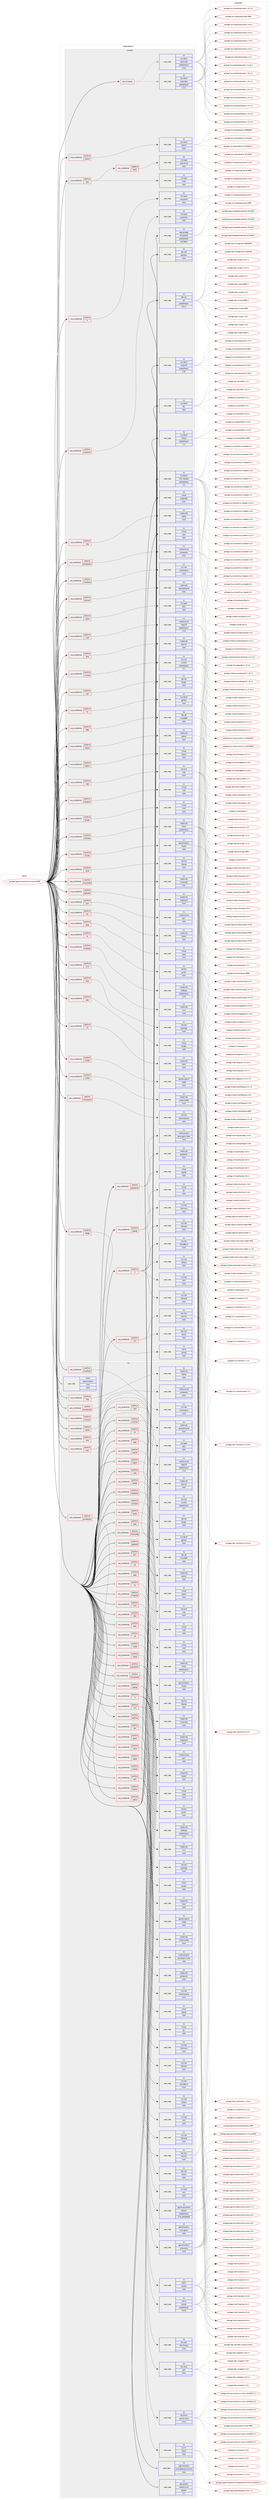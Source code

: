 digraph prolog {

# *************
# Graph options
# *************

newrank=true;
concentrate=true;
compound=true;
graph [rankdir=LR,fontname=Helvetica,fontsize=10,ranksep=1.5];#, ranksep=2.5, nodesep=0.2];
edge  [arrowhead=vee];
node  [fontname=Helvetica,fontsize=10];

# **********
# The ebuild
# **********

subgraph cluster_leftcol {
color=gray;
rank=same;
label=<<i>ebuild</i>>;
id [label="portage://app-emulation/wine-vanilla-9999", color=red, width=4, href="../app-emulation/wine-vanilla-9999.svg"];
}

# ****************
# The dependencies
# ****************

subgraph cluster_midcol {
color=gray;
label=<<i>dependencies</i>>;
subgraph cluster_compile {
fillcolor="#eeeeee";
style=filled;
label=<<i>compile</i>>;
subgraph any8047 {
dependency620974 [label=<<TABLE BORDER="0" CELLBORDER="1" CELLSPACING="0" CELLPADDING="4"><TR><TD CELLPADDING="10">any_of_group</TD></TR></TABLE>>, shape=none, color=red];subgraph pack467211 {
dependency620975 [label=<<TABLE BORDER="0" CELLBORDER="1" CELLSPACING="0" CELLPADDING="4" WIDTH="220"><TR><TD ROWSPAN="6" CELLPADDING="30">pack_dep</TD></TR><TR><TD WIDTH="110">no</TD></TR><TR><TD>sys-devel</TD></TR><TR><TD>automake</TD></TR><TR><TD>greaterequal</TD></TR><TR><TD>1.16.1</TD></TR></TABLE>>, shape=none, color=blue];
}
dependency620974:e -> dependency620975:w [weight=20,style="dotted",arrowhead="oinv"];
subgraph pack467212 {
dependency620976 [label=<<TABLE BORDER="0" CELLBORDER="1" CELLSPACING="0" CELLPADDING="4" WIDTH="220"><TR><TD ROWSPAN="6" CELLPADDING="30">pack_dep</TD></TR><TR><TD WIDTH="110">no</TD></TR><TR><TD>sys-devel</TD></TR><TR><TD>automake</TD></TR><TR><TD>greaterequal</TD></TR><TR><TD>1.15.1</TD></TR></TABLE>>, shape=none, color=blue];
}
dependency620974:e -> dependency620976:w [weight=20,style="dotted",arrowhead="oinv"];
}
id:e -> dependency620974:w [weight=20,style="solid",arrowhead="vee"];
subgraph cond145432 {
dependency620977 [label=<<TABLE BORDER="0" CELLBORDER="1" CELLSPACING="0" CELLPADDING="4"><TR><TD ROWSPAN="3" CELLPADDING="10">use_conditional</TD></TR><TR><TD>positive</TD></TR><TR><TD>X</TD></TR></TABLE>>, shape=none, color=red];
subgraph pack467213 {
dependency620978 [label=<<TABLE BORDER="0" CELLBORDER="1" CELLSPACING="0" CELLPADDING="4" WIDTH="220"><TR><TD ROWSPAN="6" CELLPADDING="30">pack_dep</TD></TR><TR><TD WIDTH="110">no</TD></TR><TR><TD>x11-base</TD></TR><TR><TD>xorg-proto</TD></TR><TR><TD>none</TD></TR><TR><TD></TD></TR></TABLE>>, shape=none, color=blue];
}
dependency620977:e -> dependency620978:w [weight=20,style="dashed",arrowhead="vee"];
}
id:e -> dependency620977:w [weight=20,style="solid",arrowhead="vee"];
subgraph cond145433 {
dependency620979 [label=<<TABLE BORDER="0" CELLBORDER="1" CELLSPACING="0" CELLPADDING="4"><TR><TD ROWSPAN="3" CELLPADDING="10">use_conditional</TD></TR><TR><TD>positive</TD></TR><TR><TD>X</TD></TR></TABLE>>, shape=none, color=red];
subgraph pack467214 {
dependency620980 [label=<<TABLE BORDER="0" CELLBORDER="1" CELLSPACING="0" CELLPADDING="4" WIDTH="220"><TR><TD ROWSPAN="6" CELLPADDING="30">pack_dep</TD></TR><TR><TD WIDTH="110">no</TD></TR><TR><TD>x11-libs</TD></TR><TR><TD>libXcursor</TD></TR><TR><TD>none</TD></TR><TR><TD></TD></TR></TABLE>>, shape=none, color=blue];
}
dependency620979:e -> dependency620980:w [weight=20,style="dashed",arrowhead="vee"];
subgraph pack467215 {
dependency620981 [label=<<TABLE BORDER="0" CELLBORDER="1" CELLSPACING="0" CELLPADDING="4" WIDTH="220"><TR><TD ROWSPAN="6" CELLPADDING="30">pack_dep</TD></TR><TR><TD WIDTH="110">no</TD></TR><TR><TD>x11-libs</TD></TR><TR><TD>libXext</TD></TR><TR><TD>none</TD></TR><TR><TD></TD></TR></TABLE>>, shape=none, color=blue];
}
dependency620979:e -> dependency620981:w [weight=20,style="dashed",arrowhead="vee"];
subgraph pack467216 {
dependency620982 [label=<<TABLE BORDER="0" CELLBORDER="1" CELLSPACING="0" CELLPADDING="4" WIDTH="220"><TR><TD ROWSPAN="6" CELLPADDING="30">pack_dep</TD></TR><TR><TD WIDTH="110">no</TD></TR><TR><TD>x11-libs</TD></TR><TR><TD>libXfixes</TD></TR><TR><TD>none</TD></TR><TR><TD></TD></TR></TABLE>>, shape=none, color=blue];
}
dependency620979:e -> dependency620982:w [weight=20,style="dashed",arrowhead="vee"];
subgraph pack467217 {
dependency620983 [label=<<TABLE BORDER="0" CELLBORDER="1" CELLSPACING="0" CELLPADDING="4" WIDTH="220"><TR><TD ROWSPAN="6" CELLPADDING="30">pack_dep</TD></TR><TR><TD WIDTH="110">no</TD></TR><TR><TD>x11-libs</TD></TR><TR><TD>libXrandr</TD></TR><TR><TD>none</TD></TR><TR><TD></TD></TR></TABLE>>, shape=none, color=blue];
}
dependency620979:e -> dependency620983:w [weight=20,style="dashed",arrowhead="vee"];
subgraph pack467218 {
dependency620984 [label=<<TABLE BORDER="0" CELLBORDER="1" CELLSPACING="0" CELLPADDING="4" WIDTH="220"><TR><TD ROWSPAN="6" CELLPADDING="30">pack_dep</TD></TR><TR><TD WIDTH="110">no</TD></TR><TR><TD>x11-libs</TD></TR><TR><TD>libXi</TD></TR><TR><TD>none</TD></TR><TR><TD></TD></TR></TABLE>>, shape=none, color=blue];
}
dependency620979:e -> dependency620984:w [weight=20,style="dashed",arrowhead="vee"];
subgraph pack467219 {
dependency620985 [label=<<TABLE BORDER="0" CELLBORDER="1" CELLSPACING="0" CELLPADDING="4" WIDTH="220"><TR><TD ROWSPAN="6" CELLPADDING="30">pack_dep</TD></TR><TR><TD WIDTH="110">no</TD></TR><TR><TD>x11-libs</TD></TR><TR><TD>libXxf86vm</TD></TR><TR><TD>none</TD></TR><TR><TD></TD></TR></TABLE>>, shape=none, color=blue];
}
dependency620979:e -> dependency620985:w [weight=20,style="dashed",arrowhead="vee"];
}
id:e -> dependency620979:w [weight=20,style="solid",arrowhead="vee"];
subgraph cond145434 {
dependency620986 [label=<<TABLE BORDER="0" CELLBORDER="1" CELLSPACING="0" CELLPADDING="4"><TR><TD ROWSPAN="3" CELLPADDING="10">use_conditional</TD></TR><TR><TD>positive</TD></TR><TR><TD>alsa</TD></TR></TABLE>>, shape=none, color=red];
subgraph pack467220 {
dependency620987 [label=<<TABLE BORDER="0" CELLBORDER="1" CELLSPACING="0" CELLPADDING="4" WIDTH="220"><TR><TD ROWSPAN="6" CELLPADDING="30">pack_dep</TD></TR><TR><TD WIDTH="110">no</TD></TR><TR><TD>media-libs</TD></TR><TR><TD>alsa-lib</TD></TR><TR><TD>none</TD></TR><TR><TD></TD></TR></TABLE>>, shape=none, color=blue];
}
dependency620986:e -> dependency620987:w [weight=20,style="dashed",arrowhead="vee"];
}
id:e -> dependency620986:w [weight=20,style="solid",arrowhead="vee"];
subgraph cond145435 {
dependency620988 [label=<<TABLE BORDER="0" CELLBORDER="1" CELLSPACING="0" CELLPADDING="4"><TR><TD ROWSPAN="3" CELLPADDING="10">use_conditional</TD></TR><TR><TD>positive</TD></TR><TR><TD>capi</TD></TR></TABLE>>, shape=none, color=red];
subgraph pack467221 {
dependency620989 [label=<<TABLE BORDER="0" CELLBORDER="1" CELLSPACING="0" CELLPADDING="4" WIDTH="220"><TR><TD ROWSPAN="6" CELLPADDING="30">pack_dep</TD></TR><TR><TD WIDTH="110">no</TD></TR><TR><TD>net-libs</TD></TR><TR><TD>libcapi</TD></TR><TR><TD>none</TD></TR><TR><TD></TD></TR></TABLE>>, shape=none, color=blue];
}
dependency620988:e -> dependency620989:w [weight=20,style="dashed",arrowhead="vee"];
}
id:e -> dependency620988:w [weight=20,style="solid",arrowhead="vee"];
subgraph cond145436 {
dependency620990 [label=<<TABLE BORDER="0" CELLBORDER="1" CELLSPACING="0" CELLPADDING="4"><TR><TD ROWSPAN="3" CELLPADDING="10">use_conditional</TD></TR><TR><TD>positive</TD></TR><TR><TD>cups</TD></TR></TABLE>>, shape=none, color=red];
subgraph pack467222 {
dependency620991 [label=<<TABLE BORDER="0" CELLBORDER="1" CELLSPACING="0" CELLPADDING="4" WIDTH="220"><TR><TD ROWSPAN="6" CELLPADDING="30">pack_dep</TD></TR><TR><TD WIDTH="110">no</TD></TR><TR><TD>net-print</TD></TR><TR><TD>cups</TD></TR><TR><TD>none</TD></TR><TR><TD></TD></TR></TABLE>>, shape=none, color=blue];
}
dependency620990:e -> dependency620991:w [weight=20,style="dashed",arrowhead="vee"];
}
id:e -> dependency620990:w [weight=20,style="solid",arrowhead="vee"];
subgraph cond145437 {
dependency620992 [label=<<TABLE BORDER="0" CELLBORDER="1" CELLSPACING="0" CELLPADDING="4"><TR><TD ROWSPAN="3" CELLPADDING="10">use_conditional</TD></TR><TR><TD>positive</TD></TR><TR><TD>faudio</TD></TR></TABLE>>, shape=none, color=red];
subgraph pack467223 {
dependency620993 [label=<<TABLE BORDER="0" CELLBORDER="1" CELLSPACING="0" CELLPADDING="4" WIDTH="220"><TR><TD ROWSPAN="6" CELLPADDING="30">pack_dep</TD></TR><TR><TD WIDTH="110">no</TD></TR><TR><TD>app-emulation</TD></TR><TR><TD>faudio</TD></TR><TR><TD>none</TD></TR><TR><TD></TD></TR></TABLE>>, shape=none, color=blue];
}
dependency620992:e -> dependency620993:w [weight=20,style="dashed",arrowhead="vee"];
}
id:e -> dependency620992:w [weight=20,style="solid",arrowhead="vee"];
subgraph cond145438 {
dependency620994 [label=<<TABLE BORDER="0" CELLBORDER="1" CELLSPACING="0" CELLPADDING="4"><TR><TD ROWSPAN="3" CELLPADDING="10">use_conditional</TD></TR><TR><TD>positive</TD></TR><TR><TD>fontconfig</TD></TR></TABLE>>, shape=none, color=red];
subgraph pack467224 {
dependency620995 [label=<<TABLE BORDER="0" CELLBORDER="1" CELLSPACING="0" CELLPADDING="4" WIDTH="220"><TR><TD ROWSPAN="6" CELLPADDING="30">pack_dep</TD></TR><TR><TD WIDTH="110">no</TD></TR><TR><TD>media-libs</TD></TR><TR><TD>fontconfig</TD></TR><TR><TD>none</TD></TR><TR><TD></TD></TR></TABLE>>, shape=none, color=blue];
}
dependency620994:e -> dependency620995:w [weight=20,style="dashed",arrowhead="vee"];
}
id:e -> dependency620994:w [weight=20,style="solid",arrowhead="vee"];
subgraph cond145439 {
dependency620996 [label=<<TABLE BORDER="0" CELLBORDER="1" CELLSPACING="0" CELLPADDING="4"><TR><TD ROWSPAN="3" CELLPADDING="10">use_conditional</TD></TR><TR><TD>positive</TD></TR><TR><TD>gphoto2</TD></TR></TABLE>>, shape=none, color=red];
subgraph pack467225 {
dependency620997 [label=<<TABLE BORDER="0" CELLBORDER="1" CELLSPACING="0" CELLPADDING="4" WIDTH="220"><TR><TD ROWSPAN="6" CELLPADDING="30">pack_dep</TD></TR><TR><TD WIDTH="110">no</TD></TR><TR><TD>media-libs</TD></TR><TR><TD>libgphoto2</TD></TR><TR><TD>none</TD></TR><TR><TD></TD></TR></TABLE>>, shape=none, color=blue];
}
dependency620996:e -> dependency620997:w [weight=20,style="dashed",arrowhead="vee"];
}
id:e -> dependency620996:w [weight=20,style="solid",arrowhead="vee"];
subgraph cond145440 {
dependency620998 [label=<<TABLE BORDER="0" CELLBORDER="1" CELLSPACING="0" CELLPADDING="4"><TR><TD ROWSPAN="3" CELLPADDING="10">use_conditional</TD></TR><TR><TD>positive</TD></TR><TR><TD>gsm</TD></TR></TABLE>>, shape=none, color=red];
subgraph pack467226 {
dependency620999 [label=<<TABLE BORDER="0" CELLBORDER="1" CELLSPACING="0" CELLPADDING="4" WIDTH="220"><TR><TD ROWSPAN="6" CELLPADDING="30">pack_dep</TD></TR><TR><TD WIDTH="110">no</TD></TR><TR><TD>media-sound</TD></TR><TR><TD>gsm</TD></TR><TR><TD>none</TD></TR><TR><TD></TD></TR></TABLE>>, shape=none, color=blue];
}
dependency620998:e -> dependency620999:w [weight=20,style="dashed",arrowhead="vee"];
}
id:e -> dependency620998:w [weight=20,style="solid",arrowhead="vee"];
subgraph cond145441 {
dependency621000 [label=<<TABLE BORDER="0" CELLBORDER="1" CELLSPACING="0" CELLPADDING="4"><TR><TD ROWSPAN="3" CELLPADDING="10">use_conditional</TD></TR><TR><TD>positive</TD></TR><TR><TD>gssapi</TD></TR></TABLE>>, shape=none, color=red];
subgraph pack467227 {
dependency621001 [label=<<TABLE BORDER="0" CELLBORDER="1" CELLSPACING="0" CELLPADDING="4" WIDTH="220"><TR><TD ROWSPAN="6" CELLPADDING="30">pack_dep</TD></TR><TR><TD WIDTH="110">no</TD></TR><TR><TD>virtual</TD></TR><TR><TD>krb5</TD></TR><TR><TD>none</TD></TR><TR><TD></TD></TR></TABLE>>, shape=none, color=blue];
}
dependency621000:e -> dependency621001:w [weight=20,style="dashed",arrowhead="vee"];
}
id:e -> dependency621000:w [weight=20,style="solid",arrowhead="vee"];
subgraph cond145442 {
dependency621002 [label=<<TABLE BORDER="0" CELLBORDER="1" CELLSPACING="0" CELLPADDING="4"><TR><TD ROWSPAN="3" CELLPADDING="10">use_conditional</TD></TR><TR><TD>positive</TD></TR><TR><TD>gstreamer</TD></TR></TABLE>>, shape=none, color=red];
subgraph pack467228 {
dependency621003 [label=<<TABLE BORDER="0" CELLBORDER="1" CELLSPACING="0" CELLPADDING="4" WIDTH="220"><TR><TD ROWSPAN="6" CELLPADDING="30">pack_dep</TD></TR><TR><TD WIDTH="110">no</TD></TR><TR><TD>media-libs</TD></TR><TR><TD>gstreamer</TD></TR><TR><TD>none</TD></TR><TR><TD></TD></TR></TABLE>>, shape=none, color=blue];
}
dependency621002:e -> dependency621003:w [weight=20,style="dashed",arrowhead="vee"];
subgraph pack467229 {
dependency621004 [label=<<TABLE BORDER="0" CELLBORDER="1" CELLSPACING="0" CELLPADDING="4" WIDTH="220"><TR><TD ROWSPAN="6" CELLPADDING="30">pack_dep</TD></TR><TR><TD WIDTH="110">no</TD></TR><TR><TD>media-plugins</TD></TR><TR><TD>gst-plugins-meta</TD></TR><TR><TD>none</TD></TR><TR><TD></TD></TR></TABLE>>, shape=none, color=blue];
}
dependency621002:e -> dependency621004:w [weight=20,style="dashed",arrowhead="vee"];
}
id:e -> dependency621002:w [weight=20,style="solid",arrowhead="vee"];
subgraph cond145443 {
dependency621005 [label=<<TABLE BORDER="0" CELLBORDER="1" CELLSPACING="0" CELLPADDING="4"><TR><TD ROWSPAN="3" CELLPADDING="10">use_conditional</TD></TR><TR><TD>positive</TD></TR><TR><TD>jpeg</TD></TR></TABLE>>, shape=none, color=red];
subgraph pack467230 {
dependency621006 [label=<<TABLE BORDER="0" CELLBORDER="1" CELLSPACING="0" CELLPADDING="4" WIDTH="220"><TR><TD ROWSPAN="6" CELLPADDING="30">pack_dep</TD></TR><TR><TD WIDTH="110">no</TD></TR><TR><TD>virtual</TD></TR><TR><TD>jpeg</TD></TR><TR><TD>none</TD></TR><TR><TD></TD></TR></TABLE>>, shape=none, color=blue];
}
dependency621005:e -> dependency621006:w [weight=20,style="dashed",arrowhead="vee"];
}
id:e -> dependency621005:w [weight=20,style="solid",arrowhead="vee"];
subgraph cond145444 {
dependency621007 [label=<<TABLE BORDER="0" CELLBORDER="1" CELLSPACING="0" CELLPADDING="4"><TR><TD ROWSPAN="3" CELLPADDING="10">use_conditional</TD></TR><TR><TD>positive</TD></TR><TR><TD>kerberos</TD></TR></TABLE>>, shape=none, color=red];
subgraph pack467231 {
dependency621008 [label=<<TABLE BORDER="0" CELLBORDER="1" CELLSPACING="0" CELLPADDING="4" WIDTH="220"><TR><TD ROWSPAN="6" CELLPADDING="30">pack_dep</TD></TR><TR><TD WIDTH="110">no</TD></TR><TR><TD>virtual</TD></TR><TR><TD>krb5</TD></TR><TR><TD>none</TD></TR><TR><TD></TD></TR></TABLE>>, shape=none, color=blue];
}
dependency621007:e -> dependency621008:w [weight=20,style="dashed",arrowhead="vee"];
}
id:e -> dependency621007:w [weight=20,style="solid",arrowhead="vee"];
subgraph cond145445 {
dependency621009 [label=<<TABLE BORDER="0" CELLBORDER="1" CELLSPACING="0" CELLPADDING="4"><TR><TD ROWSPAN="3" CELLPADDING="10">use_conditional</TD></TR><TR><TD>positive</TD></TR><TR><TD>lcms</TD></TR></TABLE>>, shape=none, color=red];
subgraph pack467232 {
dependency621010 [label=<<TABLE BORDER="0" CELLBORDER="1" CELLSPACING="0" CELLPADDING="4" WIDTH="220"><TR><TD ROWSPAN="6" CELLPADDING="30">pack_dep</TD></TR><TR><TD WIDTH="110">no</TD></TR><TR><TD>media-libs</TD></TR><TR><TD>lcms</TD></TR><TR><TD>none</TD></TR><TR><TD></TD></TR></TABLE>>, shape=none, color=blue];
}
dependency621009:e -> dependency621010:w [weight=20,style="dashed",arrowhead="vee"];
}
id:e -> dependency621009:w [weight=20,style="solid",arrowhead="vee"];
subgraph cond145446 {
dependency621011 [label=<<TABLE BORDER="0" CELLBORDER="1" CELLSPACING="0" CELLPADDING="4"><TR><TD ROWSPAN="3" CELLPADDING="10">use_conditional</TD></TR><TR><TD>positive</TD></TR><TR><TD>ldap</TD></TR></TABLE>>, shape=none, color=red];
subgraph pack467233 {
dependency621012 [label=<<TABLE BORDER="0" CELLBORDER="1" CELLSPACING="0" CELLPADDING="4" WIDTH="220"><TR><TD ROWSPAN="6" CELLPADDING="30">pack_dep</TD></TR><TR><TD WIDTH="110">no</TD></TR><TR><TD>net-nds</TD></TR><TR><TD>openldap</TD></TR><TR><TD>none</TD></TR><TR><TD></TD></TR></TABLE>>, shape=none, color=blue];
}
dependency621011:e -> dependency621012:w [weight=20,style="dashed",arrowhead="vee"];
}
id:e -> dependency621011:w [weight=20,style="solid",arrowhead="vee"];
subgraph cond145447 {
dependency621013 [label=<<TABLE BORDER="0" CELLBORDER="1" CELLSPACING="0" CELLPADDING="4"><TR><TD ROWSPAN="3" CELLPADDING="10">use_conditional</TD></TR><TR><TD>positive</TD></TR><TR><TD>mp3</TD></TR></TABLE>>, shape=none, color=red];
subgraph pack467234 {
dependency621014 [label=<<TABLE BORDER="0" CELLBORDER="1" CELLSPACING="0" CELLPADDING="4" WIDTH="220"><TR><TD ROWSPAN="6" CELLPADDING="30">pack_dep</TD></TR><TR><TD WIDTH="110">no</TD></TR><TR><TD>media-sound</TD></TR><TR><TD>mpg123</TD></TR><TR><TD>greaterequal</TD></TR><TR><TD>1.5.0</TD></TR></TABLE>>, shape=none, color=blue];
}
dependency621013:e -> dependency621014:w [weight=20,style="dashed",arrowhead="vee"];
}
id:e -> dependency621013:w [weight=20,style="solid",arrowhead="vee"];
subgraph cond145448 {
dependency621015 [label=<<TABLE BORDER="0" CELLBORDER="1" CELLSPACING="0" CELLPADDING="4"><TR><TD ROWSPAN="3" CELLPADDING="10">use_conditional</TD></TR><TR><TD>positive</TD></TR><TR><TD>ncurses</TD></TR></TABLE>>, shape=none, color=red];
subgraph pack467235 {
dependency621016 [label=<<TABLE BORDER="0" CELLBORDER="1" CELLSPACING="0" CELLPADDING="4" WIDTH="220"><TR><TD ROWSPAN="6" CELLPADDING="30">pack_dep</TD></TR><TR><TD WIDTH="110">no</TD></TR><TR><TD>sys-libs</TD></TR><TR><TD>ncurses</TD></TR><TR><TD>greaterequal</TD></TR><TR><TD>5.2</TD></TR></TABLE>>, shape=none, color=blue];
}
dependency621015:e -> dependency621016:w [weight=20,style="dashed",arrowhead="vee"];
}
id:e -> dependency621015:w [weight=20,style="solid",arrowhead="vee"];
subgraph cond145449 {
dependency621017 [label=<<TABLE BORDER="0" CELLBORDER="1" CELLSPACING="0" CELLPADDING="4"><TR><TD ROWSPAN="3" CELLPADDING="10">use_conditional</TD></TR><TR><TD>positive</TD></TR><TR><TD>netapi</TD></TR></TABLE>>, shape=none, color=red];
subgraph pack467236 {
dependency621018 [label=<<TABLE BORDER="0" CELLBORDER="1" CELLSPACING="0" CELLPADDING="4" WIDTH="220"><TR><TD ROWSPAN="6" CELLPADDING="30">pack_dep</TD></TR><TR><TD WIDTH="110">no</TD></TR><TR><TD>net-fs</TD></TR><TR><TD>samba</TD></TR><TR><TD>none</TD></TR><TR><TD></TD></TR></TABLE>>, shape=none, color=blue];
}
dependency621017:e -> dependency621018:w [weight=20,style="dashed",arrowhead="vee"];
}
id:e -> dependency621017:w [weight=20,style="solid",arrowhead="vee"];
subgraph cond145450 {
dependency621019 [label=<<TABLE BORDER="0" CELLBORDER="1" CELLSPACING="0" CELLPADDING="4"><TR><TD ROWSPAN="3" CELLPADDING="10">use_conditional</TD></TR><TR><TD>positive</TD></TR><TR><TD>nls</TD></TR></TABLE>>, shape=none, color=red];
subgraph pack467237 {
dependency621020 [label=<<TABLE BORDER="0" CELLBORDER="1" CELLSPACING="0" CELLPADDING="4" WIDTH="220"><TR><TD ROWSPAN="6" CELLPADDING="30">pack_dep</TD></TR><TR><TD WIDTH="110">no</TD></TR><TR><TD>sys-devel</TD></TR><TR><TD>gettext</TD></TR><TR><TD>none</TD></TR><TR><TD></TD></TR></TABLE>>, shape=none, color=blue];
}
dependency621019:e -> dependency621020:w [weight=20,style="dashed",arrowhead="vee"];
}
id:e -> dependency621019:w [weight=20,style="solid",arrowhead="vee"];
subgraph cond145451 {
dependency621021 [label=<<TABLE BORDER="0" CELLBORDER="1" CELLSPACING="0" CELLPADDING="4"><TR><TD ROWSPAN="3" CELLPADDING="10">use_conditional</TD></TR><TR><TD>positive</TD></TR><TR><TD>odbc</TD></TR></TABLE>>, shape=none, color=red];
subgraph pack467238 {
dependency621022 [label=<<TABLE BORDER="0" CELLBORDER="1" CELLSPACING="0" CELLPADDING="4" WIDTH="220"><TR><TD ROWSPAN="6" CELLPADDING="30">pack_dep</TD></TR><TR><TD WIDTH="110">no</TD></TR><TR><TD>dev-db</TD></TR><TR><TD>unixODBC</TD></TR><TR><TD>none</TD></TR><TR><TD></TD></TR></TABLE>>, shape=none, color=blue];
}
dependency621021:e -> dependency621022:w [weight=20,style="dashed",arrowhead="vee"];
}
id:e -> dependency621021:w [weight=20,style="solid",arrowhead="vee"];
subgraph cond145452 {
dependency621023 [label=<<TABLE BORDER="0" CELLBORDER="1" CELLSPACING="0" CELLPADDING="4"><TR><TD ROWSPAN="3" CELLPADDING="10">use_conditional</TD></TR><TR><TD>positive</TD></TR><TR><TD>openal</TD></TR></TABLE>>, shape=none, color=red];
subgraph pack467239 {
dependency621024 [label=<<TABLE BORDER="0" CELLBORDER="1" CELLSPACING="0" CELLPADDING="4" WIDTH="220"><TR><TD ROWSPAN="6" CELLPADDING="30">pack_dep</TD></TR><TR><TD WIDTH="110">no</TD></TR><TR><TD>media-libs</TD></TR><TR><TD>openal</TD></TR><TR><TD>none</TD></TR><TR><TD></TD></TR></TABLE>>, shape=none, color=blue];
}
dependency621023:e -> dependency621024:w [weight=20,style="dashed",arrowhead="vee"];
}
id:e -> dependency621023:w [weight=20,style="solid",arrowhead="vee"];
subgraph cond145453 {
dependency621025 [label=<<TABLE BORDER="0" CELLBORDER="1" CELLSPACING="0" CELLPADDING="4"><TR><TD ROWSPAN="3" CELLPADDING="10">use_conditional</TD></TR><TR><TD>positive</TD></TR><TR><TD>opencl</TD></TR></TABLE>>, shape=none, color=red];
subgraph pack467240 {
dependency621026 [label=<<TABLE BORDER="0" CELLBORDER="1" CELLSPACING="0" CELLPADDING="4" WIDTH="220"><TR><TD ROWSPAN="6" CELLPADDING="30">pack_dep</TD></TR><TR><TD WIDTH="110">no</TD></TR><TR><TD>virtual</TD></TR><TR><TD>opencl</TD></TR><TR><TD>none</TD></TR><TR><TD></TD></TR></TABLE>>, shape=none, color=blue];
}
dependency621025:e -> dependency621026:w [weight=20,style="dashed",arrowhead="vee"];
}
id:e -> dependency621025:w [weight=20,style="solid",arrowhead="vee"];
subgraph cond145454 {
dependency621027 [label=<<TABLE BORDER="0" CELLBORDER="1" CELLSPACING="0" CELLPADDING="4"><TR><TD ROWSPAN="3" CELLPADDING="10">use_conditional</TD></TR><TR><TD>positive</TD></TR><TR><TD>opengl</TD></TR></TABLE>>, shape=none, color=red];
subgraph pack467241 {
dependency621028 [label=<<TABLE BORDER="0" CELLBORDER="1" CELLSPACING="0" CELLPADDING="4" WIDTH="220"><TR><TD ROWSPAN="6" CELLPADDING="30">pack_dep</TD></TR><TR><TD WIDTH="110">no</TD></TR><TR><TD>virtual</TD></TR><TR><TD>glu</TD></TR><TR><TD>none</TD></TR><TR><TD></TD></TR></TABLE>>, shape=none, color=blue];
}
dependency621027:e -> dependency621028:w [weight=20,style="dashed",arrowhead="vee"];
subgraph pack467242 {
dependency621029 [label=<<TABLE BORDER="0" CELLBORDER="1" CELLSPACING="0" CELLPADDING="4" WIDTH="220"><TR><TD ROWSPAN="6" CELLPADDING="30">pack_dep</TD></TR><TR><TD WIDTH="110">no</TD></TR><TR><TD>virtual</TD></TR><TR><TD>opengl</TD></TR><TR><TD>none</TD></TR><TR><TD></TD></TR></TABLE>>, shape=none, color=blue];
}
dependency621027:e -> dependency621029:w [weight=20,style="dashed",arrowhead="vee"];
}
id:e -> dependency621027:w [weight=20,style="solid",arrowhead="vee"];
subgraph cond145455 {
dependency621030 [label=<<TABLE BORDER="0" CELLBORDER="1" CELLSPACING="0" CELLPADDING="4"><TR><TD ROWSPAN="3" CELLPADDING="10">use_conditional</TD></TR><TR><TD>positive</TD></TR><TR><TD>osmesa</TD></TR></TABLE>>, shape=none, color=red];
subgraph pack467243 {
dependency621031 [label=<<TABLE BORDER="0" CELLBORDER="1" CELLSPACING="0" CELLPADDING="4" WIDTH="220"><TR><TD ROWSPAN="6" CELLPADDING="30">pack_dep</TD></TR><TR><TD WIDTH="110">no</TD></TR><TR><TD>media-libs</TD></TR><TR><TD>mesa</TD></TR><TR><TD>greaterequal</TD></TR><TR><TD>13</TD></TR></TABLE>>, shape=none, color=blue];
}
dependency621030:e -> dependency621031:w [weight=20,style="dashed",arrowhead="vee"];
}
id:e -> dependency621030:w [weight=20,style="solid",arrowhead="vee"];
subgraph cond145456 {
dependency621032 [label=<<TABLE BORDER="0" CELLBORDER="1" CELLSPACING="0" CELLPADDING="4"><TR><TD ROWSPAN="3" CELLPADDING="10">use_conditional</TD></TR><TR><TD>positive</TD></TR><TR><TD>pcap</TD></TR></TABLE>>, shape=none, color=red];
subgraph pack467244 {
dependency621033 [label=<<TABLE BORDER="0" CELLBORDER="1" CELLSPACING="0" CELLPADDING="4" WIDTH="220"><TR><TD ROWSPAN="6" CELLPADDING="30">pack_dep</TD></TR><TR><TD WIDTH="110">no</TD></TR><TR><TD>net-libs</TD></TR><TR><TD>libpcap</TD></TR><TR><TD>none</TD></TR><TR><TD></TD></TR></TABLE>>, shape=none, color=blue];
}
dependency621032:e -> dependency621033:w [weight=20,style="dashed",arrowhead="vee"];
}
id:e -> dependency621032:w [weight=20,style="solid",arrowhead="vee"];
subgraph cond145457 {
dependency621034 [label=<<TABLE BORDER="0" CELLBORDER="1" CELLSPACING="0" CELLPADDING="4"><TR><TD ROWSPAN="3" CELLPADDING="10">use_conditional</TD></TR><TR><TD>positive</TD></TR><TR><TD>png</TD></TR></TABLE>>, shape=none, color=red];
subgraph pack467245 {
dependency621035 [label=<<TABLE BORDER="0" CELLBORDER="1" CELLSPACING="0" CELLPADDING="4" WIDTH="220"><TR><TD ROWSPAN="6" CELLPADDING="30">pack_dep</TD></TR><TR><TD WIDTH="110">no</TD></TR><TR><TD>media-libs</TD></TR><TR><TD>libpng</TD></TR><TR><TD>none</TD></TR><TR><TD></TD></TR></TABLE>>, shape=none, color=blue];
}
dependency621034:e -> dependency621035:w [weight=20,style="dashed",arrowhead="vee"];
}
id:e -> dependency621034:w [weight=20,style="solid",arrowhead="vee"];
subgraph cond145458 {
dependency621036 [label=<<TABLE BORDER="0" CELLBORDER="1" CELLSPACING="0" CELLPADDING="4"><TR><TD ROWSPAN="3" CELLPADDING="10">use_conditional</TD></TR><TR><TD>positive</TD></TR><TR><TD>prelink</TD></TR></TABLE>>, shape=none, color=red];
subgraph pack467246 {
dependency621037 [label=<<TABLE BORDER="0" CELLBORDER="1" CELLSPACING="0" CELLPADDING="4" WIDTH="220"><TR><TD ROWSPAN="6" CELLPADDING="30">pack_dep</TD></TR><TR><TD WIDTH="110">no</TD></TR><TR><TD>sys-devel</TD></TR><TR><TD>prelink</TD></TR><TR><TD>none</TD></TR><TR><TD></TD></TR></TABLE>>, shape=none, color=blue];
}
dependency621036:e -> dependency621037:w [weight=20,style="dashed",arrowhead="vee"];
}
id:e -> dependency621036:w [weight=20,style="solid",arrowhead="vee"];
subgraph cond145459 {
dependency621038 [label=<<TABLE BORDER="0" CELLBORDER="1" CELLSPACING="0" CELLPADDING="4"><TR><TD ROWSPAN="3" CELLPADDING="10">use_conditional</TD></TR><TR><TD>positive</TD></TR><TR><TD>pulseaudio</TD></TR></TABLE>>, shape=none, color=red];
subgraph pack467247 {
dependency621039 [label=<<TABLE BORDER="0" CELLBORDER="1" CELLSPACING="0" CELLPADDING="4" WIDTH="220"><TR><TD ROWSPAN="6" CELLPADDING="30">pack_dep</TD></TR><TR><TD WIDTH="110">no</TD></TR><TR><TD>media-sound</TD></TR><TR><TD>pulseaudio</TD></TR><TR><TD>none</TD></TR><TR><TD></TD></TR></TABLE>>, shape=none, color=blue];
}
dependency621038:e -> dependency621039:w [weight=20,style="dashed",arrowhead="vee"];
}
id:e -> dependency621038:w [weight=20,style="solid",arrowhead="vee"];
subgraph cond145460 {
dependency621040 [label=<<TABLE BORDER="0" CELLBORDER="1" CELLSPACING="0" CELLPADDING="4"><TR><TD ROWSPAN="3" CELLPADDING="10">use_conditional</TD></TR><TR><TD>positive</TD></TR><TR><TD>scanner</TD></TR></TABLE>>, shape=none, color=red];
subgraph pack467248 {
dependency621041 [label=<<TABLE BORDER="0" CELLBORDER="1" CELLSPACING="0" CELLPADDING="4" WIDTH="220"><TR><TD ROWSPAN="6" CELLPADDING="30">pack_dep</TD></TR><TR><TD WIDTH="110">no</TD></TR><TR><TD>media-gfx</TD></TR><TR><TD>sane-backends</TD></TR><TR><TD>none</TD></TR><TR><TD></TD></TR></TABLE>>, shape=none, color=blue];
}
dependency621040:e -> dependency621041:w [weight=20,style="dashed",arrowhead="vee"];
}
id:e -> dependency621040:w [weight=20,style="solid",arrowhead="vee"];
subgraph cond145461 {
dependency621042 [label=<<TABLE BORDER="0" CELLBORDER="1" CELLSPACING="0" CELLPADDING="4"><TR><TD ROWSPAN="3" CELLPADDING="10">use_conditional</TD></TR><TR><TD>positive</TD></TR><TR><TD>sdl</TD></TR></TABLE>>, shape=none, color=red];
subgraph pack467249 {
dependency621043 [label=<<TABLE BORDER="0" CELLBORDER="1" CELLSPACING="0" CELLPADDING="4" WIDTH="220"><TR><TD ROWSPAN="6" CELLPADDING="30">pack_dep</TD></TR><TR><TD WIDTH="110">no</TD></TR><TR><TD>media-libs</TD></TR><TR><TD>libsdl2</TD></TR><TR><TD>none</TD></TR><TR><TD></TD></TR></TABLE>>, shape=none, color=blue];
}
dependency621042:e -> dependency621043:w [weight=20,style="dashed",arrowhead="vee"];
}
id:e -> dependency621042:w [weight=20,style="solid",arrowhead="vee"];
subgraph cond145462 {
dependency621044 [label=<<TABLE BORDER="0" CELLBORDER="1" CELLSPACING="0" CELLPADDING="4"><TR><TD ROWSPAN="3" CELLPADDING="10">use_conditional</TD></TR><TR><TD>positive</TD></TR><TR><TD>ssl</TD></TR></TABLE>>, shape=none, color=red];
subgraph pack467250 {
dependency621045 [label=<<TABLE BORDER="0" CELLBORDER="1" CELLSPACING="0" CELLPADDING="4" WIDTH="220"><TR><TD ROWSPAN="6" CELLPADDING="30">pack_dep</TD></TR><TR><TD WIDTH="110">no</TD></TR><TR><TD>net-libs</TD></TR><TR><TD>gnutls</TD></TR><TR><TD>none</TD></TR><TR><TD></TD></TR></TABLE>>, shape=none, color=blue];
}
dependency621044:e -> dependency621045:w [weight=20,style="dashed",arrowhead="vee"];
}
id:e -> dependency621044:w [weight=20,style="solid",arrowhead="vee"];
subgraph cond145463 {
dependency621046 [label=<<TABLE BORDER="0" CELLBORDER="1" CELLSPACING="0" CELLPADDING="4"><TR><TD ROWSPAN="3" CELLPADDING="10">use_conditional</TD></TR><TR><TD>positive</TD></TR><TR><TD>test</TD></TR></TABLE>>, shape=none, color=red];
subgraph cond145464 {
dependency621047 [label=<<TABLE BORDER="0" CELLBORDER="1" CELLSPACING="0" CELLPADDING="4"><TR><TD ROWSPAN="3" CELLPADDING="10">use_conditional</TD></TR><TR><TD>negative</TD></TR><TR><TD>prefix</TD></TR></TABLE>>, shape=none, color=red];
subgraph pack467251 {
dependency621048 [label=<<TABLE BORDER="0" CELLBORDER="1" CELLSPACING="0" CELLPADDING="4" WIDTH="220"><TR><TD ROWSPAN="6" CELLPADDING="30">pack_dep</TD></TR><TR><TD WIDTH="110">no</TD></TR><TR><TD>x11-base</TD></TR><TR><TD>xorg-server</TD></TR><TR><TD>none</TD></TR><TR><TD></TD></TR></TABLE>>, shape=none, color=blue];
}
dependency621047:e -> dependency621048:w [weight=20,style="dashed",arrowhead="vee"];
}
dependency621046:e -> dependency621047:w [weight=20,style="dashed",arrowhead="vee"];
subgraph pack467252 {
dependency621049 [label=<<TABLE BORDER="0" CELLBORDER="1" CELLSPACING="0" CELLPADDING="4" WIDTH="220"><TR><TD ROWSPAN="6" CELLPADDING="30">pack_dep</TD></TR><TR><TD WIDTH="110">no</TD></TR><TR><TD>x11-apps</TD></TR><TR><TD>xhost</TD></TR><TR><TD>none</TD></TR><TR><TD></TD></TR></TABLE>>, shape=none, color=blue];
}
dependency621046:e -> dependency621049:w [weight=20,style="dashed",arrowhead="vee"];
}
id:e -> dependency621046:w [weight=20,style="solid",arrowhead="vee"];
subgraph cond145465 {
dependency621050 [label=<<TABLE BORDER="0" CELLBORDER="1" CELLSPACING="0" CELLPADDING="4"><TR><TD ROWSPAN="3" CELLPADDING="10">use_conditional</TD></TR><TR><TD>positive</TD></TR><TR><TD>truetype</TD></TR></TABLE>>, shape=none, color=red];
subgraph pack467253 {
dependency621051 [label=<<TABLE BORDER="0" CELLBORDER="1" CELLSPACING="0" CELLPADDING="4" WIDTH="220"><TR><TD ROWSPAN="6" CELLPADDING="30">pack_dep</TD></TR><TR><TD WIDTH="110">no</TD></TR><TR><TD>media-libs</TD></TR><TR><TD>freetype</TD></TR><TR><TD>greaterequal</TD></TR><TR><TD>2.0.0</TD></TR></TABLE>>, shape=none, color=blue];
}
dependency621050:e -> dependency621051:w [weight=20,style="dashed",arrowhead="vee"];
}
id:e -> dependency621050:w [weight=20,style="solid",arrowhead="vee"];
subgraph cond145466 {
dependency621052 [label=<<TABLE BORDER="0" CELLBORDER="1" CELLSPACING="0" CELLPADDING="4"><TR><TD ROWSPAN="3" CELLPADDING="10">use_conditional</TD></TR><TR><TD>positive</TD></TR><TR><TD>udev</TD></TR></TABLE>>, shape=none, color=red];
subgraph pack467254 {
dependency621053 [label=<<TABLE BORDER="0" CELLBORDER="1" CELLSPACING="0" CELLPADDING="4" WIDTH="220"><TR><TD ROWSPAN="6" CELLPADDING="30">pack_dep</TD></TR><TR><TD WIDTH="110">no</TD></TR><TR><TD>virtual</TD></TR><TR><TD>libudev</TD></TR><TR><TD>none</TD></TR><TR><TD></TD></TR></TABLE>>, shape=none, color=blue];
}
dependency621052:e -> dependency621053:w [weight=20,style="dashed",arrowhead="vee"];
}
id:e -> dependency621052:w [weight=20,style="solid",arrowhead="vee"];
subgraph cond145467 {
dependency621054 [label=<<TABLE BORDER="0" CELLBORDER="1" CELLSPACING="0" CELLPADDING="4"><TR><TD ROWSPAN="3" CELLPADDING="10">use_conditional</TD></TR><TR><TD>positive</TD></TR><TR><TD>udisks</TD></TR></TABLE>>, shape=none, color=red];
subgraph pack467255 {
dependency621055 [label=<<TABLE BORDER="0" CELLBORDER="1" CELLSPACING="0" CELLPADDING="4" WIDTH="220"><TR><TD ROWSPAN="6" CELLPADDING="30">pack_dep</TD></TR><TR><TD WIDTH="110">no</TD></TR><TR><TD>sys-apps</TD></TR><TR><TD>dbus</TD></TR><TR><TD>none</TD></TR><TR><TD></TD></TR></TABLE>>, shape=none, color=blue];
}
dependency621054:e -> dependency621055:w [weight=20,style="dashed",arrowhead="vee"];
}
id:e -> dependency621054:w [weight=20,style="solid",arrowhead="vee"];
subgraph cond145468 {
dependency621056 [label=<<TABLE BORDER="0" CELLBORDER="1" CELLSPACING="0" CELLPADDING="4"><TR><TD ROWSPAN="3" CELLPADDING="10">use_conditional</TD></TR><TR><TD>positive</TD></TR><TR><TD>v4l</TD></TR></TABLE>>, shape=none, color=red];
subgraph pack467256 {
dependency621057 [label=<<TABLE BORDER="0" CELLBORDER="1" CELLSPACING="0" CELLPADDING="4" WIDTH="220"><TR><TD ROWSPAN="6" CELLPADDING="30">pack_dep</TD></TR><TR><TD WIDTH="110">no</TD></TR><TR><TD>media-libs</TD></TR><TR><TD>libv4l</TD></TR><TR><TD>none</TD></TR><TR><TD></TD></TR></TABLE>>, shape=none, color=blue];
}
dependency621056:e -> dependency621057:w [weight=20,style="dashed",arrowhead="vee"];
}
id:e -> dependency621056:w [weight=20,style="solid",arrowhead="vee"];
subgraph cond145469 {
dependency621058 [label=<<TABLE BORDER="0" CELLBORDER="1" CELLSPACING="0" CELLPADDING="4"><TR><TD ROWSPAN="3" CELLPADDING="10">use_conditional</TD></TR><TR><TD>positive</TD></TR><TR><TD>vkd3d</TD></TR></TABLE>>, shape=none, color=red];
subgraph pack467257 {
dependency621059 [label=<<TABLE BORDER="0" CELLBORDER="1" CELLSPACING="0" CELLPADDING="4" WIDTH="220"><TR><TD ROWSPAN="6" CELLPADDING="30">pack_dep</TD></TR><TR><TD WIDTH="110">no</TD></TR><TR><TD>app-emulation</TD></TR><TR><TD>vkd3d</TD></TR><TR><TD>none</TD></TR><TR><TD></TD></TR></TABLE>>, shape=none, color=blue];
}
dependency621058:e -> dependency621059:w [weight=20,style="dashed",arrowhead="vee"];
}
id:e -> dependency621058:w [weight=20,style="solid",arrowhead="vee"];
subgraph cond145470 {
dependency621060 [label=<<TABLE BORDER="0" CELLBORDER="1" CELLSPACING="0" CELLPADDING="4"><TR><TD ROWSPAN="3" CELLPADDING="10">use_conditional</TD></TR><TR><TD>positive</TD></TR><TR><TD>vulkan</TD></TR></TABLE>>, shape=none, color=red];
subgraph pack467258 {
dependency621061 [label=<<TABLE BORDER="0" CELLBORDER="1" CELLSPACING="0" CELLPADDING="4" WIDTH="220"><TR><TD ROWSPAN="6" CELLPADDING="30">pack_dep</TD></TR><TR><TD WIDTH="110">no</TD></TR><TR><TD>media-libs</TD></TR><TR><TD>vulkan-loader</TD></TR><TR><TD>none</TD></TR><TR><TD></TD></TR></TABLE>>, shape=none, color=blue];
}
dependency621060:e -> dependency621061:w [weight=20,style="dashed",arrowhead="vee"];
}
id:e -> dependency621060:w [weight=20,style="solid",arrowhead="vee"];
subgraph cond145471 {
dependency621062 [label=<<TABLE BORDER="0" CELLBORDER="1" CELLSPACING="0" CELLPADDING="4"><TR><TD ROWSPAN="3" CELLPADDING="10">use_conditional</TD></TR><TR><TD>positive</TD></TR><TR><TD>xcomposite</TD></TR></TABLE>>, shape=none, color=red];
subgraph pack467259 {
dependency621063 [label=<<TABLE BORDER="0" CELLBORDER="1" CELLSPACING="0" CELLPADDING="4" WIDTH="220"><TR><TD ROWSPAN="6" CELLPADDING="30">pack_dep</TD></TR><TR><TD WIDTH="110">no</TD></TR><TR><TD>x11-libs</TD></TR><TR><TD>libXcomposite</TD></TR><TR><TD>none</TD></TR><TR><TD></TD></TR></TABLE>>, shape=none, color=blue];
}
dependency621062:e -> dependency621063:w [weight=20,style="dashed",arrowhead="vee"];
}
id:e -> dependency621062:w [weight=20,style="solid",arrowhead="vee"];
subgraph cond145472 {
dependency621064 [label=<<TABLE BORDER="0" CELLBORDER="1" CELLSPACING="0" CELLPADDING="4"><TR><TD ROWSPAN="3" CELLPADDING="10">use_conditional</TD></TR><TR><TD>positive</TD></TR><TR><TD>xinerama</TD></TR></TABLE>>, shape=none, color=red];
subgraph pack467260 {
dependency621065 [label=<<TABLE BORDER="0" CELLBORDER="1" CELLSPACING="0" CELLPADDING="4" WIDTH="220"><TR><TD ROWSPAN="6" CELLPADDING="30">pack_dep</TD></TR><TR><TD WIDTH="110">no</TD></TR><TR><TD>x11-base</TD></TR><TR><TD>xorg-proto</TD></TR><TR><TD>none</TD></TR><TR><TD></TD></TR></TABLE>>, shape=none, color=blue];
}
dependency621064:e -> dependency621065:w [weight=20,style="dashed",arrowhead="vee"];
}
id:e -> dependency621064:w [weight=20,style="solid",arrowhead="vee"];
subgraph cond145473 {
dependency621066 [label=<<TABLE BORDER="0" CELLBORDER="1" CELLSPACING="0" CELLPADDING="4"><TR><TD ROWSPAN="3" CELLPADDING="10">use_conditional</TD></TR><TR><TD>positive</TD></TR><TR><TD>xinerama</TD></TR></TABLE>>, shape=none, color=red];
subgraph pack467261 {
dependency621067 [label=<<TABLE BORDER="0" CELLBORDER="1" CELLSPACING="0" CELLPADDING="4" WIDTH="220"><TR><TD ROWSPAN="6" CELLPADDING="30">pack_dep</TD></TR><TR><TD WIDTH="110">no</TD></TR><TR><TD>x11-libs</TD></TR><TR><TD>libXinerama</TD></TR><TR><TD>none</TD></TR><TR><TD></TD></TR></TABLE>>, shape=none, color=blue];
}
dependency621066:e -> dependency621067:w [weight=20,style="dashed",arrowhead="vee"];
}
id:e -> dependency621066:w [weight=20,style="solid",arrowhead="vee"];
subgraph cond145474 {
dependency621068 [label=<<TABLE BORDER="0" CELLBORDER="1" CELLSPACING="0" CELLPADDING="4"><TR><TD ROWSPAN="3" CELLPADDING="10">use_conditional</TD></TR><TR><TD>positive</TD></TR><TR><TD>xml</TD></TR></TABLE>>, shape=none, color=red];
subgraph pack467262 {
dependency621069 [label=<<TABLE BORDER="0" CELLBORDER="1" CELLSPACING="0" CELLPADDING="4" WIDTH="220"><TR><TD ROWSPAN="6" CELLPADDING="30">pack_dep</TD></TR><TR><TD WIDTH="110">no</TD></TR><TR><TD>dev-libs</TD></TR><TR><TD>libxml2</TD></TR><TR><TD>none</TD></TR><TR><TD></TD></TR></TABLE>>, shape=none, color=blue];
}
dependency621068:e -> dependency621069:w [weight=20,style="dashed",arrowhead="vee"];
subgraph pack467263 {
dependency621070 [label=<<TABLE BORDER="0" CELLBORDER="1" CELLSPACING="0" CELLPADDING="4" WIDTH="220"><TR><TD ROWSPAN="6" CELLPADDING="30">pack_dep</TD></TR><TR><TD WIDTH="110">no</TD></TR><TR><TD>dev-libs</TD></TR><TR><TD>libxslt</TD></TR><TR><TD>none</TD></TR><TR><TD></TD></TR></TABLE>>, shape=none, color=blue];
}
dependency621068:e -> dependency621070:w [weight=20,style="dashed",arrowhead="vee"];
}
id:e -> dependency621068:w [weight=20,style="solid",arrowhead="vee"];
subgraph pack467264 {
dependency621071 [label=<<TABLE BORDER="0" CELLBORDER="1" CELLSPACING="0" CELLPADDING="4" WIDTH="220"><TR><TD ROWSPAN="6" CELLPADDING="30">pack_dep</TD></TR><TR><TD WIDTH="110">no</TD></TR><TR><TD>app-portage</TD></TR><TR><TD>elt-patches</TD></TR><TR><TD>greaterequal</TD></TR><TR><TD>20170815</TD></TR></TABLE>>, shape=none, color=blue];
}
id:e -> dependency621071:w [weight=20,style="solid",arrowhead="vee"];
subgraph pack467265 {
dependency621072 [label=<<TABLE BORDER="0" CELLBORDER="1" CELLSPACING="0" CELLPADDING="4" WIDTH="220"><TR><TD ROWSPAN="6" CELLPADDING="30">pack_dep</TD></TR><TR><TD WIDTH="110">no</TD></TR><TR><TD>dev-util</TD></TR><TR><TD>patchbin</TD></TR><TR><TD>none</TD></TR><TR><TD></TD></TR></TABLE>>, shape=none, color=blue];
}
id:e -> dependency621072:w [weight=20,style="solid",arrowhead="vee"];
subgraph pack467266 {
dependency621073 [label=<<TABLE BORDER="0" CELLBORDER="1" CELLSPACING="0" CELLPADDING="4" WIDTH="220"><TR><TD ROWSPAN="6" CELLPADDING="30">pack_dep</TD></TR><TR><TD WIDTH="110">no</TD></TR><TR><TD>dev-vcs</TD></TR><TR><TD>git</TD></TR><TR><TD>greaterequal</TD></TR><TR><TD>1.8.2.1</TD></TR></TABLE>>, shape=none, color=blue];
}
id:e -> dependency621073:w [weight=20,style="solid",arrowhead="vee"];
subgraph pack467267 {
dependency621074 [label=<<TABLE BORDER="0" CELLBORDER="1" CELLSPACING="0" CELLPADDING="4" WIDTH="220"><TR><TD ROWSPAN="6" CELLPADDING="30">pack_dep</TD></TR><TR><TD WIDTH="110">no</TD></TR><TR><TD>sys-devel</TD></TR><TR><TD>autoconf</TD></TR><TR><TD>greaterequal</TD></TR><TR><TD>2.69</TD></TR></TABLE>>, shape=none, color=blue];
}
id:e -> dependency621074:w [weight=20,style="solid",arrowhead="vee"];
subgraph pack467268 {
dependency621075 [label=<<TABLE BORDER="0" CELLBORDER="1" CELLSPACING="0" CELLPADDING="4" WIDTH="220"><TR><TD ROWSPAN="6" CELLPADDING="30">pack_dep</TD></TR><TR><TD WIDTH="110">no</TD></TR><TR><TD>sys-devel</TD></TR><TR><TD>flex</TD></TR><TR><TD>none</TD></TR><TR><TD></TD></TR></TABLE>>, shape=none, color=blue];
}
id:e -> dependency621075:w [weight=20,style="solid",arrowhead="vee"];
subgraph pack467269 {
dependency621076 [label=<<TABLE BORDER="0" CELLBORDER="1" CELLSPACING="0" CELLPADDING="4" WIDTH="220"><TR><TD ROWSPAN="6" CELLPADDING="30">pack_dep</TD></TR><TR><TD WIDTH="110">no</TD></TR><TR><TD>sys-devel</TD></TR><TR><TD>libtool</TD></TR><TR><TD>greaterequal</TD></TR><TR><TD>2.4</TD></TR></TABLE>>, shape=none, color=blue];
}
id:e -> dependency621076:w [weight=20,style="solid",arrowhead="vee"];
subgraph pack467270 {
dependency621077 [label=<<TABLE BORDER="0" CELLBORDER="1" CELLSPACING="0" CELLPADDING="4" WIDTH="220"><TR><TD ROWSPAN="6" CELLPADDING="30">pack_dep</TD></TR><TR><TD WIDTH="110">no</TD></TR><TR><TD>sys-kernel</TD></TR><TR><TD>linux-headers</TD></TR><TR><TD>greaterequal</TD></TR><TR><TD>2.6</TD></TR></TABLE>>, shape=none, color=blue];
}
id:e -> dependency621077:w [weight=20,style="solid",arrowhead="vee"];
subgraph pack467271 {
dependency621078 [label=<<TABLE BORDER="0" CELLBORDER="1" CELLSPACING="0" CELLPADDING="4" WIDTH="220"><TR><TD ROWSPAN="6" CELLPADDING="30">pack_dep</TD></TR><TR><TD WIDTH="110">no</TD></TR><TR><TD>virtual</TD></TR><TR><TD>pkgconfig</TD></TR><TR><TD>none</TD></TR><TR><TD></TD></TR></TABLE>>, shape=none, color=blue];
}
id:e -> dependency621078:w [weight=20,style="solid",arrowhead="vee"];
subgraph pack467272 {
dependency621079 [label=<<TABLE BORDER="0" CELLBORDER="1" CELLSPACING="0" CELLPADDING="4" WIDTH="220"><TR><TD ROWSPAN="6" CELLPADDING="30">pack_dep</TD></TR><TR><TD WIDTH="110">no</TD></TR><TR><TD>virtual</TD></TR><TR><TD>yacc</TD></TR><TR><TD>none</TD></TR><TR><TD></TD></TR></TABLE>>, shape=none, color=blue];
}
id:e -> dependency621079:w [weight=20,style="solid",arrowhead="vee"];
}
subgraph cluster_compileandrun {
fillcolor="#eeeeee";
style=filled;
label=<<i>compile and run</i>>;
}
subgraph cluster_run {
fillcolor="#eeeeee";
style=filled;
label=<<i>run</i>>;
subgraph cond145475 {
dependency621080 [label=<<TABLE BORDER="0" CELLBORDER="1" CELLSPACING="0" CELLPADDING="4"><TR><TD ROWSPAN="3" CELLPADDING="10">use_conditional</TD></TR><TR><TD>positive</TD></TR><TR><TD>X</TD></TR></TABLE>>, shape=none, color=red];
subgraph pack467273 {
dependency621081 [label=<<TABLE BORDER="0" CELLBORDER="1" CELLSPACING="0" CELLPADDING="4" WIDTH="220"><TR><TD ROWSPAN="6" CELLPADDING="30">pack_dep</TD></TR><TR><TD WIDTH="110">no</TD></TR><TR><TD>x11-libs</TD></TR><TR><TD>libXcursor</TD></TR><TR><TD>none</TD></TR><TR><TD></TD></TR></TABLE>>, shape=none, color=blue];
}
dependency621080:e -> dependency621081:w [weight=20,style="dashed",arrowhead="vee"];
subgraph pack467274 {
dependency621082 [label=<<TABLE BORDER="0" CELLBORDER="1" CELLSPACING="0" CELLPADDING="4" WIDTH="220"><TR><TD ROWSPAN="6" CELLPADDING="30">pack_dep</TD></TR><TR><TD WIDTH="110">no</TD></TR><TR><TD>x11-libs</TD></TR><TR><TD>libXext</TD></TR><TR><TD>none</TD></TR><TR><TD></TD></TR></TABLE>>, shape=none, color=blue];
}
dependency621080:e -> dependency621082:w [weight=20,style="dashed",arrowhead="vee"];
subgraph pack467275 {
dependency621083 [label=<<TABLE BORDER="0" CELLBORDER="1" CELLSPACING="0" CELLPADDING="4" WIDTH="220"><TR><TD ROWSPAN="6" CELLPADDING="30">pack_dep</TD></TR><TR><TD WIDTH="110">no</TD></TR><TR><TD>x11-libs</TD></TR><TR><TD>libXfixes</TD></TR><TR><TD>none</TD></TR><TR><TD></TD></TR></TABLE>>, shape=none, color=blue];
}
dependency621080:e -> dependency621083:w [weight=20,style="dashed",arrowhead="vee"];
subgraph pack467276 {
dependency621084 [label=<<TABLE BORDER="0" CELLBORDER="1" CELLSPACING="0" CELLPADDING="4" WIDTH="220"><TR><TD ROWSPAN="6" CELLPADDING="30">pack_dep</TD></TR><TR><TD WIDTH="110">no</TD></TR><TR><TD>x11-libs</TD></TR><TR><TD>libXrandr</TD></TR><TR><TD>none</TD></TR><TR><TD></TD></TR></TABLE>>, shape=none, color=blue];
}
dependency621080:e -> dependency621084:w [weight=20,style="dashed",arrowhead="vee"];
subgraph pack467277 {
dependency621085 [label=<<TABLE BORDER="0" CELLBORDER="1" CELLSPACING="0" CELLPADDING="4" WIDTH="220"><TR><TD ROWSPAN="6" CELLPADDING="30">pack_dep</TD></TR><TR><TD WIDTH="110">no</TD></TR><TR><TD>x11-libs</TD></TR><TR><TD>libXi</TD></TR><TR><TD>none</TD></TR><TR><TD></TD></TR></TABLE>>, shape=none, color=blue];
}
dependency621080:e -> dependency621085:w [weight=20,style="dashed",arrowhead="vee"];
subgraph pack467278 {
dependency621086 [label=<<TABLE BORDER="0" CELLBORDER="1" CELLSPACING="0" CELLPADDING="4" WIDTH="220"><TR><TD ROWSPAN="6" CELLPADDING="30">pack_dep</TD></TR><TR><TD WIDTH="110">no</TD></TR><TR><TD>x11-libs</TD></TR><TR><TD>libXxf86vm</TD></TR><TR><TD>none</TD></TR><TR><TD></TD></TR></TABLE>>, shape=none, color=blue];
}
dependency621080:e -> dependency621086:w [weight=20,style="dashed",arrowhead="vee"];
}
id:e -> dependency621080:w [weight=20,style="solid",arrowhead="odot"];
subgraph cond145476 {
dependency621087 [label=<<TABLE BORDER="0" CELLBORDER="1" CELLSPACING="0" CELLPADDING="4"><TR><TD ROWSPAN="3" CELLPADDING="10">use_conditional</TD></TR><TR><TD>positive</TD></TR><TR><TD>alsa</TD></TR></TABLE>>, shape=none, color=red];
subgraph pack467279 {
dependency621088 [label=<<TABLE BORDER="0" CELLBORDER="1" CELLSPACING="0" CELLPADDING="4" WIDTH="220"><TR><TD ROWSPAN="6" CELLPADDING="30">pack_dep</TD></TR><TR><TD WIDTH="110">no</TD></TR><TR><TD>media-libs</TD></TR><TR><TD>alsa-lib</TD></TR><TR><TD>none</TD></TR><TR><TD></TD></TR></TABLE>>, shape=none, color=blue];
}
dependency621087:e -> dependency621088:w [weight=20,style="dashed",arrowhead="vee"];
}
id:e -> dependency621087:w [weight=20,style="solid",arrowhead="odot"];
subgraph cond145477 {
dependency621089 [label=<<TABLE BORDER="0" CELLBORDER="1" CELLSPACING="0" CELLPADDING="4"><TR><TD ROWSPAN="3" CELLPADDING="10">use_conditional</TD></TR><TR><TD>positive</TD></TR><TR><TD>capi</TD></TR></TABLE>>, shape=none, color=red];
subgraph pack467280 {
dependency621090 [label=<<TABLE BORDER="0" CELLBORDER="1" CELLSPACING="0" CELLPADDING="4" WIDTH="220"><TR><TD ROWSPAN="6" CELLPADDING="30">pack_dep</TD></TR><TR><TD WIDTH="110">no</TD></TR><TR><TD>net-libs</TD></TR><TR><TD>libcapi</TD></TR><TR><TD>none</TD></TR><TR><TD></TD></TR></TABLE>>, shape=none, color=blue];
}
dependency621089:e -> dependency621090:w [weight=20,style="dashed",arrowhead="vee"];
}
id:e -> dependency621089:w [weight=20,style="solid",arrowhead="odot"];
subgraph cond145478 {
dependency621091 [label=<<TABLE BORDER="0" CELLBORDER="1" CELLSPACING="0" CELLPADDING="4"><TR><TD ROWSPAN="3" CELLPADDING="10">use_conditional</TD></TR><TR><TD>positive</TD></TR><TR><TD>cups</TD></TR></TABLE>>, shape=none, color=red];
subgraph pack467281 {
dependency621092 [label=<<TABLE BORDER="0" CELLBORDER="1" CELLSPACING="0" CELLPADDING="4" WIDTH="220"><TR><TD ROWSPAN="6" CELLPADDING="30">pack_dep</TD></TR><TR><TD WIDTH="110">no</TD></TR><TR><TD>net-print</TD></TR><TR><TD>cups</TD></TR><TR><TD>none</TD></TR><TR><TD></TD></TR></TABLE>>, shape=none, color=blue];
}
dependency621091:e -> dependency621092:w [weight=20,style="dashed",arrowhead="vee"];
}
id:e -> dependency621091:w [weight=20,style="solid",arrowhead="odot"];
subgraph cond145479 {
dependency621093 [label=<<TABLE BORDER="0" CELLBORDER="1" CELLSPACING="0" CELLPADDING="4"><TR><TD ROWSPAN="3" CELLPADDING="10">use_conditional</TD></TR><TR><TD>positive</TD></TR><TR><TD>dos</TD></TR></TABLE>>, shape=none, color=red];
subgraph pack467282 {
dependency621094 [label=<<TABLE BORDER="0" CELLBORDER="1" CELLSPACING="0" CELLPADDING="4" WIDTH="220"><TR><TD ROWSPAN="6" CELLPADDING="30">pack_dep</TD></TR><TR><TD WIDTH="110">no</TD></TR><TR><TD>games-emulation</TD></TR><TR><TD>dosbox</TD></TR><TR><TD>greaterequal</TD></TR><TR><TD>0.74_p20160629</TD></TR></TABLE>>, shape=none, color=blue];
}
dependency621093:e -> dependency621094:w [weight=20,style="dashed",arrowhead="vee"];
}
id:e -> dependency621093:w [weight=20,style="solid",arrowhead="odot"];
subgraph cond145480 {
dependency621095 [label=<<TABLE BORDER="0" CELLBORDER="1" CELLSPACING="0" CELLPADDING="4"><TR><TD ROWSPAN="3" CELLPADDING="10">use_conditional</TD></TR><TR><TD>positive</TD></TR><TR><TD>faudio</TD></TR></TABLE>>, shape=none, color=red];
subgraph pack467283 {
dependency621096 [label=<<TABLE BORDER="0" CELLBORDER="1" CELLSPACING="0" CELLPADDING="4" WIDTH="220"><TR><TD ROWSPAN="6" CELLPADDING="30">pack_dep</TD></TR><TR><TD WIDTH="110">no</TD></TR><TR><TD>app-emulation</TD></TR><TR><TD>faudio</TD></TR><TR><TD>none</TD></TR><TR><TD></TD></TR></TABLE>>, shape=none, color=blue];
}
dependency621095:e -> dependency621096:w [weight=20,style="dashed",arrowhead="vee"];
}
id:e -> dependency621095:w [weight=20,style="solid",arrowhead="odot"];
subgraph cond145481 {
dependency621097 [label=<<TABLE BORDER="0" CELLBORDER="1" CELLSPACING="0" CELLPADDING="4"><TR><TD ROWSPAN="3" CELLPADDING="10">use_conditional</TD></TR><TR><TD>positive</TD></TR><TR><TD>fontconfig</TD></TR></TABLE>>, shape=none, color=red];
subgraph pack467284 {
dependency621098 [label=<<TABLE BORDER="0" CELLBORDER="1" CELLSPACING="0" CELLPADDING="4" WIDTH="220"><TR><TD ROWSPAN="6" CELLPADDING="30">pack_dep</TD></TR><TR><TD WIDTH="110">no</TD></TR><TR><TD>media-libs</TD></TR><TR><TD>fontconfig</TD></TR><TR><TD>none</TD></TR><TR><TD></TD></TR></TABLE>>, shape=none, color=blue];
}
dependency621097:e -> dependency621098:w [weight=20,style="dashed",arrowhead="vee"];
}
id:e -> dependency621097:w [weight=20,style="solid",arrowhead="odot"];
subgraph cond145482 {
dependency621099 [label=<<TABLE BORDER="0" CELLBORDER="1" CELLSPACING="0" CELLPADDING="4"><TR><TD ROWSPAN="3" CELLPADDING="10">use_conditional</TD></TR><TR><TD>positive</TD></TR><TR><TD>gecko</TD></TR></TABLE>>, shape=none, color=red];
subgraph pack467285 {
dependency621100 [label=<<TABLE BORDER="0" CELLBORDER="1" CELLSPACING="0" CELLPADDING="4" WIDTH="220"><TR><TD ROWSPAN="6" CELLPADDING="30">pack_dep</TD></TR><TR><TD WIDTH="110">no</TD></TR><TR><TD>app-emulation</TD></TR><TR><TD>wine-gecko</TD></TR><TR><TD>none</TD></TR><TR><TD></TD></TR></TABLE>>, shape=none, color=blue];
}
dependency621099:e -> dependency621100:w [weight=20,style="dashed",arrowhead="vee"];
}
id:e -> dependency621099:w [weight=20,style="solid",arrowhead="odot"];
subgraph cond145483 {
dependency621101 [label=<<TABLE BORDER="0" CELLBORDER="1" CELLSPACING="0" CELLPADDING="4"><TR><TD ROWSPAN="3" CELLPADDING="10">use_conditional</TD></TR><TR><TD>positive</TD></TR><TR><TD>gphoto2</TD></TR></TABLE>>, shape=none, color=red];
subgraph pack467286 {
dependency621102 [label=<<TABLE BORDER="0" CELLBORDER="1" CELLSPACING="0" CELLPADDING="4" WIDTH="220"><TR><TD ROWSPAN="6" CELLPADDING="30">pack_dep</TD></TR><TR><TD WIDTH="110">no</TD></TR><TR><TD>media-libs</TD></TR><TR><TD>libgphoto2</TD></TR><TR><TD>none</TD></TR><TR><TD></TD></TR></TABLE>>, shape=none, color=blue];
}
dependency621101:e -> dependency621102:w [weight=20,style="dashed",arrowhead="vee"];
}
id:e -> dependency621101:w [weight=20,style="solid",arrowhead="odot"];
subgraph cond145484 {
dependency621103 [label=<<TABLE BORDER="0" CELLBORDER="1" CELLSPACING="0" CELLPADDING="4"><TR><TD ROWSPAN="3" CELLPADDING="10">use_conditional</TD></TR><TR><TD>positive</TD></TR><TR><TD>gsm</TD></TR></TABLE>>, shape=none, color=red];
subgraph pack467287 {
dependency621104 [label=<<TABLE BORDER="0" CELLBORDER="1" CELLSPACING="0" CELLPADDING="4" WIDTH="220"><TR><TD ROWSPAN="6" CELLPADDING="30">pack_dep</TD></TR><TR><TD WIDTH="110">no</TD></TR><TR><TD>media-sound</TD></TR><TR><TD>gsm</TD></TR><TR><TD>none</TD></TR><TR><TD></TD></TR></TABLE>>, shape=none, color=blue];
}
dependency621103:e -> dependency621104:w [weight=20,style="dashed",arrowhead="vee"];
}
id:e -> dependency621103:w [weight=20,style="solid",arrowhead="odot"];
subgraph cond145485 {
dependency621105 [label=<<TABLE BORDER="0" CELLBORDER="1" CELLSPACING="0" CELLPADDING="4"><TR><TD ROWSPAN="3" CELLPADDING="10">use_conditional</TD></TR><TR><TD>positive</TD></TR><TR><TD>gssapi</TD></TR></TABLE>>, shape=none, color=red];
subgraph pack467288 {
dependency621106 [label=<<TABLE BORDER="0" CELLBORDER="1" CELLSPACING="0" CELLPADDING="4" WIDTH="220"><TR><TD ROWSPAN="6" CELLPADDING="30">pack_dep</TD></TR><TR><TD WIDTH="110">no</TD></TR><TR><TD>virtual</TD></TR><TR><TD>krb5</TD></TR><TR><TD>none</TD></TR><TR><TD></TD></TR></TABLE>>, shape=none, color=blue];
}
dependency621105:e -> dependency621106:w [weight=20,style="dashed",arrowhead="vee"];
}
id:e -> dependency621105:w [weight=20,style="solid",arrowhead="odot"];
subgraph cond145486 {
dependency621107 [label=<<TABLE BORDER="0" CELLBORDER="1" CELLSPACING="0" CELLPADDING="4"><TR><TD ROWSPAN="3" CELLPADDING="10">use_conditional</TD></TR><TR><TD>positive</TD></TR><TR><TD>gstreamer</TD></TR></TABLE>>, shape=none, color=red];
subgraph pack467289 {
dependency621108 [label=<<TABLE BORDER="0" CELLBORDER="1" CELLSPACING="0" CELLPADDING="4" WIDTH="220"><TR><TD ROWSPAN="6" CELLPADDING="30">pack_dep</TD></TR><TR><TD WIDTH="110">no</TD></TR><TR><TD>media-libs</TD></TR><TR><TD>gstreamer</TD></TR><TR><TD>none</TD></TR><TR><TD></TD></TR></TABLE>>, shape=none, color=blue];
}
dependency621107:e -> dependency621108:w [weight=20,style="dashed",arrowhead="vee"];
subgraph pack467290 {
dependency621109 [label=<<TABLE BORDER="0" CELLBORDER="1" CELLSPACING="0" CELLPADDING="4" WIDTH="220"><TR><TD ROWSPAN="6" CELLPADDING="30">pack_dep</TD></TR><TR><TD WIDTH="110">no</TD></TR><TR><TD>media-plugins</TD></TR><TR><TD>gst-plugins-meta</TD></TR><TR><TD>none</TD></TR><TR><TD></TD></TR></TABLE>>, shape=none, color=blue];
}
dependency621107:e -> dependency621109:w [weight=20,style="dashed",arrowhead="vee"];
}
id:e -> dependency621107:w [weight=20,style="solid",arrowhead="odot"];
subgraph cond145487 {
dependency621110 [label=<<TABLE BORDER="0" CELLBORDER="1" CELLSPACING="0" CELLPADDING="4"><TR><TD ROWSPAN="3" CELLPADDING="10">use_conditional</TD></TR><TR><TD>positive</TD></TR><TR><TD>jpeg</TD></TR></TABLE>>, shape=none, color=red];
subgraph pack467291 {
dependency621111 [label=<<TABLE BORDER="0" CELLBORDER="1" CELLSPACING="0" CELLPADDING="4" WIDTH="220"><TR><TD ROWSPAN="6" CELLPADDING="30">pack_dep</TD></TR><TR><TD WIDTH="110">no</TD></TR><TR><TD>virtual</TD></TR><TR><TD>jpeg</TD></TR><TR><TD>none</TD></TR><TR><TD></TD></TR></TABLE>>, shape=none, color=blue];
}
dependency621110:e -> dependency621111:w [weight=20,style="dashed",arrowhead="vee"];
}
id:e -> dependency621110:w [weight=20,style="solid",arrowhead="odot"];
subgraph cond145488 {
dependency621112 [label=<<TABLE BORDER="0" CELLBORDER="1" CELLSPACING="0" CELLPADDING="4"><TR><TD ROWSPAN="3" CELLPADDING="10">use_conditional</TD></TR><TR><TD>positive</TD></TR><TR><TD>kerberos</TD></TR></TABLE>>, shape=none, color=red];
subgraph pack467292 {
dependency621113 [label=<<TABLE BORDER="0" CELLBORDER="1" CELLSPACING="0" CELLPADDING="4" WIDTH="220"><TR><TD ROWSPAN="6" CELLPADDING="30">pack_dep</TD></TR><TR><TD WIDTH="110">no</TD></TR><TR><TD>virtual</TD></TR><TR><TD>krb5</TD></TR><TR><TD>none</TD></TR><TR><TD></TD></TR></TABLE>>, shape=none, color=blue];
}
dependency621112:e -> dependency621113:w [weight=20,style="dashed",arrowhead="vee"];
}
id:e -> dependency621112:w [weight=20,style="solid",arrowhead="odot"];
subgraph cond145489 {
dependency621114 [label=<<TABLE BORDER="0" CELLBORDER="1" CELLSPACING="0" CELLPADDING="4"><TR><TD ROWSPAN="3" CELLPADDING="10">use_conditional</TD></TR><TR><TD>positive</TD></TR><TR><TD>lcms</TD></TR></TABLE>>, shape=none, color=red];
subgraph pack467293 {
dependency621115 [label=<<TABLE BORDER="0" CELLBORDER="1" CELLSPACING="0" CELLPADDING="4" WIDTH="220"><TR><TD ROWSPAN="6" CELLPADDING="30">pack_dep</TD></TR><TR><TD WIDTH="110">no</TD></TR><TR><TD>media-libs</TD></TR><TR><TD>lcms</TD></TR><TR><TD>none</TD></TR><TR><TD></TD></TR></TABLE>>, shape=none, color=blue];
}
dependency621114:e -> dependency621115:w [weight=20,style="dashed",arrowhead="vee"];
}
id:e -> dependency621114:w [weight=20,style="solid",arrowhead="odot"];
subgraph cond145490 {
dependency621116 [label=<<TABLE BORDER="0" CELLBORDER="1" CELLSPACING="0" CELLPADDING="4"><TR><TD ROWSPAN="3" CELLPADDING="10">use_conditional</TD></TR><TR><TD>positive</TD></TR><TR><TD>ldap</TD></TR></TABLE>>, shape=none, color=red];
subgraph pack467294 {
dependency621117 [label=<<TABLE BORDER="0" CELLBORDER="1" CELLSPACING="0" CELLPADDING="4" WIDTH="220"><TR><TD ROWSPAN="6" CELLPADDING="30">pack_dep</TD></TR><TR><TD WIDTH="110">no</TD></TR><TR><TD>net-nds</TD></TR><TR><TD>openldap</TD></TR><TR><TD>none</TD></TR><TR><TD></TD></TR></TABLE>>, shape=none, color=blue];
}
dependency621116:e -> dependency621117:w [weight=20,style="dashed",arrowhead="vee"];
}
id:e -> dependency621116:w [weight=20,style="solid",arrowhead="odot"];
subgraph cond145491 {
dependency621118 [label=<<TABLE BORDER="0" CELLBORDER="1" CELLSPACING="0" CELLPADDING="4"><TR><TD ROWSPAN="3" CELLPADDING="10">use_conditional</TD></TR><TR><TD>positive</TD></TR><TR><TD>mono</TD></TR></TABLE>>, shape=none, color=red];
subgraph pack467295 {
dependency621119 [label=<<TABLE BORDER="0" CELLBORDER="1" CELLSPACING="0" CELLPADDING="4" WIDTH="220"><TR><TD ROWSPAN="6" CELLPADDING="30">pack_dep</TD></TR><TR><TD WIDTH="110">no</TD></TR><TR><TD>app-emulation</TD></TR><TR><TD>wine-mono</TD></TR><TR><TD>none</TD></TR><TR><TD></TD></TR></TABLE>>, shape=none, color=blue];
}
dependency621118:e -> dependency621119:w [weight=20,style="dashed",arrowhead="vee"];
}
id:e -> dependency621118:w [weight=20,style="solid",arrowhead="odot"];
subgraph cond145492 {
dependency621120 [label=<<TABLE BORDER="0" CELLBORDER="1" CELLSPACING="0" CELLPADDING="4"><TR><TD ROWSPAN="3" CELLPADDING="10">use_conditional</TD></TR><TR><TD>positive</TD></TR><TR><TD>mp3</TD></TR></TABLE>>, shape=none, color=red];
subgraph pack467296 {
dependency621121 [label=<<TABLE BORDER="0" CELLBORDER="1" CELLSPACING="0" CELLPADDING="4" WIDTH="220"><TR><TD ROWSPAN="6" CELLPADDING="30">pack_dep</TD></TR><TR><TD WIDTH="110">no</TD></TR><TR><TD>media-sound</TD></TR><TR><TD>mpg123</TD></TR><TR><TD>greaterequal</TD></TR><TR><TD>1.5.0</TD></TR></TABLE>>, shape=none, color=blue];
}
dependency621120:e -> dependency621121:w [weight=20,style="dashed",arrowhead="vee"];
}
id:e -> dependency621120:w [weight=20,style="solid",arrowhead="odot"];
subgraph cond145493 {
dependency621122 [label=<<TABLE BORDER="0" CELLBORDER="1" CELLSPACING="0" CELLPADDING="4"><TR><TD ROWSPAN="3" CELLPADDING="10">use_conditional</TD></TR><TR><TD>positive</TD></TR><TR><TD>ncurses</TD></TR></TABLE>>, shape=none, color=red];
subgraph pack467297 {
dependency621123 [label=<<TABLE BORDER="0" CELLBORDER="1" CELLSPACING="0" CELLPADDING="4" WIDTH="220"><TR><TD ROWSPAN="6" CELLPADDING="30">pack_dep</TD></TR><TR><TD WIDTH="110">no</TD></TR><TR><TD>sys-libs</TD></TR><TR><TD>ncurses</TD></TR><TR><TD>greaterequal</TD></TR><TR><TD>5.2</TD></TR></TABLE>>, shape=none, color=blue];
}
dependency621122:e -> dependency621123:w [weight=20,style="dashed",arrowhead="vee"];
}
id:e -> dependency621122:w [weight=20,style="solid",arrowhead="odot"];
subgraph cond145494 {
dependency621124 [label=<<TABLE BORDER="0" CELLBORDER="1" CELLSPACING="0" CELLPADDING="4"><TR><TD ROWSPAN="3" CELLPADDING="10">use_conditional</TD></TR><TR><TD>positive</TD></TR><TR><TD>netapi</TD></TR></TABLE>>, shape=none, color=red];
subgraph pack467298 {
dependency621125 [label=<<TABLE BORDER="0" CELLBORDER="1" CELLSPACING="0" CELLPADDING="4" WIDTH="220"><TR><TD ROWSPAN="6" CELLPADDING="30">pack_dep</TD></TR><TR><TD WIDTH="110">no</TD></TR><TR><TD>net-fs</TD></TR><TR><TD>samba</TD></TR><TR><TD>none</TD></TR><TR><TD></TD></TR></TABLE>>, shape=none, color=blue];
}
dependency621124:e -> dependency621125:w [weight=20,style="dashed",arrowhead="vee"];
}
id:e -> dependency621124:w [weight=20,style="solid",arrowhead="odot"];
subgraph cond145495 {
dependency621126 [label=<<TABLE BORDER="0" CELLBORDER="1" CELLSPACING="0" CELLPADDING="4"><TR><TD ROWSPAN="3" CELLPADDING="10">use_conditional</TD></TR><TR><TD>positive</TD></TR><TR><TD>nls</TD></TR></TABLE>>, shape=none, color=red];
subgraph pack467299 {
dependency621127 [label=<<TABLE BORDER="0" CELLBORDER="1" CELLSPACING="0" CELLPADDING="4" WIDTH="220"><TR><TD ROWSPAN="6" CELLPADDING="30">pack_dep</TD></TR><TR><TD WIDTH="110">no</TD></TR><TR><TD>sys-devel</TD></TR><TR><TD>gettext</TD></TR><TR><TD>none</TD></TR><TR><TD></TD></TR></TABLE>>, shape=none, color=blue];
}
dependency621126:e -> dependency621127:w [weight=20,style="dashed",arrowhead="vee"];
}
id:e -> dependency621126:w [weight=20,style="solid",arrowhead="odot"];
subgraph cond145496 {
dependency621128 [label=<<TABLE BORDER="0" CELLBORDER="1" CELLSPACING="0" CELLPADDING="4"><TR><TD ROWSPAN="3" CELLPADDING="10">use_conditional</TD></TR><TR><TD>positive</TD></TR><TR><TD>odbc</TD></TR></TABLE>>, shape=none, color=red];
subgraph pack467300 {
dependency621129 [label=<<TABLE BORDER="0" CELLBORDER="1" CELLSPACING="0" CELLPADDING="4" WIDTH="220"><TR><TD ROWSPAN="6" CELLPADDING="30">pack_dep</TD></TR><TR><TD WIDTH="110">no</TD></TR><TR><TD>dev-db</TD></TR><TR><TD>unixODBC</TD></TR><TR><TD>none</TD></TR><TR><TD></TD></TR></TABLE>>, shape=none, color=blue];
}
dependency621128:e -> dependency621129:w [weight=20,style="dashed",arrowhead="vee"];
}
id:e -> dependency621128:w [weight=20,style="solid",arrowhead="odot"];
subgraph cond145497 {
dependency621130 [label=<<TABLE BORDER="0" CELLBORDER="1" CELLSPACING="0" CELLPADDING="4"><TR><TD ROWSPAN="3" CELLPADDING="10">use_conditional</TD></TR><TR><TD>positive</TD></TR><TR><TD>openal</TD></TR></TABLE>>, shape=none, color=red];
subgraph pack467301 {
dependency621131 [label=<<TABLE BORDER="0" CELLBORDER="1" CELLSPACING="0" CELLPADDING="4" WIDTH="220"><TR><TD ROWSPAN="6" CELLPADDING="30">pack_dep</TD></TR><TR><TD WIDTH="110">no</TD></TR><TR><TD>media-libs</TD></TR><TR><TD>openal</TD></TR><TR><TD>none</TD></TR><TR><TD></TD></TR></TABLE>>, shape=none, color=blue];
}
dependency621130:e -> dependency621131:w [weight=20,style="dashed",arrowhead="vee"];
}
id:e -> dependency621130:w [weight=20,style="solid",arrowhead="odot"];
subgraph cond145498 {
dependency621132 [label=<<TABLE BORDER="0" CELLBORDER="1" CELLSPACING="0" CELLPADDING="4"><TR><TD ROWSPAN="3" CELLPADDING="10">use_conditional</TD></TR><TR><TD>positive</TD></TR><TR><TD>opencl</TD></TR></TABLE>>, shape=none, color=red];
subgraph pack467302 {
dependency621133 [label=<<TABLE BORDER="0" CELLBORDER="1" CELLSPACING="0" CELLPADDING="4" WIDTH="220"><TR><TD ROWSPAN="6" CELLPADDING="30">pack_dep</TD></TR><TR><TD WIDTH="110">no</TD></TR><TR><TD>virtual</TD></TR><TR><TD>opencl</TD></TR><TR><TD>none</TD></TR><TR><TD></TD></TR></TABLE>>, shape=none, color=blue];
}
dependency621132:e -> dependency621133:w [weight=20,style="dashed",arrowhead="vee"];
}
id:e -> dependency621132:w [weight=20,style="solid",arrowhead="odot"];
subgraph cond145499 {
dependency621134 [label=<<TABLE BORDER="0" CELLBORDER="1" CELLSPACING="0" CELLPADDING="4"><TR><TD ROWSPAN="3" CELLPADDING="10">use_conditional</TD></TR><TR><TD>positive</TD></TR><TR><TD>opengl</TD></TR></TABLE>>, shape=none, color=red];
subgraph pack467303 {
dependency621135 [label=<<TABLE BORDER="0" CELLBORDER="1" CELLSPACING="0" CELLPADDING="4" WIDTH="220"><TR><TD ROWSPAN="6" CELLPADDING="30">pack_dep</TD></TR><TR><TD WIDTH="110">no</TD></TR><TR><TD>virtual</TD></TR><TR><TD>glu</TD></TR><TR><TD>none</TD></TR><TR><TD></TD></TR></TABLE>>, shape=none, color=blue];
}
dependency621134:e -> dependency621135:w [weight=20,style="dashed",arrowhead="vee"];
subgraph pack467304 {
dependency621136 [label=<<TABLE BORDER="0" CELLBORDER="1" CELLSPACING="0" CELLPADDING="4" WIDTH="220"><TR><TD ROWSPAN="6" CELLPADDING="30">pack_dep</TD></TR><TR><TD WIDTH="110">no</TD></TR><TR><TD>virtual</TD></TR><TR><TD>opengl</TD></TR><TR><TD>none</TD></TR><TR><TD></TD></TR></TABLE>>, shape=none, color=blue];
}
dependency621134:e -> dependency621136:w [weight=20,style="dashed",arrowhead="vee"];
}
id:e -> dependency621134:w [weight=20,style="solid",arrowhead="odot"];
subgraph cond145500 {
dependency621137 [label=<<TABLE BORDER="0" CELLBORDER="1" CELLSPACING="0" CELLPADDING="4"><TR><TD ROWSPAN="3" CELLPADDING="10">use_conditional</TD></TR><TR><TD>positive</TD></TR><TR><TD>osmesa</TD></TR></TABLE>>, shape=none, color=red];
subgraph pack467305 {
dependency621138 [label=<<TABLE BORDER="0" CELLBORDER="1" CELLSPACING="0" CELLPADDING="4" WIDTH="220"><TR><TD ROWSPAN="6" CELLPADDING="30">pack_dep</TD></TR><TR><TD WIDTH="110">no</TD></TR><TR><TD>media-libs</TD></TR><TR><TD>mesa</TD></TR><TR><TD>greaterequal</TD></TR><TR><TD>13</TD></TR></TABLE>>, shape=none, color=blue];
}
dependency621137:e -> dependency621138:w [weight=20,style="dashed",arrowhead="vee"];
}
id:e -> dependency621137:w [weight=20,style="solid",arrowhead="odot"];
subgraph cond145501 {
dependency621139 [label=<<TABLE BORDER="0" CELLBORDER="1" CELLSPACING="0" CELLPADDING="4"><TR><TD ROWSPAN="3" CELLPADDING="10">use_conditional</TD></TR><TR><TD>positive</TD></TR><TR><TD>pcap</TD></TR></TABLE>>, shape=none, color=red];
subgraph pack467306 {
dependency621140 [label=<<TABLE BORDER="0" CELLBORDER="1" CELLSPACING="0" CELLPADDING="4" WIDTH="220"><TR><TD ROWSPAN="6" CELLPADDING="30">pack_dep</TD></TR><TR><TD WIDTH="110">no</TD></TR><TR><TD>net-libs</TD></TR><TR><TD>libpcap</TD></TR><TR><TD>none</TD></TR><TR><TD></TD></TR></TABLE>>, shape=none, color=blue];
}
dependency621139:e -> dependency621140:w [weight=20,style="dashed",arrowhead="vee"];
}
id:e -> dependency621139:w [weight=20,style="solid",arrowhead="odot"];
subgraph cond145502 {
dependency621141 [label=<<TABLE BORDER="0" CELLBORDER="1" CELLSPACING="0" CELLPADDING="4"><TR><TD ROWSPAN="3" CELLPADDING="10">use_conditional</TD></TR><TR><TD>positive</TD></TR><TR><TD>perl</TD></TR></TABLE>>, shape=none, color=red];
subgraph pack467307 {
dependency621142 [label=<<TABLE BORDER="0" CELLBORDER="1" CELLSPACING="0" CELLPADDING="4" WIDTH="220"><TR><TD ROWSPAN="6" CELLPADDING="30">pack_dep</TD></TR><TR><TD WIDTH="110">no</TD></TR><TR><TD>dev-lang</TD></TR><TR><TD>perl</TD></TR><TR><TD>none</TD></TR><TR><TD></TD></TR></TABLE>>, shape=none, color=blue];
}
dependency621141:e -> dependency621142:w [weight=20,style="dashed",arrowhead="vee"];
subgraph pack467308 {
dependency621143 [label=<<TABLE BORDER="0" CELLBORDER="1" CELLSPACING="0" CELLPADDING="4" WIDTH="220"><TR><TD ROWSPAN="6" CELLPADDING="30">pack_dep</TD></TR><TR><TD WIDTH="110">no</TD></TR><TR><TD>dev-perl</TD></TR><TR><TD>XML-Simple</TD></TR><TR><TD>none</TD></TR><TR><TD></TD></TR></TABLE>>, shape=none, color=blue];
}
dependency621141:e -> dependency621143:w [weight=20,style="dashed",arrowhead="vee"];
}
id:e -> dependency621141:w [weight=20,style="solid",arrowhead="odot"];
subgraph cond145503 {
dependency621144 [label=<<TABLE BORDER="0" CELLBORDER="1" CELLSPACING="0" CELLPADDING="4"><TR><TD ROWSPAN="3" CELLPADDING="10">use_conditional</TD></TR><TR><TD>positive</TD></TR><TR><TD>png</TD></TR></TABLE>>, shape=none, color=red];
subgraph pack467309 {
dependency621145 [label=<<TABLE BORDER="0" CELLBORDER="1" CELLSPACING="0" CELLPADDING="4" WIDTH="220"><TR><TD ROWSPAN="6" CELLPADDING="30">pack_dep</TD></TR><TR><TD WIDTH="110">no</TD></TR><TR><TD>media-libs</TD></TR><TR><TD>libpng</TD></TR><TR><TD>none</TD></TR><TR><TD></TD></TR></TABLE>>, shape=none, color=blue];
}
dependency621144:e -> dependency621145:w [weight=20,style="dashed",arrowhead="vee"];
}
id:e -> dependency621144:w [weight=20,style="solid",arrowhead="odot"];
subgraph cond145504 {
dependency621146 [label=<<TABLE BORDER="0" CELLBORDER="1" CELLSPACING="0" CELLPADDING="4"><TR><TD ROWSPAN="3" CELLPADDING="10">use_conditional</TD></TR><TR><TD>positive</TD></TR><TR><TD>pulseaudio</TD></TR></TABLE>>, shape=none, color=red];
subgraph cond145505 {
dependency621147 [label=<<TABLE BORDER="0" CELLBORDER="1" CELLSPACING="0" CELLPADDING="4"><TR><TD ROWSPAN="3" CELLPADDING="10">use_conditional</TD></TR><TR><TD>positive</TD></TR><TR><TD>realtime</TD></TR></TABLE>>, shape=none, color=red];
subgraph pack467310 {
dependency621148 [label=<<TABLE BORDER="0" CELLBORDER="1" CELLSPACING="0" CELLPADDING="4" WIDTH="220"><TR><TD ROWSPAN="6" CELLPADDING="30">pack_dep</TD></TR><TR><TD WIDTH="110">no</TD></TR><TR><TD>sys-auth</TD></TR><TR><TD>rtkit</TD></TR><TR><TD>none</TD></TR><TR><TD></TD></TR></TABLE>>, shape=none, color=blue];
}
dependency621147:e -> dependency621148:w [weight=20,style="dashed",arrowhead="vee"];
}
dependency621146:e -> dependency621147:w [weight=20,style="dashed",arrowhead="vee"];
}
id:e -> dependency621146:w [weight=20,style="solid",arrowhead="odot"];
subgraph cond145506 {
dependency621149 [label=<<TABLE BORDER="0" CELLBORDER="1" CELLSPACING="0" CELLPADDING="4"><TR><TD ROWSPAN="3" CELLPADDING="10">use_conditional</TD></TR><TR><TD>positive</TD></TR><TR><TD>pulseaudio</TD></TR></TABLE>>, shape=none, color=red];
subgraph pack467311 {
dependency621150 [label=<<TABLE BORDER="0" CELLBORDER="1" CELLSPACING="0" CELLPADDING="4" WIDTH="220"><TR><TD ROWSPAN="6" CELLPADDING="30">pack_dep</TD></TR><TR><TD WIDTH="110">no</TD></TR><TR><TD>media-sound</TD></TR><TR><TD>pulseaudio</TD></TR><TR><TD>none</TD></TR><TR><TD></TD></TR></TABLE>>, shape=none, color=blue];
}
dependency621149:e -> dependency621150:w [weight=20,style="dashed",arrowhead="vee"];
}
id:e -> dependency621149:w [weight=20,style="solid",arrowhead="odot"];
subgraph cond145507 {
dependency621151 [label=<<TABLE BORDER="0" CELLBORDER="1" CELLSPACING="0" CELLPADDING="4"><TR><TD ROWSPAN="3" CELLPADDING="10">use_conditional</TD></TR><TR><TD>positive</TD></TR><TR><TD>samba</TD></TR></TABLE>>, shape=none, color=red];
subgraph pack467312 {
dependency621152 [label=<<TABLE BORDER="0" CELLBORDER="1" CELLSPACING="0" CELLPADDING="4" WIDTH="220"><TR><TD ROWSPAN="6" CELLPADDING="30">pack_dep</TD></TR><TR><TD WIDTH="110">no</TD></TR><TR><TD>net-fs</TD></TR><TR><TD>samba</TD></TR><TR><TD>greaterequal</TD></TR><TR><TD>3.0.25</TD></TR></TABLE>>, shape=none, color=blue];
}
dependency621151:e -> dependency621152:w [weight=20,style="dashed",arrowhead="vee"];
}
id:e -> dependency621151:w [weight=20,style="solid",arrowhead="odot"];
subgraph cond145508 {
dependency621153 [label=<<TABLE BORDER="0" CELLBORDER="1" CELLSPACING="0" CELLPADDING="4"><TR><TD ROWSPAN="3" CELLPADDING="10">use_conditional</TD></TR><TR><TD>positive</TD></TR><TR><TD>scanner</TD></TR></TABLE>>, shape=none, color=red];
subgraph pack467313 {
dependency621154 [label=<<TABLE BORDER="0" CELLBORDER="1" CELLSPACING="0" CELLPADDING="4" WIDTH="220"><TR><TD ROWSPAN="6" CELLPADDING="30">pack_dep</TD></TR><TR><TD WIDTH="110">no</TD></TR><TR><TD>media-gfx</TD></TR><TR><TD>sane-backends</TD></TR><TR><TD>none</TD></TR><TR><TD></TD></TR></TABLE>>, shape=none, color=blue];
}
dependency621153:e -> dependency621154:w [weight=20,style="dashed",arrowhead="vee"];
}
id:e -> dependency621153:w [weight=20,style="solid",arrowhead="odot"];
subgraph cond145509 {
dependency621155 [label=<<TABLE BORDER="0" CELLBORDER="1" CELLSPACING="0" CELLPADDING="4"><TR><TD ROWSPAN="3" CELLPADDING="10">use_conditional</TD></TR><TR><TD>positive</TD></TR><TR><TD>sdl</TD></TR></TABLE>>, shape=none, color=red];
subgraph pack467314 {
dependency621156 [label=<<TABLE BORDER="0" CELLBORDER="1" CELLSPACING="0" CELLPADDING="4" WIDTH="220"><TR><TD ROWSPAN="6" CELLPADDING="30">pack_dep</TD></TR><TR><TD WIDTH="110">no</TD></TR><TR><TD>media-libs</TD></TR><TR><TD>libsdl2</TD></TR><TR><TD>none</TD></TR><TR><TD></TD></TR></TABLE>>, shape=none, color=blue];
}
dependency621155:e -> dependency621156:w [weight=20,style="dashed",arrowhead="vee"];
}
id:e -> dependency621155:w [weight=20,style="solid",arrowhead="odot"];
subgraph cond145510 {
dependency621157 [label=<<TABLE BORDER="0" CELLBORDER="1" CELLSPACING="0" CELLPADDING="4"><TR><TD ROWSPAN="3" CELLPADDING="10">use_conditional</TD></TR><TR><TD>positive</TD></TR><TR><TD>selinux</TD></TR></TABLE>>, shape=none, color=red];
subgraph pack467315 {
dependency621158 [label=<<TABLE BORDER="0" CELLBORDER="1" CELLSPACING="0" CELLPADDING="4" WIDTH="220"><TR><TD ROWSPAN="6" CELLPADDING="30">pack_dep</TD></TR><TR><TD WIDTH="110">no</TD></TR><TR><TD>sec-policy</TD></TR><TR><TD>selinux-wine</TD></TR><TR><TD>none</TD></TR><TR><TD></TD></TR></TABLE>>, shape=none, color=blue];
}
dependency621157:e -> dependency621158:w [weight=20,style="dashed",arrowhead="vee"];
}
id:e -> dependency621157:w [weight=20,style="solid",arrowhead="odot"];
subgraph cond145511 {
dependency621159 [label=<<TABLE BORDER="0" CELLBORDER="1" CELLSPACING="0" CELLPADDING="4"><TR><TD ROWSPAN="3" CELLPADDING="10">use_conditional</TD></TR><TR><TD>positive</TD></TR><TR><TD>ssl</TD></TR></TABLE>>, shape=none, color=red];
subgraph pack467316 {
dependency621160 [label=<<TABLE BORDER="0" CELLBORDER="1" CELLSPACING="0" CELLPADDING="4" WIDTH="220"><TR><TD ROWSPAN="6" CELLPADDING="30">pack_dep</TD></TR><TR><TD WIDTH="110">no</TD></TR><TR><TD>net-libs</TD></TR><TR><TD>gnutls</TD></TR><TR><TD>none</TD></TR><TR><TD></TD></TR></TABLE>>, shape=none, color=blue];
}
dependency621159:e -> dependency621160:w [weight=20,style="dashed",arrowhead="vee"];
}
id:e -> dependency621159:w [weight=20,style="solid",arrowhead="odot"];
subgraph cond145512 {
dependency621161 [label=<<TABLE BORDER="0" CELLBORDER="1" CELLSPACING="0" CELLPADDING="4"><TR><TD ROWSPAN="3" CELLPADDING="10">use_conditional</TD></TR><TR><TD>positive</TD></TR><TR><TD>truetype</TD></TR></TABLE>>, shape=none, color=red];
subgraph pack467317 {
dependency621162 [label=<<TABLE BORDER="0" CELLBORDER="1" CELLSPACING="0" CELLPADDING="4" WIDTH="220"><TR><TD ROWSPAN="6" CELLPADDING="30">pack_dep</TD></TR><TR><TD WIDTH="110">no</TD></TR><TR><TD>media-libs</TD></TR><TR><TD>freetype</TD></TR><TR><TD>greaterequal</TD></TR><TR><TD>2.0.0</TD></TR></TABLE>>, shape=none, color=blue];
}
dependency621161:e -> dependency621162:w [weight=20,style="dashed",arrowhead="vee"];
}
id:e -> dependency621161:w [weight=20,style="solid",arrowhead="odot"];
subgraph cond145513 {
dependency621163 [label=<<TABLE BORDER="0" CELLBORDER="1" CELLSPACING="0" CELLPADDING="4"><TR><TD ROWSPAN="3" CELLPADDING="10">use_conditional</TD></TR><TR><TD>positive</TD></TR><TR><TD>udev</TD></TR></TABLE>>, shape=none, color=red];
subgraph pack467318 {
dependency621164 [label=<<TABLE BORDER="0" CELLBORDER="1" CELLSPACING="0" CELLPADDING="4" WIDTH="220"><TR><TD ROWSPAN="6" CELLPADDING="30">pack_dep</TD></TR><TR><TD WIDTH="110">no</TD></TR><TR><TD>virtual</TD></TR><TR><TD>libudev</TD></TR><TR><TD>none</TD></TR><TR><TD></TD></TR></TABLE>>, shape=none, color=blue];
}
dependency621163:e -> dependency621164:w [weight=20,style="dashed",arrowhead="vee"];
}
id:e -> dependency621163:w [weight=20,style="solid",arrowhead="odot"];
subgraph cond145514 {
dependency621165 [label=<<TABLE BORDER="0" CELLBORDER="1" CELLSPACING="0" CELLPADDING="4"><TR><TD ROWSPAN="3" CELLPADDING="10">use_conditional</TD></TR><TR><TD>positive</TD></TR><TR><TD>udisks</TD></TR></TABLE>>, shape=none, color=red];
subgraph pack467319 {
dependency621166 [label=<<TABLE BORDER="0" CELLBORDER="1" CELLSPACING="0" CELLPADDING="4" WIDTH="220"><TR><TD ROWSPAN="6" CELLPADDING="30">pack_dep</TD></TR><TR><TD WIDTH="110">no</TD></TR><TR><TD>sys-apps</TD></TR><TR><TD>dbus</TD></TR><TR><TD>none</TD></TR><TR><TD></TD></TR></TABLE>>, shape=none, color=blue];
}
dependency621165:e -> dependency621166:w [weight=20,style="dashed",arrowhead="vee"];
}
id:e -> dependency621165:w [weight=20,style="solid",arrowhead="odot"];
subgraph cond145515 {
dependency621167 [label=<<TABLE BORDER="0" CELLBORDER="1" CELLSPACING="0" CELLPADDING="4"><TR><TD ROWSPAN="3" CELLPADDING="10">use_conditional</TD></TR><TR><TD>positive</TD></TR><TR><TD>udisks</TD></TR></TABLE>>, shape=none, color=red];
subgraph pack467320 {
dependency621168 [label=<<TABLE BORDER="0" CELLBORDER="1" CELLSPACING="0" CELLPADDING="4" WIDTH="220"><TR><TD ROWSPAN="6" CELLPADDING="30">pack_dep</TD></TR><TR><TD WIDTH="110">no</TD></TR><TR><TD>sys-fs</TD></TR><TR><TD>udisks</TD></TR><TR><TD>none</TD></TR><TR><TD></TD></TR></TABLE>>, shape=none, color=blue];
}
dependency621167:e -> dependency621168:w [weight=20,style="dashed",arrowhead="vee"];
}
id:e -> dependency621167:w [weight=20,style="solid",arrowhead="odot"];
subgraph cond145516 {
dependency621169 [label=<<TABLE BORDER="0" CELLBORDER="1" CELLSPACING="0" CELLPADDING="4"><TR><TD ROWSPAN="3" CELLPADDING="10">use_conditional</TD></TR><TR><TD>positive</TD></TR><TR><TD>v4l</TD></TR></TABLE>>, shape=none, color=red];
subgraph pack467321 {
dependency621170 [label=<<TABLE BORDER="0" CELLBORDER="1" CELLSPACING="0" CELLPADDING="4" WIDTH="220"><TR><TD ROWSPAN="6" CELLPADDING="30">pack_dep</TD></TR><TR><TD WIDTH="110">no</TD></TR><TR><TD>media-libs</TD></TR><TR><TD>libv4l</TD></TR><TR><TD>none</TD></TR><TR><TD></TD></TR></TABLE>>, shape=none, color=blue];
}
dependency621169:e -> dependency621170:w [weight=20,style="dashed",arrowhead="vee"];
}
id:e -> dependency621169:w [weight=20,style="solid",arrowhead="odot"];
subgraph cond145517 {
dependency621171 [label=<<TABLE BORDER="0" CELLBORDER="1" CELLSPACING="0" CELLPADDING="4"><TR><TD ROWSPAN="3" CELLPADDING="10">use_conditional</TD></TR><TR><TD>positive</TD></TR><TR><TD>vkd3d</TD></TR></TABLE>>, shape=none, color=red];
subgraph pack467322 {
dependency621172 [label=<<TABLE BORDER="0" CELLBORDER="1" CELLSPACING="0" CELLPADDING="4" WIDTH="220"><TR><TD ROWSPAN="6" CELLPADDING="30">pack_dep</TD></TR><TR><TD WIDTH="110">no</TD></TR><TR><TD>app-emulation</TD></TR><TR><TD>vkd3d</TD></TR><TR><TD>none</TD></TR><TR><TD></TD></TR></TABLE>>, shape=none, color=blue];
}
dependency621171:e -> dependency621172:w [weight=20,style="dashed",arrowhead="vee"];
}
id:e -> dependency621171:w [weight=20,style="solid",arrowhead="odot"];
subgraph cond145518 {
dependency621173 [label=<<TABLE BORDER="0" CELLBORDER="1" CELLSPACING="0" CELLPADDING="4"><TR><TD ROWSPAN="3" CELLPADDING="10">use_conditional</TD></TR><TR><TD>positive</TD></TR><TR><TD>vulkan</TD></TR></TABLE>>, shape=none, color=red];
subgraph pack467323 {
dependency621174 [label=<<TABLE BORDER="0" CELLBORDER="1" CELLSPACING="0" CELLPADDING="4" WIDTH="220"><TR><TD ROWSPAN="6" CELLPADDING="30">pack_dep</TD></TR><TR><TD WIDTH="110">no</TD></TR><TR><TD>media-libs</TD></TR><TR><TD>vulkan-loader</TD></TR><TR><TD>none</TD></TR><TR><TD></TD></TR></TABLE>>, shape=none, color=blue];
}
dependency621173:e -> dependency621174:w [weight=20,style="dashed",arrowhead="vee"];
}
id:e -> dependency621173:w [weight=20,style="solid",arrowhead="odot"];
subgraph cond145519 {
dependency621175 [label=<<TABLE BORDER="0" CELLBORDER="1" CELLSPACING="0" CELLPADDING="4"><TR><TD ROWSPAN="3" CELLPADDING="10">use_conditional</TD></TR><TR><TD>positive</TD></TR><TR><TD>xcomposite</TD></TR></TABLE>>, shape=none, color=red];
subgraph pack467324 {
dependency621176 [label=<<TABLE BORDER="0" CELLBORDER="1" CELLSPACING="0" CELLPADDING="4" WIDTH="220"><TR><TD ROWSPAN="6" CELLPADDING="30">pack_dep</TD></TR><TR><TD WIDTH="110">no</TD></TR><TR><TD>x11-libs</TD></TR><TR><TD>libXcomposite</TD></TR><TR><TD>none</TD></TR><TR><TD></TD></TR></TABLE>>, shape=none, color=blue];
}
dependency621175:e -> dependency621176:w [weight=20,style="dashed",arrowhead="vee"];
}
id:e -> dependency621175:w [weight=20,style="solid",arrowhead="odot"];
subgraph cond145520 {
dependency621177 [label=<<TABLE BORDER="0" CELLBORDER="1" CELLSPACING="0" CELLPADDING="4"><TR><TD ROWSPAN="3" CELLPADDING="10">use_conditional</TD></TR><TR><TD>positive</TD></TR><TR><TD>xinerama</TD></TR></TABLE>>, shape=none, color=red];
subgraph pack467325 {
dependency621178 [label=<<TABLE BORDER="0" CELLBORDER="1" CELLSPACING="0" CELLPADDING="4" WIDTH="220"><TR><TD ROWSPAN="6" CELLPADDING="30">pack_dep</TD></TR><TR><TD WIDTH="110">no</TD></TR><TR><TD>x11-libs</TD></TR><TR><TD>libXinerama</TD></TR><TR><TD>none</TD></TR><TR><TD></TD></TR></TABLE>>, shape=none, color=blue];
}
dependency621177:e -> dependency621178:w [weight=20,style="dashed",arrowhead="vee"];
}
id:e -> dependency621177:w [weight=20,style="solid",arrowhead="odot"];
subgraph cond145521 {
dependency621179 [label=<<TABLE BORDER="0" CELLBORDER="1" CELLSPACING="0" CELLPADDING="4"><TR><TD ROWSPAN="3" CELLPADDING="10">use_conditional</TD></TR><TR><TD>positive</TD></TR><TR><TD>xml</TD></TR></TABLE>>, shape=none, color=red];
subgraph pack467326 {
dependency621180 [label=<<TABLE BORDER="0" CELLBORDER="1" CELLSPACING="0" CELLPADDING="4" WIDTH="220"><TR><TD ROWSPAN="6" CELLPADDING="30">pack_dep</TD></TR><TR><TD WIDTH="110">no</TD></TR><TR><TD>dev-libs</TD></TR><TR><TD>libxml2</TD></TR><TR><TD>none</TD></TR><TR><TD></TD></TR></TABLE>>, shape=none, color=blue];
}
dependency621179:e -> dependency621180:w [weight=20,style="dashed",arrowhead="vee"];
subgraph pack467327 {
dependency621181 [label=<<TABLE BORDER="0" CELLBORDER="1" CELLSPACING="0" CELLPADDING="4" WIDTH="220"><TR><TD ROWSPAN="6" CELLPADDING="30">pack_dep</TD></TR><TR><TD WIDTH="110">no</TD></TR><TR><TD>dev-libs</TD></TR><TR><TD>libxslt</TD></TR><TR><TD>none</TD></TR><TR><TD></TD></TR></TABLE>>, shape=none, color=blue];
}
dependency621179:e -> dependency621181:w [weight=20,style="dashed",arrowhead="vee"];
}
id:e -> dependency621179:w [weight=20,style="solid",arrowhead="odot"];
subgraph pack467328 {
dependency621182 [label=<<TABLE BORDER="0" CELLBORDER="1" CELLSPACING="0" CELLPADDING="4" WIDTH="220"><TR><TD ROWSPAN="6" CELLPADDING="30">pack_dep</TD></TR><TR><TD WIDTH="110">no</TD></TR><TR><TD>app-emulation</TD></TR><TR><TD>wine-desktop-common</TD></TR><TR><TD>none</TD></TR><TR><TD></TD></TR></TABLE>>, shape=none, color=blue];
}
id:e -> dependency621182:w [weight=20,style="solid",arrowhead="odot"];
subgraph pack467329 {
dependency621183 [label=<<TABLE BORDER="0" CELLBORDER="1" CELLSPACING="0" CELLPADDING="4" WIDTH="220"><TR><TD ROWSPAN="6" CELLPADDING="30">pack_dep</TD></TR><TR><TD WIDTH="110">no</TD></TR><TR><TD>app-eselect</TD></TR><TR><TD>eselect-wine</TD></TR><TR><TD>greater</TD></TR><TR><TD>0.3</TD></TR></TABLE>>, shape=none, color=blue];
}
id:e -> dependency621183:w [weight=20,style="solid",arrowhead="odot"];
subgraph pack467330 {
dependency621184 [label=<<TABLE BORDER="0" CELLBORDER="1" CELLSPACING="0" CELLPADDING="4" WIDTH="220"><TR><TD ROWSPAN="6" CELLPADDING="30">pack_dep</TD></TR><TR><TD WIDTH="110">weak</TD></TR><TR><TD>app-emulation</TD></TR><TR><TD>wine</TD></TR><TR><TD>none</TD></TR><TR><TD></TD></TR></TABLE>>, shape=none, color=blue];
}
id:e -> dependency621184:w [weight=20,style="solid",arrowhead="odot"];
}
}

# **************
# The candidates
# **************

subgraph cluster_choices {
rank=same;
color=gray;
label=<<i>candidates</i>>;

subgraph choice467211 {
color=black;
nodesep=1;
choice115121115451001011181011084797117116111109971071014557575757 [label="portage://sys-devel/automake-9999", color=red, width=4,href="../sys-devel/automake-9999.svg"];
choice115121115451001011181011084797117116111109971071014549465746544511453 [label="portage://sys-devel/automake-1.9.6-r5", color=red, width=4,href="../sys-devel/automake-1.9.6-r5.svg"];
choice115121115451001011181011084797117116111109971071014549465646534511453 [label="portage://sys-devel/automake-1.8.5-r5", color=red, width=4,href="../sys-devel/automake-1.8.5-r5.svg"];
choice115121115451001011181011084797117116111109971071014549465546574511451 [label="portage://sys-devel/automake-1.7.9-r3", color=red, width=4,href="../sys-devel/automake-1.7.9-r3.svg"];
choice115121115451001011181011084797117116111109971071014549465446514511450 [label="portage://sys-devel/automake-1.6.3-r2", color=red, width=4,href="../sys-devel/automake-1.6.3-r2.svg"];
choice11512111545100101118101108479711711611110997107101454946534511450 [label="portage://sys-devel/automake-1.5-r2", color=red, width=4,href="../sys-devel/automake-1.5-r2.svg"];
choice115121115451001011181011084797117116111109971071014549465295112544511450 [label="portage://sys-devel/automake-1.4_p6-r2", color=red, width=4,href="../sys-devel/automake-1.4_p6-r2.svg"];
choice11512111545100101118101108479711711611110997107101454946495446494511450 [label="portage://sys-devel/automake-1.16.1-r2", color=red, width=4,href="../sys-devel/automake-1.16.1-r2.svg"];
choice11512111545100101118101108479711711611110997107101454946495446494511449 [label="portage://sys-devel/automake-1.16.1-r1", color=red, width=4,href="../sys-devel/automake-1.16.1-r1.svg"];
choice11512111545100101118101108479711711611110997107101454946495346494511450 [label="portage://sys-devel/automake-1.15.1-r2", color=red, width=4,href="../sys-devel/automake-1.15.1-r2.svg"];
choice11512111545100101118101108479711711611110997107101454946495246494511450 [label="portage://sys-devel/automake-1.14.1-r2", color=red, width=4,href="../sys-devel/automake-1.14.1-r2.svg"];
choice11512111545100101118101108479711711611110997107101454946495146524511450 [label="portage://sys-devel/automake-1.13.4-r2", color=red, width=4,href="../sys-devel/automake-1.13.4-r2.svg"];
choice11512111545100101118101108479711711611110997107101454946495046544511450 [label="portage://sys-devel/automake-1.12.6-r2", color=red, width=4,href="../sys-devel/automake-1.12.6-r2.svg"];
choice11512111545100101118101108479711711611110997107101454946494946544511451 [label="portage://sys-devel/automake-1.11.6-r3", color=red, width=4,href="../sys-devel/automake-1.11.6-r3.svg"];
choice11512111545100101118101108479711711611110997107101454946494846514511451 [label="portage://sys-devel/automake-1.10.3-r3", color=red, width=4,href="../sys-devel/automake-1.10.3-r3.svg"];
dependency620975:e -> choice115121115451001011181011084797117116111109971071014557575757:w [style=dotted,weight="100"];
dependency620975:e -> choice115121115451001011181011084797117116111109971071014549465746544511453:w [style=dotted,weight="100"];
dependency620975:e -> choice115121115451001011181011084797117116111109971071014549465646534511453:w [style=dotted,weight="100"];
dependency620975:e -> choice115121115451001011181011084797117116111109971071014549465546574511451:w [style=dotted,weight="100"];
dependency620975:e -> choice115121115451001011181011084797117116111109971071014549465446514511450:w [style=dotted,weight="100"];
dependency620975:e -> choice11512111545100101118101108479711711611110997107101454946534511450:w [style=dotted,weight="100"];
dependency620975:e -> choice115121115451001011181011084797117116111109971071014549465295112544511450:w [style=dotted,weight="100"];
dependency620975:e -> choice11512111545100101118101108479711711611110997107101454946495446494511450:w [style=dotted,weight="100"];
dependency620975:e -> choice11512111545100101118101108479711711611110997107101454946495446494511449:w [style=dotted,weight="100"];
dependency620975:e -> choice11512111545100101118101108479711711611110997107101454946495346494511450:w [style=dotted,weight="100"];
dependency620975:e -> choice11512111545100101118101108479711711611110997107101454946495246494511450:w [style=dotted,weight="100"];
dependency620975:e -> choice11512111545100101118101108479711711611110997107101454946495146524511450:w [style=dotted,weight="100"];
dependency620975:e -> choice11512111545100101118101108479711711611110997107101454946495046544511450:w [style=dotted,weight="100"];
dependency620975:e -> choice11512111545100101118101108479711711611110997107101454946494946544511451:w [style=dotted,weight="100"];
dependency620975:e -> choice11512111545100101118101108479711711611110997107101454946494846514511451:w [style=dotted,weight="100"];
}
subgraph choice467212 {
color=black;
nodesep=1;
choice115121115451001011181011084797117116111109971071014557575757 [label="portage://sys-devel/automake-9999", color=red, width=4,href="../sys-devel/automake-9999.svg"];
choice115121115451001011181011084797117116111109971071014549465746544511453 [label="portage://sys-devel/automake-1.9.6-r5", color=red, width=4,href="../sys-devel/automake-1.9.6-r5.svg"];
choice115121115451001011181011084797117116111109971071014549465646534511453 [label="portage://sys-devel/automake-1.8.5-r5", color=red, width=4,href="../sys-devel/automake-1.8.5-r5.svg"];
choice115121115451001011181011084797117116111109971071014549465546574511451 [label="portage://sys-devel/automake-1.7.9-r3", color=red, width=4,href="../sys-devel/automake-1.7.9-r3.svg"];
choice115121115451001011181011084797117116111109971071014549465446514511450 [label="portage://sys-devel/automake-1.6.3-r2", color=red, width=4,href="../sys-devel/automake-1.6.3-r2.svg"];
choice11512111545100101118101108479711711611110997107101454946534511450 [label="portage://sys-devel/automake-1.5-r2", color=red, width=4,href="../sys-devel/automake-1.5-r2.svg"];
choice115121115451001011181011084797117116111109971071014549465295112544511450 [label="portage://sys-devel/automake-1.4_p6-r2", color=red, width=4,href="../sys-devel/automake-1.4_p6-r2.svg"];
choice11512111545100101118101108479711711611110997107101454946495446494511450 [label="portage://sys-devel/automake-1.16.1-r2", color=red, width=4,href="../sys-devel/automake-1.16.1-r2.svg"];
choice11512111545100101118101108479711711611110997107101454946495446494511449 [label="portage://sys-devel/automake-1.16.1-r1", color=red, width=4,href="../sys-devel/automake-1.16.1-r1.svg"];
choice11512111545100101118101108479711711611110997107101454946495346494511450 [label="portage://sys-devel/automake-1.15.1-r2", color=red, width=4,href="../sys-devel/automake-1.15.1-r2.svg"];
choice11512111545100101118101108479711711611110997107101454946495246494511450 [label="portage://sys-devel/automake-1.14.1-r2", color=red, width=4,href="../sys-devel/automake-1.14.1-r2.svg"];
choice11512111545100101118101108479711711611110997107101454946495146524511450 [label="portage://sys-devel/automake-1.13.4-r2", color=red, width=4,href="../sys-devel/automake-1.13.4-r2.svg"];
choice11512111545100101118101108479711711611110997107101454946495046544511450 [label="portage://sys-devel/automake-1.12.6-r2", color=red, width=4,href="../sys-devel/automake-1.12.6-r2.svg"];
choice11512111545100101118101108479711711611110997107101454946494946544511451 [label="portage://sys-devel/automake-1.11.6-r3", color=red, width=4,href="../sys-devel/automake-1.11.6-r3.svg"];
choice11512111545100101118101108479711711611110997107101454946494846514511451 [label="portage://sys-devel/automake-1.10.3-r3", color=red, width=4,href="../sys-devel/automake-1.10.3-r3.svg"];
dependency620976:e -> choice115121115451001011181011084797117116111109971071014557575757:w [style=dotted,weight="100"];
dependency620976:e -> choice115121115451001011181011084797117116111109971071014549465746544511453:w [style=dotted,weight="100"];
dependency620976:e -> choice115121115451001011181011084797117116111109971071014549465646534511453:w [style=dotted,weight="100"];
dependency620976:e -> choice115121115451001011181011084797117116111109971071014549465546574511451:w [style=dotted,weight="100"];
dependency620976:e -> choice115121115451001011181011084797117116111109971071014549465446514511450:w [style=dotted,weight="100"];
dependency620976:e -> choice11512111545100101118101108479711711611110997107101454946534511450:w [style=dotted,weight="100"];
dependency620976:e -> choice115121115451001011181011084797117116111109971071014549465295112544511450:w [style=dotted,weight="100"];
dependency620976:e -> choice11512111545100101118101108479711711611110997107101454946495446494511450:w [style=dotted,weight="100"];
dependency620976:e -> choice11512111545100101118101108479711711611110997107101454946495446494511449:w [style=dotted,weight="100"];
dependency620976:e -> choice11512111545100101118101108479711711611110997107101454946495346494511450:w [style=dotted,weight="100"];
dependency620976:e -> choice11512111545100101118101108479711711611110997107101454946495246494511450:w [style=dotted,weight="100"];
dependency620976:e -> choice11512111545100101118101108479711711611110997107101454946495146524511450:w [style=dotted,weight="100"];
dependency620976:e -> choice11512111545100101118101108479711711611110997107101454946495046544511450:w [style=dotted,weight="100"];
dependency620976:e -> choice11512111545100101118101108479711711611110997107101454946494946544511451:w [style=dotted,weight="100"];
dependency620976:e -> choice11512111545100101118101108479711711611110997107101454946494846514511451:w [style=dotted,weight="100"];
}
subgraph choice467213 {
color=black;
nodesep=1;
choice120494945989711510147120111114103451121141111161114557575757 [label="portage://x11-base/xorg-proto-9999", color=red, width=4,href="../x11-base/xorg-proto-9999.svg"];
choice1204949459897115101471201111141034511211411111611145504849574650 [label="portage://x11-base/xorg-proto-2019.2", color=red, width=4,href="../x11-base/xorg-proto-2019.2.svg"];
dependency620978:e -> choice120494945989711510147120111114103451121141111161114557575757:w [style=dotted,weight="100"];
dependency620978:e -> choice1204949459897115101471201111141034511211411111611145504849574650:w [style=dotted,weight="100"];
}
subgraph choice467214 {
color=black;
nodesep=1;
choice1204949451081059811547108105988899117114115111114454946504648 [label="portage://x11-libs/libXcursor-1.2.0", color=red, width=4,href="../x11-libs/libXcursor-1.2.0.svg"];
dependency620980:e -> choice1204949451081059811547108105988899117114115111114454946504648:w [style=dotted,weight="100"];
}
subgraph choice467215 {
color=black;
nodesep=1;
choice12049494510810598115471081059888101120116454946514652 [label="portage://x11-libs/libXext-1.3.4", color=red, width=4,href="../x11-libs/libXext-1.3.4.svg"];
dependency620981:e -> choice12049494510810598115471081059888101120116454946514652:w [style=dotted,weight="100"];
}
subgraph choice467216 {
color=black;
nodesep=1;
choice120494945108105981154710810598881021051201011154553464846514511449 [label="portage://x11-libs/libXfixes-5.0.3-r1", color=red, width=4,href="../x11-libs/libXfixes-5.0.3-r1.svg"];
dependency620982:e -> choice120494945108105981154710810598881021051201011154553464846514511449:w [style=dotted,weight="100"];
}
subgraph choice467217 {
color=black;
nodesep=1;
choice1204949451081059811547108105988811497110100114454946534650 [label="portage://x11-libs/libXrandr-1.5.2", color=red, width=4,href="../x11-libs/libXrandr-1.5.2.svg"];
dependency620983:e -> choice1204949451081059811547108105988811497110100114454946534650:w [style=dotted,weight="100"];
}
subgraph choice467218 {
color=black;
nodesep=1;
choice1204949451081059811547108105988810545494655464948 [label="portage://x11-libs/libXi-1.7.10", color=red, width=4,href="../x11-libs/libXi-1.7.10.svg"];
dependency620984:e -> choice1204949451081059811547108105988810545494655464948:w [style=dotted,weight="100"];
}
subgraph choice467219 {
color=black;
nodesep=1;
choice1204949451081059811547108105988812010256541181094549464946524511449 [label="portage://x11-libs/libXxf86vm-1.1.4-r1", color=red, width=4,href="../x11-libs/libXxf86vm-1.1.4-r1.svg"];
dependency620985:e -> choice1204949451081059811547108105988812010256541181094549464946524511449:w [style=dotted,weight="100"];
}
subgraph choice467220 {
color=black;
nodesep=1;
choice10910110010597451081059811547971081159745108105984549465046494650 [label="portage://media-libs/alsa-lib-1.2.1.2", color=red, width=4,href="../media-libs/alsa-lib-1.2.1.2.svg"];
choice109101100105974510810598115479710811597451081059845494650464946494511449 [label="portage://media-libs/alsa-lib-1.2.1.1-r1", color=red, width=4,href="../media-libs/alsa-lib-1.2.1.1-r1.svg"];
choice1091011001059745108105981154797108115974510810598454946494657 [label="portage://media-libs/alsa-lib-1.1.9", color=red, width=4,href="../media-libs/alsa-lib-1.1.9.svg"];
choice1091011001059745108105981154797108115974510810598454946494656 [label="portage://media-libs/alsa-lib-1.1.8", color=red, width=4,href="../media-libs/alsa-lib-1.1.8.svg"];
choice1091011001059745108105981154797108115974510810598454946494650 [label="portage://media-libs/alsa-lib-1.1.2", color=red, width=4,href="../media-libs/alsa-lib-1.1.2.svg"];
dependency620987:e -> choice10910110010597451081059811547971081159745108105984549465046494650:w [style=dotted,weight="100"];
dependency620987:e -> choice109101100105974510810598115479710811597451081059845494650464946494511449:w [style=dotted,weight="100"];
dependency620987:e -> choice1091011001059745108105981154797108115974510810598454946494657:w [style=dotted,weight="100"];
dependency620987:e -> choice1091011001059745108105981154797108115974510810598454946494656:w [style=dotted,weight="100"];
dependency620987:e -> choice1091011001059745108105981154797108115974510810598454946494650:w [style=dotted,weight="100"];
}
subgraph choice467221 {
color=black;
nodesep=1;
choice1101011164510810598115471081059899971121054551464846554511449 [label="portage://net-libs/libcapi-3.0.7-r1", color=red, width=4,href="../net-libs/libcapi-3.0.7-r1.svg"];
dependency620989:e -> choice1101011164510810598115471081059899971121054551464846554511449:w [style=dotted,weight="100"];
}
subgraph choice467222 {
color=black;
nodesep=1;
choice1101011164511211410511011647991171121154557575757 [label="portage://net-print/cups-9999", color=red, width=4,href="../net-print/cups-9999.svg"];
choice110101116451121141051101164799117112115455046514649 [label="portage://net-print/cups-2.3.1", color=red, width=4,href="../net-print/cups-2.3.1.svg"];
choice110101116451121141051101164799117112115455046514648 [label="portage://net-print/cups-2.3.0", color=red, width=4,href="../net-print/cups-2.3.0.svg"];
choice11010111645112114105110116479911711211545504650464951 [label="portage://net-print/cups-2.2.13", color=red, width=4,href="../net-print/cups-2.2.13.svg"];
choice11010111645112114105110116479911711211545504650464950 [label="portage://net-print/cups-2.2.12", color=red, width=4,href="../net-print/cups-2.2.12.svg"];
dependency620991:e -> choice1101011164511211410511011647991171121154557575757:w [style=dotted,weight="100"];
dependency620991:e -> choice110101116451121141051101164799117112115455046514649:w [style=dotted,weight="100"];
dependency620991:e -> choice110101116451121141051101164799117112115455046514648:w [style=dotted,weight="100"];
dependency620991:e -> choice11010111645112114105110116479911711211545504650464951:w [style=dotted,weight="100"];
dependency620991:e -> choice11010111645112114105110116479911711211545504650464950:w [style=dotted,weight="100"];
}
subgraph choice467223 {
color=black;
nodesep=1;
choice97112112451011091171089711610511111047102971171001051114557575757 [label="portage://app-emulation/faudio-9999", color=red, width=4,href="../app-emulation/faudio-9999.svg"];
choice9711211245101109117108971161051111104710297117100105111454957464857 [label="portage://app-emulation/faudio-19.09", color=red, width=4,href="../app-emulation/faudio-19.09.svg"];
choice9711211245101109117108971161051111104710297117100105111454957464854 [label="portage://app-emulation/faudio-19.06", color=red, width=4,href="../app-emulation/faudio-19.06.svg"];
dependency620993:e -> choice97112112451011091171089711610511111047102971171001051114557575757:w [style=dotted,weight="100"];
dependency620993:e -> choice9711211245101109117108971161051111104710297117100105111454957464857:w [style=dotted,weight="100"];
dependency620993:e -> choice9711211245101109117108971161051111104710297117100105111454957464854:w [style=dotted,weight="100"];
}
subgraph choice467224 {
color=black;
nodesep=1;
choice1091011001059745108105981154710211111011699111110102105103455046495146494511450 [label="portage://media-libs/fontconfig-2.13.1-r2", color=red, width=4,href="../media-libs/fontconfig-2.13.1-r2.svg"];
choice1091011001059745108105981154710211111011699111110102105103455046495146484511452 [label="portage://media-libs/fontconfig-2.13.0-r4", color=red, width=4,href="../media-libs/fontconfig-2.13.0-r4.svg"];
choice109101100105974510810598115471021111101169911111010210510345504649504654 [label="portage://media-libs/fontconfig-2.12.6", color=red, width=4,href="../media-libs/fontconfig-2.12.6.svg"];
dependency620995:e -> choice1091011001059745108105981154710211111011699111110102105103455046495146494511450:w [style=dotted,weight="100"];
dependency620995:e -> choice1091011001059745108105981154710211111011699111110102105103455046495146484511452:w [style=dotted,weight="100"];
dependency620995:e -> choice109101100105974510810598115471021111101169911111010210510345504649504654:w [style=dotted,weight="100"];
}
subgraph choice467225 {
color=black;
nodesep=1;
choice10910110010597451081059811547108105981031121041111161115045504653465050 [label="portage://media-libs/libgphoto2-2.5.22", color=red, width=4,href="../media-libs/libgphoto2-2.5.22.svg"];
choice10910110010597451081059811547108105981031121041111161115045504653465048 [label="portage://media-libs/libgphoto2-2.5.20", color=red, width=4,href="../media-libs/libgphoto2-2.5.20.svg"];
dependency620997:e -> choice10910110010597451081059811547108105981031121041111161115045504653465050:w [style=dotted,weight="100"];
dependency620997:e -> choice10910110010597451081059811547108105981031121041111161115045504653465048:w [style=dotted,weight="100"];
}
subgraph choice467226 {
color=black;
nodesep=1;
choice109101100105974511511111711010047103115109454946484649514511449 [label="portage://media-sound/gsm-1.0.13-r1", color=red, width=4,href="../media-sound/gsm-1.0.13-r1.svg"];
dependency620999:e -> choice109101100105974511511111711010047103115109454946484649514511449:w [style=dotted,weight="100"];
}
subgraph choice467227 {
color=black;
nodesep=1;
choice1181051141161179710847107114985345484511449 [label="portage://virtual/krb5-0-r1", color=red, width=4,href="../virtual/krb5-0-r1.svg"];
dependency621001:e -> choice1181051141161179710847107114985345484511449:w [style=dotted,weight="100"];
}
subgraph choice467228 {
color=black;
nodesep=1;
choice109101100105974510810598115471031151161141019710910111445494649524653 [label="portage://media-libs/gstreamer-1.14.5", color=red, width=4,href="../media-libs/gstreamer-1.14.5.svg"];
dependency621003:e -> choice109101100105974510810598115471031151161141019710910111445494649524653:w [style=dotted,weight="100"];
}
subgraph choice467229 {
color=black;
nodesep=1;
choice10910110010597451121081171031051101154710311511645112108117103105110115451091011169745494649524651 [label="portage://media-plugins/gst-plugins-meta-1.14.3", color=red, width=4,href="../media-plugins/gst-plugins-meta-1.14.3.svg"];
dependency621004:e -> choice10910110010597451121081171031051101154710311511645112108117103105110115451091011169745494649524651:w [style=dotted,weight="100"];
}
subgraph choice467230 {
color=black;
nodesep=1;
choice118105114116117971084710611210110345484511451 [label="portage://virtual/jpeg-0-r3", color=red, width=4,href="../virtual/jpeg-0-r3.svg"];
dependency621006:e -> choice118105114116117971084710611210110345484511451:w [style=dotted,weight="100"];
}
subgraph choice467231 {
color=black;
nodesep=1;
choice1181051141161179710847107114985345484511449 [label="portage://virtual/krb5-0-r1", color=red, width=4,href="../virtual/krb5-0-r1.svg"];
dependency621008:e -> choice1181051141161179710847107114985345484511449:w [style=dotted,weight="100"];
}
subgraph choice467232 {
color=black;
nodesep=1;
choice109101100105974510810598115471089910911545504657 [label="portage://media-libs/lcms-2.9", color=red, width=4,href="../media-libs/lcms-2.9.svg"];
dependency621010:e -> choice109101100105974510810598115471089910911545504657:w [style=dotted,weight="100"];
}
subgraph choice467233 {
color=black;
nodesep=1;
choice11010111645110100115471111121011101081009711245504652465256 [label="portage://net-nds/openldap-2.4.48", color=red, width=4,href="../net-nds/openldap-2.4.48.svg"];
choice11010111645110100115471111121011101081009711245504652465253 [label="portage://net-nds/openldap-2.4.45", color=red, width=4,href="../net-nds/openldap-2.4.45.svg"];
dependency621012:e -> choice11010111645110100115471111121011101081009711245504652465256:w [style=dotted,weight="100"];
dependency621012:e -> choice11010111645110100115471111121011101081009711245504652465253:w [style=dotted,weight="100"];
}
subgraph choice467234 {
color=black;
nodesep=1;
choice1091011001059745115111117110100471091121034950514549465053464951 [label="portage://media-sound/mpg123-1.25.13", color=red, width=4,href="../media-sound/mpg123-1.25.13.svg"];
choice1091011001059745115111117110100471091121034950514549465053464950 [label="portage://media-sound/mpg123-1.25.12", color=red, width=4,href="../media-sound/mpg123-1.25.12.svg"];
choice10910110010597451151111171101004710911210349505145494650534649484511449 [label="portage://media-sound/mpg123-1.25.10-r1", color=red, width=4,href="../media-sound/mpg123-1.25.10-r1.svg"];
dependency621014:e -> choice1091011001059745115111117110100471091121034950514549465053464951:w [style=dotted,weight="100"];
dependency621014:e -> choice1091011001059745115111117110100471091121034950514549465053464950:w [style=dotted,weight="100"];
dependency621014:e -> choice10910110010597451151111171101004710911210349505145494650534649484511449:w [style=dotted,weight="100"];
}
subgraph choice467235 {
color=black;
nodesep=1;
choice1151211154510810598115471109911711411510111545544649951125048495748544857 [label="portage://sys-libs/ncurses-6.1_p20190609", color=red, width=4,href="../sys-libs/ncurses-6.1_p20190609.svg"];
choice1151211154510810598115471109911711411510111545544649951125048495649485048 [label="portage://sys-libs/ncurses-6.1_p20181020", color=red, width=4,href="../sys-libs/ncurses-6.1_p20181020.svg"];
dependency621016:e -> choice1151211154510810598115471109911711411510111545544649951125048495748544857:w [style=dotted,weight="100"];
dependency621016:e -> choice1151211154510810598115471109911711411510111545544649951125048495649485048:w [style=dotted,weight="100"];
}
subgraph choice467236 {
color=black;
nodesep=1;
choice110101116451021154711597109989745524657464955 [label="portage://net-fs/samba-4.9.17", color=red, width=4,href="../net-fs/samba-4.9.17.svg"];
choice110101116451021154711597109989745524657464954 [label="portage://net-fs/samba-4.9.16", color=red, width=4,href="../net-fs/samba-4.9.16.svg"];
choice11010111645102115471159710998974552465646544511451 [label="portage://net-fs/samba-4.8.6-r3", color=red, width=4,href="../net-fs/samba-4.8.6-r3.svg"];
choice11010111645102115471159710998974552465646544511450 [label="portage://net-fs/samba-4.8.6-r2", color=red, width=4,href="../net-fs/samba-4.8.6-r2.svg"];
choice110101116451021154711597109989745524656464950 [label="portage://net-fs/samba-4.8.12", color=red, width=4,href="../net-fs/samba-4.8.12.svg"];
choice110101116451021154711597109989745524653464954 [label="portage://net-fs/samba-4.5.16", color=red, width=4,href="../net-fs/samba-4.5.16.svg"];
choice110101116451021154711597109989745524649494652 [label="portage://net-fs/samba-4.11.4", color=red, width=4,href="../net-fs/samba-4.11.4.svg"];
choice110101116451021154711597109989745524649494650 [label="portage://net-fs/samba-4.11.2", color=red, width=4,href="../net-fs/samba-4.11.2.svg"];
choice110101116451021154711597109989745524649484650 [label="portage://net-fs/samba-4.10.2", color=red, width=4,href="../net-fs/samba-4.10.2.svg"];
choice11010111645102115471159710998974552464948464949 [label="portage://net-fs/samba-4.10.11", color=red, width=4,href="../net-fs/samba-4.10.11.svg"];
choice11010111645102115471159710998974552464948464948 [label="portage://net-fs/samba-4.10.10", color=red, width=4,href="../net-fs/samba-4.10.10.svg"];
dependency621018:e -> choice110101116451021154711597109989745524657464955:w [style=dotted,weight="100"];
dependency621018:e -> choice110101116451021154711597109989745524657464954:w [style=dotted,weight="100"];
dependency621018:e -> choice11010111645102115471159710998974552465646544511451:w [style=dotted,weight="100"];
dependency621018:e -> choice11010111645102115471159710998974552465646544511450:w [style=dotted,weight="100"];
dependency621018:e -> choice110101116451021154711597109989745524656464950:w [style=dotted,weight="100"];
dependency621018:e -> choice110101116451021154711597109989745524653464954:w [style=dotted,weight="100"];
dependency621018:e -> choice110101116451021154711597109989745524649494652:w [style=dotted,weight="100"];
dependency621018:e -> choice110101116451021154711597109989745524649494650:w [style=dotted,weight="100"];
dependency621018:e -> choice110101116451021154711597109989745524649484650:w [style=dotted,weight="100"];
dependency621018:e -> choice11010111645102115471159710998974552464948464949:w [style=dotted,weight="100"];
dependency621018:e -> choice11010111645102115471159710998974552464948464948:w [style=dotted,weight="100"];
}
subgraph choice467237 {
color=black;
nodesep=1;
choice115121115451001011181011084710310111611610112011645484650484649 [label="portage://sys-devel/gettext-0.20.1", color=red, width=4,href="../sys-devel/gettext-0.20.1.svg"];
choice1151211154510010111810110847103101116116101120116454846495746564649 [label="portage://sys-devel/gettext-0.19.8.1", color=red, width=4,href="../sys-devel/gettext-0.19.8.1.svg"];
dependency621020:e -> choice115121115451001011181011084710310111611610112011645484650484649:w [style=dotted,weight="100"];
dependency621020:e -> choice1151211154510010111810110847103101116116101120116454846495746564649:w [style=dotted,weight="100"];
}
subgraph choice467238 {
color=black;
nodesep=1;
choice10010111845100984711711010512079686667455046514655 [label="portage://dev-db/unixODBC-2.3.7", color=red, width=4,href="../dev-db/unixODBC-2.3.7.svg"];
choice100101118451009847117110105120796866674550465146534511449 [label="portage://dev-db/unixODBC-2.3.5-r1", color=red, width=4,href="../dev-db/unixODBC-2.3.5-r1.svg"];
dependency621022:e -> choice10010111845100984711711010512079686667455046514655:w [style=dotted,weight="100"];
dependency621022:e -> choice100101118451009847117110105120796866674550465146534511449:w [style=dotted,weight="100"];
}
subgraph choice467239 {
color=black;
nodesep=1;
choice109101100105974510810598115471111121011109710845494650484648 [label="portage://media-libs/openal-1.20.0", color=red, width=4,href="../media-libs/openal-1.20.0.svg"];
choice109101100105974510810598115471111121011109710845494649574649 [label="portage://media-libs/openal-1.19.1", color=red, width=4,href="../media-libs/openal-1.19.1.svg"];
dependency621024:e -> choice109101100105974510810598115471111121011109710845494650484648:w [style=dotted,weight="100"];
dependency621024:e -> choice109101100105974510810598115471111121011109710845494649574649:w [style=dotted,weight="100"];
}
subgraph choice467240 {
color=black;
nodesep=1;
choice1181051141161179710847111112101110991084550 [label="portage://virtual/opencl-2", color=red, width=4,href="../virtual/opencl-2.svg"];
dependency621026:e -> choice1181051141161179710847111112101110991084550:w [style=dotted,weight="100"];
}
subgraph choice467241 {
color=black;
nodesep=1;
choice1181051141161179710847103108117455746484511450 [label="portage://virtual/glu-9.0-r2", color=red, width=4,href="../virtual/glu-9.0-r2.svg"];
dependency621028:e -> choice1181051141161179710847103108117455746484511450:w [style=dotted,weight="100"];
}
subgraph choice467242 {
color=black;
nodesep=1;
choice1181051141161179710847111112101110103108455546484511450 [label="portage://virtual/opengl-7.0-r2", color=red, width=4,href="../virtual/opengl-7.0-r2.svg"];
dependency621029:e -> choice1181051141161179710847111112101110103108455546484511450:w [style=dotted,weight="100"];
}
subgraph choice467243 {
color=black;
nodesep=1;
choice10910110010597451081059811547109101115974557575757 [label="portage://media-libs/mesa-9999", color=red, width=4,href="../media-libs/mesa-9999.svg"];
choice109101100105974510810598115471091011159745495746514650 [label="portage://media-libs/mesa-19.3.2", color=red, width=4,href="../media-libs/mesa-19.3.2.svg"];
choice109101100105974510810598115471091011159745495746514649 [label="portage://media-libs/mesa-19.3.1", color=red, width=4,href="../media-libs/mesa-19.3.1.svg"];
choice109101100105974510810598115471091011159745495746514648 [label="portage://media-libs/mesa-19.3.0", color=red, width=4,href="../media-libs/mesa-19.3.0.svg"];
choice109101100105974510810598115471091011159745495746504656 [label="portage://media-libs/mesa-19.2.8", color=red, width=4,href="../media-libs/mesa-19.2.8.svg"];
choice109101100105974510810598115471091011159745495746504655 [label="portage://media-libs/mesa-19.2.7", color=red, width=4,href="../media-libs/mesa-19.2.7.svg"];
choice109101100105974510810598115471091011159745495746494656 [label="portage://media-libs/mesa-19.1.8", color=red, width=4,href="../media-libs/mesa-19.1.8.svg"];
dependency621031:e -> choice10910110010597451081059811547109101115974557575757:w [style=dotted,weight="100"];
dependency621031:e -> choice109101100105974510810598115471091011159745495746514650:w [style=dotted,weight="100"];
dependency621031:e -> choice109101100105974510810598115471091011159745495746514649:w [style=dotted,weight="100"];
dependency621031:e -> choice109101100105974510810598115471091011159745495746514648:w [style=dotted,weight="100"];
dependency621031:e -> choice109101100105974510810598115471091011159745495746504656:w [style=dotted,weight="100"];
dependency621031:e -> choice109101100105974510810598115471091011159745495746504655:w [style=dotted,weight="100"];
dependency621031:e -> choice109101100105974510810598115471091011159745495746494656:w [style=dotted,weight="100"];
}
subgraph choice467244 {
color=black;
nodesep=1;
choice1101011164510810598115471081059811299971124557575757 [label="portage://net-libs/libpcap-9999", color=red, width=4,href="../net-libs/libpcap-9999.svg"];
choice1101011164510810598115471081059811299971124549465746494511450 [label="portage://net-libs/libpcap-1.9.1-r2", color=red, width=4,href="../net-libs/libpcap-1.9.1-r2.svg"];
choice1101011164510810598115471081059811299971124549465746494511449 [label="portage://net-libs/libpcap-1.9.1-r1", color=red, width=4,href="../net-libs/libpcap-1.9.1-r1.svg"];
choice110101116451081059811547108105981129997112454946574649 [label="portage://net-libs/libpcap-1.9.1", color=red, width=4,href="../net-libs/libpcap-1.9.1.svg"];
dependency621033:e -> choice1101011164510810598115471081059811299971124557575757:w [style=dotted,weight="100"];
dependency621033:e -> choice1101011164510810598115471081059811299971124549465746494511450:w [style=dotted,weight="100"];
dependency621033:e -> choice1101011164510810598115471081059811299971124549465746494511449:w [style=dotted,weight="100"];
dependency621033:e -> choice110101116451081059811547108105981129997112454946574649:w [style=dotted,weight="100"];
}
subgraph choice467245 {
color=black;
nodesep=1;
choice109101100105974510810598115471081059811211010345494654465155 [label="portage://media-libs/libpng-1.6.37", color=red, width=4,href="../media-libs/libpng-1.6.37.svg"];
dependency621035:e -> choice109101100105974510810598115471081059811211010345494654465155:w [style=dotted,weight="100"];
}
subgraph choice467246 {
color=black;
nodesep=1;
choice1151211154510010111810110847112114101108105110107455757575757575757 [label="portage://sys-devel/prelink-99999999", color=red, width=4,href="../sys-devel/prelink-99999999.svg"];
choice1151211154510010111810110847112114101108105110107455048495349485148 [label="portage://sys-devel/prelink-20151030", color=red, width=4,href="../sys-devel/prelink-20151030.svg"];
choice11512111545100101118101108471121141011081051101074550484951485348514511449 [label="portage://sys-devel/prelink-20130503-r1", color=red, width=4,href="../sys-devel/prelink-20130503-r1.svg"];
choice1151211154510010111810110847112114101108105110107455048495148534851 [label="portage://sys-devel/prelink-20130503", color=red, width=4,href="../sys-devel/prelink-20130503.svg"];
dependency621037:e -> choice1151211154510010111810110847112114101108105110107455757575757575757:w [style=dotted,weight="100"];
dependency621037:e -> choice1151211154510010111810110847112114101108105110107455048495349485148:w [style=dotted,weight="100"];
dependency621037:e -> choice11512111545100101118101108471121141011081051101074550484951485348514511449:w [style=dotted,weight="100"];
dependency621037:e -> choice1151211154510010111810110847112114101108105110107455048495148534851:w [style=dotted,weight="100"];
}
subgraph choice467247 {
color=black;
nodesep=1;
choice109101100105974511511111711010047112117108115101971171001051114549514648 [label="portage://media-sound/pulseaudio-13.0", color=red, width=4,href="../media-sound/pulseaudio-13.0.svg"];
choice1091011001059745115111117110100471121171081151019711710010511145495046504511449 [label="portage://media-sound/pulseaudio-12.2-r1", color=red, width=4,href="../media-sound/pulseaudio-12.2-r1.svg"];
dependency621039:e -> choice109101100105974511511111711010047112117108115101971171001051114549514648:w [style=dotted,weight="100"];
dependency621039:e -> choice1091011001059745115111117110100471121171081151019711710010511145495046504511449:w [style=dotted,weight="100"];
}
subgraph choice467248 {
color=black;
nodesep=1;
choice1091011001059745103102120471159711010145989799107101110100115454946484650554511451 [label="portage://media-gfx/sane-backends-1.0.27-r3", color=red, width=4,href="../media-gfx/sane-backends-1.0.27-r3.svg"];
dependency621041:e -> choice1091011001059745103102120471159711010145989799107101110100115454946484650554511451:w [style=dotted,weight="100"];
}
subgraph choice467249 {
color=black;
nodesep=1;
choice109101100105974510810598115471081059811510010850455046484657 [label="portage://media-libs/libsdl2-2.0.9", color=red, width=4,href="../media-libs/libsdl2-2.0.9.svg"];
choice10910110010597451081059811547108105981151001085045504648464948 [label="portage://media-libs/libsdl2-2.0.10", color=red, width=4,href="../media-libs/libsdl2-2.0.10.svg"];
dependency621043:e -> choice109101100105974510810598115471081059811510010850455046484657:w [style=dotted,weight="100"];
dependency621043:e -> choice10910110010597451081059811547108105981151001085045504648464948:w [style=dotted,weight="100"];
}
subgraph choice467250 {
color=black;
nodesep=1;
choice1101011164510810598115471031101171161081154551465446554511449 [label="portage://net-libs/gnutls-3.6.7-r1", color=red, width=4,href="../net-libs/gnutls-3.6.7-r1.svg"];
choice1101011164510810598115471031101171161081154551465446494946494511449 [label="portage://net-libs/gnutls-3.6.11.1-r1", color=red, width=4,href="../net-libs/gnutls-3.6.11.1-r1.svg"];
choice110101116451081059811547103110117116108115455146544649494511449 [label="portage://net-libs/gnutls-3.6.11-r1", color=red, width=4,href="../net-libs/gnutls-3.6.11-r1.svg"];
choice110101116451081059811547103110117116108115455146544649484511449 [label="portage://net-libs/gnutls-3.6.10-r1", color=red, width=4,href="../net-libs/gnutls-3.6.10-r1.svg"];
dependency621045:e -> choice1101011164510810598115471031101171161081154551465446554511449:w [style=dotted,weight="100"];
dependency621045:e -> choice1101011164510810598115471031101171161081154551465446494946494511449:w [style=dotted,weight="100"];
dependency621045:e -> choice110101116451081059811547103110117116108115455146544649494511449:w [style=dotted,weight="100"];
dependency621045:e -> choice110101116451081059811547103110117116108115455146544649484511449:w [style=dotted,weight="100"];
}
subgraph choice467251 {
color=black;
nodesep=1;
choice120494945989711510147120111114103451151011141181011144557575757 [label="portage://x11-base/xorg-server-9999", color=red, width=4,href="../x11-base/xorg-server-9999.svg"];
choice1204949459897115101471201111141034511510111411810111445494650484654 [label="portage://x11-base/xorg-server-1.20.6", color=red, width=4,href="../x11-base/xorg-server-1.20.6.svg"];
choice1204949459897115101471201111141034511510111411810111445494650484653 [label="portage://x11-base/xorg-server-1.20.5", color=red, width=4,href="../x11-base/xorg-server-1.20.5.svg"];
dependency621048:e -> choice120494945989711510147120111114103451151011141181011144557575757:w [style=dotted,weight="100"];
dependency621048:e -> choice1204949459897115101471201111141034511510111411810111445494650484654:w [style=dotted,weight="100"];
dependency621048:e -> choice1204949459897115101471201111141034511510111411810111445494650484653:w [style=dotted,weight="100"];
}
subgraph choice467252 {
color=black;
nodesep=1;
choice1204949459711211211547120104111115116454946484656 [label="portage://x11-apps/xhost-1.0.8", color=red, width=4,href="../x11-apps/xhost-1.0.8.svg"];
dependency621049:e -> choice1204949459711211211547120104111115116454946484656:w [style=dotted,weight="100"];
}
subgraph choice467253 {
color=black;
nodesep=1;
choice109101100105974510810598115471021141011011161211121014557575757 [label="portage://media-libs/freetype-9999", color=red, width=4,href="../media-libs/freetype-9999.svg"];
choice109101100105974510810598115471021141011011161211121014550465746494511452 [label="portage://media-libs/freetype-2.9.1-r4", color=red, width=4,href="../media-libs/freetype-2.9.1-r4.svg"];
choice109101100105974510810598115471021141011011161211121014550465746494511451 [label="portage://media-libs/freetype-2.9.1-r3", color=red, width=4,href="../media-libs/freetype-2.9.1-r3.svg"];
choice1091011001059745108105981154710211410110111612111210145504649484649 [label="portage://media-libs/freetype-2.10.1", color=red, width=4,href="../media-libs/freetype-2.10.1.svg"];
choice1091011001059745108105981154710211410110111612111210145504649484648 [label="portage://media-libs/freetype-2.10.0", color=red, width=4,href="../media-libs/freetype-2.10.0.svg"];
dependency621051:e -> choice109101100105974510810598115471021141011011161211121014557575757:w [style=dotted,weight="100"];
dependency621051:e -> choice109101100105974510810598115471021141011011161211121014550465746494511452:w [style=dotted,weight="100"];
dependency621051:e -> choice109101100105974510810598115471021141011011161211121014550465746494511451:w [style=dotted,weight="100"];
dependency621051:e -> choice1091011001059745108105981154710211410110111612111210145504649484649:w [style=dotted,weight="100"];
dependency621051:e -> choice1091011001059745108105981154710211410110111612111210145504649484648:w [style=dotted,weight="100"];
}
subgraph choice467254 {
color=black;
nodesep=1;
choice118105114116117971084710810598117100101118455051504511451 [label="portage://virtual/libudev-232-r3", color=red, width=4,href="../virtual/libudev-232-r3.svg"];
choice118105114116117971084710810598117100101118455051504511450 [label="portage://virtual/libudev-232-r2", color=red, width=4,href="../virtual/libudev-232-r2.svg"];
choice118105114116117971084710810598117100101118455051504511449 [label="portage://virtual/libudev-232-r1", color=red, width=4,href="../virtual/libudev-232-r1.svg"];
choice118105114116117971084710810598117100101118455049534511449 [label="portage://virtual/libudev-215-r1", color=red, width=4,href="../virtual/libudev-215-r1.svg"];
dependency621053:e -> choice118105114116117971084710810598117100101118455051504511451:w [style=dotted,weight="100"];
dependency621053:e -> choice118105114116117971084710810598117100101118455051504511450:w [style=dotted,weight="100"];
dependency621053:e -> choice118105114116117971084710810598117100101118455051504511449:w [style=dotted,weight="100"];
dependency621053:e -> choice118105114116117971084710810598117100101118455049534511449:w [style=dotted,weight="100"];
}
subgraph choice467255 {
color=black;
nodesep=1;
choice115121115459711211211547100981171154549464950464954 [label="portage://sys-apps/dbus-1.12.16", color=red, width=4,href="../sys-apps/dbus-1.12.16.svg"];
dependency621055:e -> choice115121115459711211211547100981171154549464950464954:w [style=dotted,weight="100"];
}
subgraph choice467256 {
color=black;
nodesep=1;
choice109101100105974510810598115471081059811852108454946544650 [label="portage://media-libs/libv4l-1.6.2", color=red, width=4,href="../media-libs/libv4l-1.6.2.svg"];
choice10910110010597451081059811547108105981185210845494649544654 [label="portage://media-libs/libv4l-1.16.6", color=red, width=4,href="../media-libs/libv4l-1.16.6.svg"];
choice10910110010597451081059811547108105981185210845494649544651 [label="portage://media-libs/libv4l-1.16.3", color=red, width=4,href="../media-libs/libv4l-1.16.3.svg"];
choice10910110010597451081059811547108105981185210845494649484649 [label="portage://media-libs/libv4l-1.10.1", color=red, width=4,href="../media-libs/libv4l-1.10.1.svg"];
dependency621057:e -> choice109101100105974510810598115471081059811852108454946544650:w [style=dotted,weight="100"];
dependency621057:e -> choice10910110010597451081059811547108105981185210845494649544654:w [style=dotted,weight="100"];
dependency621057:e -> choice10910110010597451081059811547108105981185210845494649544651:w [style=dotted,weight="100"];
dependency621057:e -> choice10910110010597451081059811547108105981185210845494649484649:w [style=dotted,weight="100"];
}
subgraph choice467257 {
color=black;
nodesep=1;
choice97112112451011091171089711610511111047118107100511004557575757 [label="portage://app-emulation/vkd3d-9999", color=red, width=4,href="../app-emulation/vkd3d-9999.svg"];
choice971121124510110911710897116105111110471181071005110045494649 [label="portage://app-emulation/vkd3d-1.1", color=red, width=4,href="../app-emulation/vkd3d-1.1.svg"];
choice971121124510110911710897116105111110471181071005110045494648 [label="portage://app-emulation/vkd3d-1.0", color=red, width=4,href="../app-emulation/vkd3d-1.0.svg"];
dependency621059:e -> choice97112112451011091171089711610511111047118107100511004557575757:w [style=dotted,weight="100"];
dependency621059:e -> choice971121124510110911710897116105111110471181071005110045494649:w [style=dotted,weight="100"];
dependency621059:e -> choice971121124510110911710897116105111110471181071005110045494648:w [style=dotted,weight="100"];
}
subgraph choice467258 {
color=black;
nodesep=1;
choice109101100105974510810598115471181171081079711045108111971001011144557575757 [label="portage://media-libs/vulkan-loader-9999", color=red, width=4,href="../media-libs/vulkan-loader-9999.svg"];
choice109101100105974510810598115471181171081079711045108111971001011144549464946495053 [label="portage://media-libs/vulkan-loader-1.1.125", color=red, width=4,href="../media-libs/vulkan-loader-1.1.125.svg"];
choice109101100105974510810598115471181171081079711045108111971001011144549464946494952 [label="portage://media-libs/vulkan-loader-1.1.114", color=red, width=4,href="../media-libs/vulkan-loader-1.1.114.svg"];
dependency621061:e -> choice109101100105974510810598115471181171081079711045108111971001011144557575757:w [style=dotted,weight="100"];
dependency621061:e -> choice109101100105974510810598115471181171081079711045108111971001011144549464946495053:w [style=dotted,weight="100"];
dependency621061:e -> choice109101100105974510810598115471181171081079711045108111971001011144549464946494952:w [style=dotted,weight="100"];
}
subgraph choice467259 {
color=black;
nodesep=1;
choice1204949451081059811547108105988899111109112111115105116101454846524653 [label="portage://x11-libs/libXcomposite-0.4.5", color=red, width=4,href="../x11-libs/libXcomposite-0.4.5.svg"];
dependency621063:e -> choice1204949451081059811547108105988899111109112111115105116101454846524653:w [style=dotted,weight="100"];
}
subgraph choice467260 {
color=black;
nodesep=1;
choice120494945989711510147120111114103451121141111161114557575757 [label="portage://x11-base/xorg-proto-9999", color=red, width=4,href="../x11-base/xorg-proto-9999.svg"];
choice1204949459897115101471201111141034511211411111611145504849574650 [label="portage://x11-base/xorg-proto-2019.2", color=red, width=4,href="../x11-base/xorg-proto-2019.2.svg"];
dependency621065:e -> choice120494945989711510147120111114103451121141111161114557575757:w [style=dotted,weight="100"];
dependency621065:e -> choice1204949459897115101471201111141034511211411111611145504849574650:w [style=dotted,weight="100"];
}
subgraph choice467261 {
color=black;
nodesep=1;
choice120494945108105981154710810598881051101011149710997454946494652 [label="portage://x11-libs/libXinerama-1.1.4", color=red, width=4,href="../x11-libs/libXinerama-1.1.4.svg"];
dependency621067:e -> choice120494945108105981154710810598881051101011149710997454946494652:w [style=dotted,weight="100"];
}
subgraph choice467262 {
color=black;
nodesep=1;
choice10010111845108105981154710810598120109108504550465746574511451 [label="portage://dev-libs/libxml2-2.9.9-r3", color=red, width=4,href="../dev-libs/libxml2-2.9.9-r3.svg"];
choice10010111845108105981154710810598120109108504550465746574511450 [label="portage://dev-libs/libxml2-2.9.9-r2", color=red, width=4,href="../dev-libs/libxml2-2.9.9-r2.svg"];
choice1001011184510810598115471081059812010910850455046574657 [label="portage://dev-libs/libxml2-2.9.9", color=red, width=4,href="../dev-libs/libxml2-2.9.9.svg"];
dependency621069:e -> choice10010111845108105981154710810598120109108504550465746574511451:w [style=dotted,weight="100"];
dependency621069:e -> choice10010111845108105981154710810598120109108504550465746574511450:w [style=dotted,weight="100"];
dependency621069:e -> choice1001011184510810598115471081059812010910850455046574657:w [style=dotted,weight="100"];
}
subgraph choice467263 {
color=black;
nodesep=1;
choice10010111845108105981154710810598120115108116454946494651514511449 [label="portage://dev-libs/libxslt-1.1.33-r1", color=red, width=4,href="../dev-libs/libxslt-1.1.33-r1.svg"];
dependency621070:e -> choice10010111845108105981154710810598120115108116454946494651514511449:w [style=dotted,weight="100"];
}
subgraph choice467264 {
color=black;
nodesep=1;
choice971121124511211111411697103101471011081164511297116991041011154550484955485650544649 [label="portage://app-portage/elt-patches-20170826.1", color=red, width=4,href="../app-portage/elt-patches-20170826.1.svg"];
choice97112112451121111141169710310147101108116451129711699104101115455048495548564953 [label="portage://app-portage/elt-patches-20170815", color=red, width=4,href="../app-portage/elt-patches-20170815.svg"];
choice97112112451121111141169710310147101108116451129711699104101115455048495548525050 [label="portage://app-portage/elt-patches-20170422", color=red, width=4,href="../app-portage/elt-patches-20170422.svg"];
choice97112112451121111141169710310147101108116451129711699104101115455048495548514955 [label="portage://app-portage/elt-patches-20170317", color=red, width=4,href="../app-portage/elt-patches-20170317.svg"];
dependency621071:e -> choice971121124511211111411697103101471011081164511297116991041011154550484955485650544649:w [style=dotted,weight="100"];
dependency621071:e -> choice97112112451121111141169710310147101108116451129711699104101115455048495548564953:w [style=dotted,weight="100"];
dependency621071:e -> choice97112112451121111141169710310147101108116451129711699104101115455048495548525050:w [style=dotted,weight="100"];
dependency621071:e -> choice97112112451121111141169710310147101108116451129711699104101115455048495548514955:w [style=dotted,weight="100"];
}
subgraph choice467265 {
color=black;
nodesep=1;
choice1001011184511711610510847112971169910498105110455757575757575757 [label="portage://dev-util/patchbin-99999999", color=red, width=4,href="../dev-util/patchbin-99999999.svg"];
choice1001011184511711610510847112971169910498105110455048495448504856 [label="portage://dev-util/patchbin-20160208", color=red, width=4,href="../dev-util/patchbin-20160208.svg"];
dependency621072:e -> choice1001011184511711610510847112971169910498105110455757575757575757:w [style=dotted,weight="100"];
dependency621072:e -> choice1001011184511711610510847112971169910498105110455048495448504856:w [style=dotted,weight="100"];
}
subgraph choice467266 {
color=black;
nodesep=1;
choice10010111845118991154710310511645575757574511451 [label="portage://dev-vcs/git-9999-r3", color=red, width=4,href="../dev-vcs/git-9999-r3.svg"];
choice10010111845118991154710310511645575757574511450 [label="portage://dev-vcs/git-9999-r2", color=red, width=4,href="../dev-vcs/git-9999-r2.svg"];
choice10010111845118991154710310511645575757574511449 [label="portage://dev-vcs/git-9999-r1", color=red, width=4,href="../dev-vcs/git-9999-r1.svg"];
choice1001011184511899115471031051164557575757 [label="portage://dev-vcs/git-9999", color=red, width=4,href="../dev-vcs/git-9999.svg"];
choice10010111845118991154710310511645504650524649 [label="portage://dev-vcs/git-2.24.1", color=red, width=4,href="../dev-vcs/git-2.24.1.svg"];
choice10010111845118991154710310511645504650524648 [label="portage://dev-vcs/git-2.24.0", color=red, width=4,href="../dev-vcs/git-2.24.0.svg"];
choice100101118451189911547103105116455046505146494511449 [label="portage://dev-vcs/git-2.23.1-r1", color=red, width=4,href="../dev-vcs/git-2.23.1-r1.svg"];
choice100101118451189911547103105116455046505146484511449 [label="portage://dev-vcs/git-2.23.0-r1", color=red, width=4,href="../dev-vcs/git-2.23.0-r1.svg"];
choice10010111845118991154710310511645504650494649 [label="portage://dev-vcs/git-2.21.1", color=red, width=4,href="../dev-vcs/git-2.21.1.svg"];
choice10010111845118991154710310511645504650494648 [label="portage://dev-vcs/git-2.21.0", color=red, width=4,href="../dev-vcs/git-2.21.0.svg"];
dependency621073:e -> choice10010111845118991154710310511645575757574511451:w [style=dotted,weight="100"];
dependency621073:e -> choice10010111845118991154710310511645575757574511450:w [style=dotted,weight="100"];
dependency621073:e -> choice10010111845118991154710310511645575757574511449:w [style=dotted,weight="100"];
dependency621073:e -> choice1001011184511899115471031051164557575757:w [style=dotted,weight="100"];
dependency621073:e -> choice10010111845118991154710310511645504650524649:w [style=dotted,weight="100"];
dependency621073:e -> choice10010111845118991154710310511645504650524648:w [style=dotted,weight="100"];
dependency621073:e -> choice100101118451189911547103105116455046505146494511449:w [style=dotted,weight="100"];
dependency621073:e -> choice100101118451189911547103105116455046505146484511449:w [style=dotted,weight="100"];
dependency621073:e -> choice10010111845118991154710310511645504650494649:w [style=dotted,weight="100"];
dependency621073:e -> choice10010111845118991154710310511645504650494648:w [style=dotted,weight="100"];
}
subgraph choice467267 {
color=black;
nodesep=1;
choice115121115451001011181011084797117116111991111101024557575757 [label="portage://sys-devel/autoconf-9999", color=red, width=4,href="../sys-devel/autoconf-9999.svg"];
choice1151211154510010111810110847971171161119911111010245504654574511453 [label="portage://sys-devel/autoconf-2.69-r5", color=red, width=4,href="../sys-devel/autoconf-2.69-r5.svg"];
choice1151211154510010111810110847971171161119911111010245504654574511452 [label="portage://sys-devel/autoconf-2.69-r4", color=red, width=4,href="../sys-devel/autoconf-2.69-r4.svg"];
choice1151211154510010111810110847971171161119911111010245504654524511449 [label="portage://sys-devel/autoconf-2.64-r1", color=red, width=4,href="../sys-devel/autoconf-2.64-r1.svg"];
choice1151211154510010111810110847971171161119911111010245504649514511449 [label="portage://sys-devel/autoconf-2.13-r1", color=red, width=4,href="../sys-devel/autoconf-2.13-r1.svg"];
dependency621074:e -> choice115121115451001011181011084797117116111991111101024557575757:w [style=dotted,weight="100"];
dependency621074:e -> choice1151211154510010111810110847971171161119911111010245504654574511453:w [style=dotted,weight="100"];
dependency621074:e -> choice1151211154510010111810110847971171161119911111010245504654574511452:w [style=dotted,weight="100"];
dependency621074:e -> choice1151211154510010111810110847971171161119911111010245504654524511449:w [style=dotted,weight="100"];
dependency621074:e -> choice1151211154510010111810110847971171161119911111010245504649514511449:w [style=dotted,weight="100"];
}
subgraph choice467268 {
color=black;
nodesep=1;
choice11512111545100101118101108471021081011204550465446524511449 [label="portage://sys-devel/flex-2.6.4-r1", color=red, width=4,href="../sys-devel/flex-2.6.4-r1.svg"];
choice1151211154510010111810110847102108101120455046544652 [label="portage://sys-devel/flex-2.6.4", color=red, width=4,href="../sys-devel/flex-2.6.4.svg"];
choice11512111545100101118101108471021081011204550465446514511449 [label="portage://sys-devel/flex-2.6.3-r1", color=red, width=4,href="../sys-devel/flex-2.6.3-r1.svg"];
choice1151211154510010111810110847102108101120455046544651 [label="portage://sys-devel/flex-2.6.3", color=red, width=4,href="../sys-devel/flex-2.6.3.svg"];
choice1151211154510010111810110847102108101120455046544649 [label="portage://sys-devel/flex-2.6.1", color=red, width=4,href="../sys-devel/flex-2.6.1.svg"];
dependency621075:e -> choice11512111545100101118101108471021081011204550465446524511449:w [style=dotted,weight="100"];
dependency621075:e -> choice1151211154510010111810110847102108101120455046544652:w [style=dotted,weight="100"];
dependency621075:e -> choice11512111545100101118101108471021081011204550465446514511449:w [style=dotted,weight="100"];
dependency621075:e -> choice1151211154510010111810110847102108101120455046544651:w [style=dotted,weight="100"];
dependency621075:e -> choice1151211154510010111810110847102108101120455046544649:w [style=dotted,weight="100"];
}
subgraph choice467269 {
color=black;
nodesep=1;
choice1151211154510010111810110847108105981161111111084557575757 [label="portage://sys-devel/libtool-9999", color=red, width=4,href="../sys-devel/libtool-9999.svg"];
choice1151211154510010111810110847108105981161111111084550465246544511454 [label="portage://sys-devel/libtool-2.4.6-r6", color=red, width=4,href="../sys-devel/libtool-2.4.6-r6.svg"];
choice1151211154510010111810110847108105981161111111084550465246544511451 [label="portage://sys-devel/libtool-2.4.6-r3", color=red, width=4,href="../sys-devel/libtool-2.4.6-r3.svg"];
dependency621076:e -> choice1151211154510010111810110847108105981161111111084557575757:w [style=dotted,weight="100"];
dependency621076:e -> choice1151211154510010111810110847108105981161111111084550465246544511454:w [style=dotted,weight="100"];
dependency621076:e -> choice1151211154510010111810110847108105981161111111084550465246544511451:w [style=dotted,weight="100"];
}
subgraph choice467270 {
color=black;
nodesep=1;
choice1151211154510710111411010110847108105110117120451041019710010111411545534652 [label="portage://sys-kernel/linux-headers-5.4", color=red, width=4,href="../sys-kernel/linux-headers-5.4.svg"];
choice11512111545107101114110101108471081051101171204510410197100101114115455346514511449 [label="portage://sys-kernel/linux-headers-5.3-r1", color=red, width=4,href="../sys-kernel/linux-headers-5.3-r1.svg"];
choice1151211154510710111411010110847108105110117120451041019710010111411545534651 [label="portage://sys-kernel/linux-headers-5.3", color=red, width=4,href="../sys-kernel/linux-headers-5.3.svg"];
choice1151211154510710111411010110847108105110117120451041019710010111411545534650 [label="portage://sys-kernel/linux-headers-5.2", color=red, width=4,href="../sys-kernel/linux-headers-5.2.svg"];
choice1151211154510710111411010110847108105110117120451041019710010111411545534649 [label="portage://sys-kernel/linux-headers-5.1", color=red, width=4,href="../sys-kernel/linux-headers-5.1.svg"];
choice11512111545107101114110101108471081051101171204510410197100101114115455346484511449 [label="portage://sys-kernel/linux-headers-5.0-r1", color=red, width=4,href="../sys-kernel/linux-headers-5.0-r1.svg"];
choice1151211154510710111411010110847108105110117120451041019710010111411545534648 [label="portage://sys-kernel/linux-headers-5.0", color=red, width=4,href="../sys-kernel/linux-headers-5.0.svg"];
choice1151211154510710111411010110847108105110117120451041019710010111411545524657 [label="portage://sys-kernel/linux-headers-4.9", color=red, width=4,href="../sys-kernel/linux-headers-4.9.svg"];
choice1151211154510710111411010110847108105110117120451041019710010111411545524652 [label="portage://sys-kernel/linux-headers-4.4", color=red, width=4,href="../sys-kernel/linux-headers-4.4.svg"];
choice115121115451071011141101011084710810511011712045104101971001011141154552465048 [label="portage://sys-kernel/linux-headers-4.20", color=red, width=4,href="../sys-kernel/linux-headers-4.20.svg"];
choice115121115451071011141101011084710810511011712045104101971001011141154552464957 [label="portage://sys-kernel/linux-headers-4.19", color=red, width=4,href="../sys-kernel/linux-headers-4.19.svg"];
choice115121115451071011141101011084710810511011712045104101971001011141154552464956 [label="portage://sys-kernel/linux-headers-4.18", color=red, width=4,href="../sys-kernel/linux-headers-4.18.svg"];
choice115121115451071011141101011084710810511011712045104101971001011141154552464955 [label="portage://sys-kernel/linux-headers-4.17", color=red, width=4,href="../sys-kernel/linux-headers-4.17.svg"];
choice1151211154510710111411010110847108105110117120451041019710010111411545524649544511450 [label="portage://sys-kernel/linux-headers-4.16-r2", color=red, width=4,href="../sys-kernel/linux-headers-4.16-r2.svg"];
choice115121115451071011141101011084710810511011712045104101971001011141154552464954 [label="portage://sys-kernel/linux-headers-4.16", color=red, width=4,href="../sys-kernel/linux-headers-4.16.svg"];
choice1151211154510710111411010110847108105110117120451041019710010111411545524649534511449 [label="portage://sys-kernel/linux-headers-4.15-r1", color=red, width=4,href="../sys-kernel/linux-headers-4.15-r1.svg"];
choice1151211154510710111411010110847108105110117120451041019710010111411545524649524511449 [label="portage://sys-kernel/linux-headers-4.14-r1", color=red, width=4,href="../sys-kernel/linux-headers-4.14-r1.svg"];
choice115121115451071011141101011084710810511011712045104101971001011141154552464951 [label="portage://sys-kernel/linux-headers-4.13", color=red, width=4,href="../sys-kernel/linux-headers-4.13.svg"];
choice115121115451071011141101011084710810511011712045104101971001011141154551464956 [label="portage://sys-kernel/linux-headers-3.18", color=red, width=4,href="../sys-kernel/linux-headers-3.18.svg"];
dependency621077:e -> choice1151211154510710111411010110847108105110117120451041019710010111411545534652:w [style=dotted,weight="100"];
dependency621077:e -> choice11512111545107101114110101108471081051101171204510410197100101114115455346514511449:w [style=dotted,weight="100"];
dependency621077:e -> choice1151211154510710111411010110847108105110117120451041019710010111411545534651:w [style=dotted,weight="100"];
dependency621077:e -> choice1151211154510710111411010110847108105110117120451041019710010111411545534650:w [style=dotted,weight="100"];
dependency621077:e -> choice1151211154510710111411010110847108105110117120451041019710010111411545534649:w [style=dotted,weight="100"];
dependency621077:e -> choice11512111545107101114110101108471081051101171204510410197100101114115455346484511449:w [style=dotted,weight="100"];
dependency621077:e -> choice1151211154510710111411010110847108105110117120451041019710010111411545534648:w [style=dotted,weight="100"];
dependency621077:e -> choice1151211154510710111411010110847108105110117120451041019710010111411545524657:w [style=dotted,weight="100"];
dependency621077:e -> choice1151211154510710111411010110847108105110117120451041019710010111411545524652:w [style=dotted,weight="100"];
dependency621077:e -> choice115121115451071011141101011084710810511011712045104101971001011141154552465048:w [style=dotted,weight="100"];
dependency621077:e -> choice115121115451071011141101011084710810511011712045104101971001011141154552464957:w [style=dotted,weight="100"];
dependency621077:e -> choice115121115451071011141101011084710810511011712045104101971001011141154552464956:w [style=dotted,weight="100"];
dependency621077:e -> choice115121115451071011141101011084710810511011712045104101971001011141154552464955:w [style=dotted,weight="100"];
dependency621077:e -> choice1151211154510710111411010110847108105110117120451041019710010111411545524649544511450:w [style=dotted,weight="100"];
dependency621077:e -> choice115121115451071011141101011084710810511011712045104101971001011141154552464954:w [style=dotted,weight="100"];
dependency621077:e -> choice1151211154510710111411010110847108105110117120451041019710010111411545524649534511449:w [style=dotted,weight="100"];
dependency621077:e -> choice1151211154510710111411010110847108105110117120451041019710010111411545524649524511449:w [style=dotted,weight="100"];
dependency621077:e -> choice115121115451071011141101011084710810511011712045104101971001011141154552464951:w [style=dotted,weight="100"];
dependency621077:e -> choice115121115451071011141101011084710810511011712045104101971001011141154551464956:w [style=dotted,weight="100"];
}
subgraph choice467271 {
color=black;
nodesep=1;
choice1181051141161179710847112107103991111101021051034549 [label="portage://virtual/pkgconfig-1", color=red, width=4,href="../virtual/pkgconfig-1.svg"];
choice11810511411611797108471121071039911111010210510345484511449 [label="portage://virtual/pkgconfig-0-r1", color=red, width=4,href="../virtual/pkgconfig-0-r1.svg"];
dependency621078:e -> choice1181051141161179710847112107103991111101021051034549:w [style=dotted,weight="100"];
dependency621078:e -> choice11810511411611797108471121071039911111010210510345484511449:w [style=dotted,weight="100"];
}
subgraph choice467272 {
color=black;
nodesep=1;
choice11810511411611797108471219799994548 [label="portage://virtual/yacc-0", color=red, width=4,href="../virtual/yacc-0.svg"];
dependency621079:e -> choice11810511411611797108471219799994548:w [style=dotted,weight="100"];
}
subgraph choice467273 {
color=black;
nodesep=1;
choice1204949451081059811547108105988899117114115111114454946504648 [label="portage://x11-libs/libXcursor-1.2.0", color=red, width=4,href="../x11-libs/libXcursor-1.2.0.svg"];
dependency621081:e -> choice1204949451081059811547108105988899117114115111114454946504648:w [style=dotted,weight="100"];
}
subgraph choice467274 {
color=black;
nodesep=1;
choice12049494510810598115471081059888101120116454946514652 [label="portage://x11-libs/libXext-1.3.4", color=red, width=4,href="../x11-libs/libXext-1.3.4.svg"];
dependency621082:e -> choice12049494510810598115471081059888101120116454946514652:w [style=dotted,weight="100"];
}
subgraph choice467275 {
color=black;
nodesep=1;
choice120494945108105981154710810598881021051201011154553464846514511449 [label="portage://x11-libs/libXfixes-5.0.3-r1", color=red, width=4,href="../x11-libs/libXfixes-5.0.3-r1.svg"];
dependency621083:e -> choice120494945108105981154710810598881021051201011154553464846514511449:w [style=dotted,weight="100"];
}
subgraph choice467276 {
color=black;
nodesep=1;
choice1204949451081059811547108105988811497110100114454946534650 [label="portage://x11-libs/libXrandr-1.5.2", color=red, width=4,href="../x11-libs/libXrandr-1.5.2.svg"];
dependency621084:e -> choice1204949451081059811547108105988811497110100114454946534650:w [style=dotted,weight="100"];
}
subgraph choice467277 {
color=black;
nodesep=1;
choice1204949451081059811547108105988810545494655464948 [label="portage://x11-libs/libXi-1.7.10", color=red, width=4,href="../x11-libs/libXi-1.7.10.svg"];
dependency621085:e -> choice1204949451081059811547108105988810545494655464948:w [style=dotted,weight="100"];
}
subgraph choice467278 {
color=black;
nodesep=1;
choice1204949451081059811547108105988812010256541181094549464946524511449 [label="portage://x11-libs/libXxf86vm-1.1.4-r1", color=red, width=4,href="../x11-libs/libXxf86vm-1.1.4-r1.svg"];
dependency621086:e -> choice1204949451081059811547108105988812010256541181094549464946524511449:w [style=dotted,weight="100"];
}
subgraph choice467279 {
color=black;
nodesep=1;
choice10910110010597451081059811547971081159745108105984549465046494650 [label="portage://media-libs/alsa-lib-1.2.1.2", color=red, width=4,href="../media-libs/alsa-lib-1.2.1.2.svg"];
choice109101100105974510810598115479710811597451081059845494650464946494511449 [label="portage://media-libs/alsa-lib-1.2.1.1-r1", color=red, width=4,href="../media-libs/alsa-lib-1.2.1.1-r1.svg"];
choice1091011001059745108105981154797108115974510810598454946494657 [label="portage://media-libs/alsa-lib-1.1.9", color=red, width=4,href="../media-libs/alsa-lib-1.1.9.svg"];
choice1091011001059745108105981154797108115974510810598454946494656 [label="portage://media-libs/alsa-lib-1.1.8", color=red, width=4,href="../media-libs/alsa-lib-1.1.8.svg"];
choice1091011001059745108105981154797108115974510810598454946494650 [label="portage://media-libs/alsa-lib-1.1.2", color=red, width=4,href="../media-libs/alsa-lib-1.1.2.svg"];
dependency621088:e -> choice10910110010597451081059811547971081159745108105984549465046494650:w [style=dotted,weight="100"];
dependency621088:e -> choice109101100105974510810598115479710811597451081059845494650464946494511449:w [style=dotted,weight="100"];
dependency621088:e -> choice1091011001059745108105981154797108115974510810598454946494657:w [style=dotted,weight="100"];
dependency621088:e -> choice1091011001059745108105981154797108115974510810598454946494656:w [style=dotted,weight="100"];
dependency621088:e -> choice1091011001059745108105981154797108115974510810598454946494650:w [style=dotted,weight="100"];
}
subgraph choice467280 {
color=black;
nodesep=1;
choice1101011164510810598115471081059899971121054551464846554511449 [label="portage://net-libs/libcapi-3.0.7-r1", color=red, width=4,href="../net-libs/libcapi-3.0.7-r1.svg"];
dependency621090:e -> choice1101011164510810598115471081059899971121054551464846554511449:w [style=dotted,weight="100"];
}
subgraph choice467281 {
color=black;
nodesep=1;
choice1101011164511211410511011647991171121154557575757 [label="portage://net-print/cups-9999", color=red, width=4,href="../net-print/cups-9999.svg"];
choice110101116451121141051101164799117112115455046514649 [label="portage://net-print/cups-2.3.1", color=red, width=4,href="../net-print/cups-2.3.1.svg"];
choice110101116451121141051101164799117112115455046514648 [label="portage://net-print/cups-2.3.0", color=red, width=4,href="../net-print/cups-2.3.0.svg"];
choice11010111645112114105110116479911711211545504650464951 [label="portage://net-print/cups-2.2.13", color=red, width=4,href="../net-print/cups-2.2.13.svg"];
choice11010111645112114105110116479911711211545504650464950 [label="portage://net-print/cups-2.2.12", color=red, width=4,href="../net-print/cups-2.2.12.svg"];
dependency621092:e -> choice1101011164511211410511011647991171121154557575757:w [style=dotted,weight="100"];
dependency621092:e -> choice110101116451121141051101164799117112115455046514649:w [style=dotted,weight="100"];
dependency621092:e -> choice110101116451121141051101164799117112115455046514648:w [style=dotted,weight="100"];
dependency621092:e -> choice11010111645112114105110116479911711211545504650464951:w [style=dotted,weight="100"];
dependency621092:e -> choice11010111645112114105110116479911711211545504650464950:w [style=dotted,weight="100"];
}
subgraph choice467282 {
color=black;
nodesep=1;
choice10397109101115451011091171089711610511111047100111115981111204557575757 [label="portage://games-emulation/dosbox-9999", color=red, width=4,href="../games-emulation/dosbox-9999.svg"];
choice103971091011154510110911710897116105111110471001111159811112045484655539511211410152514850 [label="portage://games-emulation/dosbox-0.75_pre4302", color=red, width=4,href="../games-emulation/dosbox-0.75_pre4302.svg"];
choice103971091011154510110911710897116105111110471001111159811112045484655524651 [label="portage://games-emulation/dosbox-0.74.3", color=red, width=4,href="../games-emulation/dosbox-0.74.3.svg"];
dependency621094:e -> choice10397109101115451011091171089711610511111047100111115981111204557575757:w [style=dotted,weight="100"];
dependency621094:e -> choice103971091011154510110911710897116105111110471001111159811112045484655539511211410152514850:w [style=dotted,weight="100"];
dependency621094:e -> choice103971091011154510110911710897116105111110471001111159811112045484655524651:w [style=dotted,weight="100"];
}
subgraph choice467283 {
color=black;
nodesep=1;
choice97112112451011091171089711610511111047102971171001051114557575757 [label="portage://app-emulation/faudio-9999", color=red, width=4,href="../app-emulation/faudio-9999.svg"];
choice9711211245101109117108971161051111104710297117100105111454957464857 [label="portage://app-emulation/faudio-19.09", color=red, width=4,href="../app-emulation/faudio-19.09.svg"];
choice9711211245101109117108971161051111104710297117100105111454957464854 [label="portage://app-emulation/faudio-19.06", color=red, width=4,href="../app-emulation/faudio-19.06.svg"];
dependency621096:e -> choice97112112451011091171089711610511111047102971171001051114557575757:w [style=dotted,weight="100"];
dependency621096:e -> choice9711211245101109117108971161051111104710297117100105111454957464857:w [style=dotted,weight="100"];
dependency621096:e -> choice9711211245101109117108971161051111104710297117100105111454957464854:w [style=dotted,weight="100"];
}
subgraph choice467284 {
color=black;
nodesep=1;
choice1091011001059745108105981154710211111011699111110102105103455046495146494511450 [label="portage://media-libs/fontconfig-2.13.1-r2", color=red, width=4,href="../media-libs/fontconfig-2.13.1-r2.svg"];
choice1091011001059745108105981154710211111011699111110102105103455046495146484511452 [label="portage://media-libs/fontconfig-2.13.0-r4", color=red, width=4,href="../media-libs/fontconfig-2.13.0-r4.svg"];
choice109101100105974510810598115471021111101169911111010210510345504649504654 [label="portage://media-libs/fontconfig-2.12.6", color=red, width=4,href="../media-libs/fontconfig-2.12.6.svg"];
dependency621098:e -> choice1091011001059745108105981154710211111011699111110102105103455046495146494511450:w [style=dotted,weight="100"];
dependency621098:e -> choice1091011001059745108105981154710211111011699111110102105103455046495146484511452:w [style=dotted,weight="100"];
dependency621098:e -> choice109101100105974510810598115471021111101169911111010210510345504649504654:w [style=dotted,weight="100"];
}
subgraph choice467285 {
color=black;
nodesep=1;
choice97112112451011091171089711610511111047119105110101451031019910711145504652554511449 [label="portage://app-emulation/wine-gecko-2.47-r1", color=red, width=4,href="../app-emulation/wine-gecko-2.47-r1.svg"];
dependency621100:e -> choice97112112451011091171089711610511111047119105110101451031019910711145504652554511449:w [style=dotted,weight="100"];
}
subgraph choice467286 {
color=black;
nodesep=1;
choice10910110010597451081059811547108105981031121041111161115045504653465050 [label="portage://media-libs/libgphoto2-2.5.22", color=red, width=4,href="../media-libs/libgphoto2-2.5.22.svg"];
choice10910110010597451081059811547108105981031121041111161115045504653465048 [label="portage://media-libs/libgphoto2-2.5.20", color=red, width=4,href="../media-libs/libgphoto2-2.5.20.svg"];
dependency621102:e -> choice10910110010597451081059811547108105981031121041111161115045504653465050:w [style=dotted,weight="100"];
dependency621102:e -> choice10910110010597451081059811547108105981031121041111161115045504653465048:w [style=dotted,weight="100"];
}
subgraph choice467287 {
color=black;
nodesep=1;
choice109101100105974511511111711010047103115109454946484649514511449 [label="portage://media-sound/gsm-1.0.13-r1", color=red, width=4,href="../media-sound/gsm-1.0.13-r1.svg"];
dependency621104:e -> choice109101100105974511511111711010047103115109454946484649514511449:w [style=dotted,weight="100"];
}
subgraph choice467288 {
color=black;
nodesep=1;
choice1181051141161179710847107114985345484511449 [label="portage://virtual/krb5-0-r1", color=red, width=4,href="../virtual/krb5-0-r1.svg"];
dependency621106:e -> choice1181051141161179710847107114985345484511449:w [style=dotted,weight="100"];
}
subgraph choice467289 {
color=black;
nodesep=1;
choice109101100105974510810598115471031151161141019710910111445494649524653 [label="portage://media-libs/gstreamer-1.14.5", color=red, width=4,href="../media-libs/gstreamer-1.14.5.svg"];
dependency621108:e -> choice109101100105974510810598115471031151161141019710910111445494649524653:w [style=dotted,weight="100"];
}
subgraph choice467290 {
color=black;
nodesep=1;
choice10910110010597451121081171031051101154710311511645112108117103105110115451091011169745494649524651 [label="portage://media-plugins/gst-plugins-meta-1.14.3", color=red, width=4,href="../media-plugins/gst-plugins-meta-1.14.3.svg"];
dependency621109:e -> choice10910110010597451121081171031051101154710311511645112108117103105110115451091011169745494649524651:w [style=dotted,weight="100"];
}
subgraph choice467291 {
color=black;
nodesep=1;
choice118105114116117971084710611210110345484511451 [label="portage://virtual/jpeg-0-r3", color=red, width=4,href="../virtual/jpeg-0-r3.svg"];
dependency621111:e -> choice118105114116117971084710611210110345484511451:w [style=dotted,weight="100"];
}
subgraph choice467292 {
color=black;
nodesep=1;
choice1181051141161179710847107114985345484511449 [label="portage://virtual/krb5-0-r1", color=red, width=4,href="../virtual/krb5-0-r1.svg"];
dependency621113:e -> choice1181051141161179710847107114985345484511449:w [style=dotted,weight="100"];
}
subgraph choice467293 {
color=black;
nodesep=1;
choice109101100105974510810598115471089910911545504657 [label="portage://media-libs/lcms-2.9", color=red, width=4,href="../media-libs/lcms-2.9.svg"];
dependency621115:e -> choice109101100105974510810598115471089910911545504657:w [style=dotted,weight="100"];
}
subgraph choice467294 {
color=black;
nodesep=1;
choice11010111645110100115471111121011101081009711245504652465256 [label="portage://net-nds/openldap-2.4.48", color=red, width=4,href="../net-nds/openldap-2.4.48.svg"];
choice11010111645110100115471111121011101081009711245504652465253 [label="portage://net-nds/openldap-2.4.45", color=red, width=4,href="../net-nds/openldap-2.4.45.svg"];
dependency621117:e -> choice11010111645110100115471111121011101081009711245504652465256:w [style=dotted,weight="100"];
dependency621117:e -> choice11010111645110100115471111121011101081009711245504652465253:w [style=dotted,weight="100"];
}
subgraph choice467295 {
color=black;
nodesep=1;
choice9711211245101109117108971161051111104711910511010145109111110111455246574652 [label="portage://app-emulation/wine-mono-4.9.4", color=red, width=4,href="../app-emulation/wine-mono-4.9.4.svg"];
choice9711211245101109117108971161051111104711910511010145109111110111455246574651 [label="portage://app-emulation/wine-mono-4.9.3", color=red, width=4,href="../app-emulation/wine-mono-4.9.3.svg"];
choice9711211245101109117108971161051111104711910511010145109111110111455246574650 [label="portage://app-emulation/wine-mono-4.9.2", color=red, width=4,href="../app-emulation/wine-mono-4.9.2.svg"];
choice9711211245101109117108971161051111104711910511010145109111110111455246574648 [label="portage://app-emulation/wine-mono-4.9.0", color=red, width=4,href="../app-emulation/wine-mono-4.9.0.svg"];
choice9711211245101109117108971161051111104711910511010145109111110111455246564651 [label="portage://app-emulation/wine-mono-4.8.3", color=red, width=4,href="../app-emulation/wine-mono-4.8.3.svg"];
choice9711211245101109117108971161051111104711910511010145109111110111455246564649 [label="portage://app-emulation/wine-mono-4.8.1", color=red, width=4,href="../app-emulation/wine-mono-4.8.1.svg"];
choice9711211245101109117108971161051111104711910511010145109111110111455246564648 [label="portage://app-emulation/wine-mono-4.8.0", color=red, width=4,href="../app-emulation/wine-mono-4.8.0.svg"];
choice9711211245101109117108971161051111104711910511010145109111110111455246554653 [label="portage://app-emulation/wine-mono-4.7.5", color=red, width=4,href="../app-emulation/wine-mono-4.7.5.svg"];
choice9711211245101109117108971161051111104711910511010145109111110111455246554651 [label="portage://app-emulation/wine-mono-4.7.3", color=red, width=4,href="../app-emulation/wine-mono-4.7.3.svg"];
choice9711211245101109117108971161051111104711910511010145109111110111455246554649 [label="portage://app-emulation/wine-mono-4.7.1", color=red, width=4,href="../app-emulation/wine-mono-4.7.1.svg"];
choice9711211245101109117108971161051111104711910511010145109111110111455246554648 [label="portage://app-emulation/wine-mono-4.7.0", color=red, width=4,href="../app-emulation/wine-mono-4.7.0.svg"];
choice9711211245101109117108971161051111104711910511010145109111110111455246544652 [label="portage://app-emulation/wine-mono-4.6.4", color=red, width=4,href="../app-emulation/wine-mono-4.6.4.svg"];
dependency621119:e -> choice9711211245101109117108971161051111104711910511010145109111110111455246574652:w [style=dotted,weight="100"];
dependency621119:e -> choice9711211245101109117108971161051111104711910511010145109111110111455246574651:w [style=dotted,weight="100"];
dependency621119:e -> choice9711211245101109117108971161051111104711910511010145109111110111455246574650:w [style=dotted,weight="100"];
dependency621119:e -> choice9711211245101109117108971161051111104711910511010145109111110111455246574648:w [style=dotted,weight="100"];
dependency621119:e -> choice9711211245101109117108971161051111104711910511010145109111110111455246564651:w [style=dotted,weight="100"];
dependency621119:e -> choice9711211245101109117108971161051111104711910511010145109111110111455246564649:w [style=dotted,weight="100"];
dependency621119:e -> choice9711211245101109117108971161051111104711910511010145109111110111455246564648:w [style=dotted,weight="100"];
dependency621119:e -> choice9711211245101109117108971161051111104711910511010145109111110111455246554653:w [style=dotted,weight="100"];
dependency621119:e -> choice9711211245101109117108971161051111104711910511010145109111110111455246554651:w [style=dotted,weight="100"];
dependency621119:e -> choice9711211245101109117108971161051111104711910511010145109111110111455246554649:w [style=dotted,weight="100"];
dependency621119:e -> choice9711211245101109117108971161051111104711910511010145109111110111455246554648:w [style=dotted,weight="100"];
dependency621119:e -> choice9711211245101109117108971161051111104711910511010145109111110111455246544652:w [style=dotted,weight="100"];
}
subgraph choice467296 {
color=black;
nodesep=1;
choice1091011001059745115111117110100471091121034950514549465053464951 [label="portage://media-sound/mpg123-1.25.13", color=red, width=4,href="../media-sound/mpg123-1.25.13.svg"];
choice1091011001059745115111117110100471091121034950514549465053464950 [label="portage://media-sound/mpg123-1.25.12", color=red, width=4,href="../media-sound/mpg123-1.25.12.svg"];
choice10910110010597451151111171101004710911210349505145494650534649484511449 [label="portage://media-sound/mpg123-1.25.10-r1", color=red, width=4,href="../media-sound/mpg123-1.25.10-r1.svg"];
dependency621121:e -> choice1091011001059745115111117110100471091121034950514549465053464951:w [style=dotted,weight="100"];
dependency621121:e -> choice1091011001059745115111117110100471091121034950514549465053464950:w [style=dotted,weight="100"];
dependency621121:e -> choice10910110010597451151111171101004710911210349505145494650534649484511449:w [style=dotted,weight="100"];
}
subgraph choice467297 {
color=black;
nodesep=1;
choice1151211154510810598115471109911711411510111545544649951125048495748544857 [label="portage://sys-libs/ncurses-6.1_p20190609", color=red, width=4,href="../sys-libs/ncurses-6.1_p20190609.svg"];
choice1151211154510810598115471109911711411510111545544649951125048495649485048 [label="portage://sys-libs/ncurses-6.1_p20181020", color=red, width=4,href="../sys-libs/ncurses-6.1_p20181020.svg"];
dependency621123:e -> choice1151211154510810598115471109911711411510111545544649951125048495748544857:w [style=dotted,weight="100"];
dependency621123:e -> choice1151211154510810598115471109911711411510111545544649951125048495649485048:w [style=dotted,weight="100"];
}
subgraph choice467298 {
color=black;
nodesep=1;
choice110101116451021154711597109989745524657464955 [label="portage://net-fs/samba-4.9.17", color=red, width=4,href="../net-fs/samba-4.9.17.svg"];
choice110101116451021154711597109989745524657464954 [label="portage://net-fs/samba-4.9.16", color=red, width=4,href="../net-fs/samba-4.9.16.svg"];
choice11010111645102115471159710998974552465646544511451 [label="portage://net-fs/samba-4.8.6-r3", color=red, width=4,href="../net-fs/samba-4.8.6-r3.svg"];
choice11010111645102115471159710998974552465646544511450 [label="portage://net-fs/samba-4.8.6-r2", color=red, width=4,href="../net-fs/samba-4.8.6-r2.svg"];
choice110101116451021154711597109989745524656464950 [label="portage://net-fs/samba-4.8.12", color=red, width=4,href="../net-fs/samba-4.8.12.svg"];
choice110101116451021154711597109989745524653464954 [label="portage://net-fs/samba-4.5.16", color=red, width=4,href="../net-fs/samba-4.5.16.svg"];
choice110101116451021154711597109989745524649494652 [label="portage://net-fs/samba-4.11.4", color=red, width=4,href="../net-fs/samba-4.11.4.svg"];
choice110101116451021154711597109989745524649494650 [label="portage://net-fs/samba-4.11.2", color=red, width=4,href="../net-fs/samba-4.11.2.svg"];
choice110101116451021154711597109989745524649484650 [label="portage://net-fs/samba-4.10.2", color=red, width=4,href="../net-fs/samba-4.10.2.svg"];
choice11010111645102115471159710998974552464948464949 [label="portage://net-fs/samba-4.10.11", color=red, width=4,href="../net-fs/samba-4.10.11.svg"];
choice11010111645102115471159710998974552464948464948 [label="portage://net-fs/samba-4.10.10", color=red, width=4,href="../net-fs/samba-4.10.10.svg"];
dependency621125:e -> choice110101116451021154711597109989745524657464955:w [style=dotted,weight="100"];
dependency621125:e -> choice110101116451021154711597109989745524657464954:w [style=dotted,weight="100"];
dependency621125:e -> choice11010111645102115471159710998974552465646544511451:w [style=dotted,weight="100"];
dependency621125:e -> choice11010111645102115471159710998974552465646544511450:w [style=dotted,weight="100"];
dependency621125:e -> choice110101116451021154711597109989745524656464950:w [style=dotted,weight="100"];
dependency621125:e -> choice110101116451021154711597109989745524653464954:w [style=dotted,weight="100"];
dependency621125:e -> choice110101116451021154711597109989745524649494652:w [style=dotted,weight="100"];
dependency621125:e -> choice110101116451021154711597109989745524649494650:w [style=dotted,weight="100"];
dependency621125:e -> choice110101116451021154711597109989745524649484650:w [style=dotted,weight="100"];
dependency621125:e -> choice11010111645102115471159710998974552464948464949:w [style=dotted,weight="100"];
dependency621125:e -> choice11010111645102115471159710998974552464948464948:w [style=dotted,weight="100"];
}
subgraph choice467299 {
color=black;
nodesep=1;
choice115121115451001011181011084710310111611610112011645484650484649 [label="portage://sys-devel/gettext-0.20.1", color=red, width=4,href="../sys-devel/gettext-0.20.1.svg"];
choice1151211154510010111810110847103101116116101120116454846495746564649 [label="portage://sys-devel/gettext-0.19.8.1", color=red, width=4,href="../sys-devel/gettext-0.19.8.1.svg"];
dependency621127:e -> choice115121115451001011181011084710310111611610112011645484650484649:w [style=dotted,weight="100"];
dependency621127:e -> choice1151211154510010111810110847103101116116101120116454846495746564649:w [style=dotted,weight="100"];
}
subgraph choice467300 {
color=black;
nodesep=1;
choice10010111845100984711711010512079686667455046514655 [label="portage://dev-db/unixODBC-2.3.7", color=red, width=4,href="../dev-db/unixODBC-2.3.7.svg"];
choice100101118451009847117110105120796866674550465146534511449 [label="portage://dev-db/unixODBC-2.3.5-r1", color=red, width=4,href="../dev-db/unixODBC-2.3.5-r1.svg"];
dependency621129:e -> choice10010111845100984711711010512079686667455046514655:w [style=dotted,weight="100"];
dependency621129:e -> choice100101118451009847117110105120796866674550465146534511449:w [style=dotted,weight="100"];
}
subgraph choice467301 {
color=black;
nodesep=1;
choice109101100105974510810598115471111121011109710845494650484648 [label="portage://media-libs/openal-1.20.0", color=red, width=4,href="../media-libs/openal-1.20.0.svg"];
choice109101100105974510810598115471111121011109710845494649574649 [label="portage://media-libs/openal-1.19.1", color=red, width=4,href="../media-libs/openal-1.19.1.svg"];
dependency621131:e -> choice109101100105974510810598115471111121011109710845494650484648:w [style=dotted,weight="100"];
dependency621131:e -> choice109101100105974510810598115471111121011109710845494649574649:w [style=dotted,weight="100"];
}
subgraph choice467302 {
color=black;
nodesep=1;
choice1181051141161179710847111112101110991084550 [label="portage://virtual/opencl-2", color=red, width=4,href="../virtual/opencl-2.svg"];
dependency621133:e -> choice1181051141161179710847111112101110991084550:w [style=dotted,weight="100"];
}
subgraph choice467303 {
color=black;
nodesep=1;
choice1181051141161179710847103108117455746484511450 [label="portage://virtual/glu-9.0-r2", color=red, width=4,href="../virtual/glu-9.0-r2.svg"];
dependency621135:e -> choice1181051141161179710847103108117455746484511450:w [style=dotted,weight="100"];
}
subgraph choice467304 {
color=black;
nodesep=1;
choice1181051141161179710847111112101110103108455546484511450 [label="portage://virtual/opengl-7.0-r2", color=red, width=4,href="../virtual/opengl-7.0-r2.svg"];
dependency621136:e -> choice1181051141161179710847111112101110103108455546484511450:w [style=dotted,weight="100"];
}
subgraph choice467305 {
color=black;
nodesep=1;
choice10910110010597451081059811547109101115974557575757 [label="portage://media-libs/mesa-9999", color=red, width=4,href="../media-libs/mesa-9999.svg"];
choice109101100105974510810598115471091011159745495746514650 [label="portage://media-libs/mesa-19.3.2", color=red, width=4,href="../media-libs/mesa-19.3.2.svg"];
choice109101100105974510810598115471091011159745495746514649 [label="portage://media-libs/mesa-19.3.1", color=red, width=4,href="../media-libs/mesa-19.3.1.svg"];
choice109101100105974510810598115471091011159745495746514648 [label="portage://media-libs/mesa-19.3.0", color=red, width=4,href="../media-libs/mesa-19.3.0.svg"];
choice109101100105974510810598115471091011159745495746504656 [label="portage://media-libs/mesa-19.2.8", color=red, width=4,href="../media-libs/mesa-19.2.8.svg"];
choice109101100105974510810598115471091011159745495746504655 [label="portage://media-libs/mesa-19.2.7", color=red, width=4,href="../media-libs/mesa-19.2.7.svg"];
choice109101100105974510810598115471091011159745495746494656 [label="portage://media-libs/mesa-19.1.8", color=red, width=4,href="../media-libs/mesa-19.1.8.svg"];
dependency621138:e -> choice10910110010597451081059811547109101115974557575757:w [style=dotted,weight="100"];
dependency621138:e -> choice109101100105974510810598115471091011159745495746514650:w [style=dotted,weight="100"];
dependency621138:e -> choice109101100105974510810598115471091011159745495746514649:w [style=dotted,weight="100"];
dependency621138:e -> choice109101100105974510810598115471091011159745495746514648:w [style=dotted,weight="100"];
dependency621138:e -> choice109101100105974510810598115471091011159745495746504656:w [style=dotted,weight="100"];
dependency621138:e -> choice109101100105974510810598115471091011159745495746504655:w [style=dotted,weight="100"];
dependency621138:e -> choice109101100105974510810598115471091011159745495746494656:w [style=dotted,weight="100"];
}
subgraph choice467306 {
color=black;
nodesep=1;
choice1101011164510810598115471081059811299971124557575757 [label="portage://net-libs/libpcap-9999", color=red, width=4,href="../net-libs/libpcap-9999.svg"];
choice1101011164510810598115471081059811299971124549465746494511450 [label="portage://net-libs/libpcap-1.9.1-r2", color=red, width=4,href="../net-libs/libpcap-1.9.1-r2.svg"];
choice1101011164510810598115471081059811299971124549465746494511449 [label="portage://net-libs/libpcap-1.9.1-r1", color=red, width=4,href="../net-libs/libpcap-1.9.1-r1.svg"];
choice110101116451081059811547108105981129997112454946574649 [label="portage://net-libs/libpcap-1.9.1", color=red, width=4,href="../net-libs/libpcap-1.9.1.svg"];
dependency621140:e -> choice1101011164510810598115471081059811299971124557575757:w [style=dotted,weight="100"];
dependency621140:e -> choice1101011164510810598115471081059811299971124549465746494511450:w [style=dotted,weight="100"];
dependency621140:e -> choice1101011164510810598115471081059811299971124549465746494511449:w [style=dotted,weight="100"];
dependency621140:e -> choice110101116451081059811547108105981129997112454946574649:w [style=dotted,weight="100"];
}
subgraph choice467307 {
color=black;
nodesep=1;
choice10010111845108971101034711210111410845534651484649 [label="portage://dev-lang/perl-5.30.1", color=red, width=4,href="../dev-lang/perl-5.30.1.svg"];
choice100101118451089711010347112101114108455346505646504511449 [label="portage://dev-lang/perl-5.28.2-r1", color=red, width=4,href="../dev-lang/perl-5.28.2-r1.svg"];
choice10010111845108971101034711210111410845534650544650 [label="portage://dev-lang/perl-5.26.2", color=red, width=4,href="../dev-lang/perl-5.26.2.svg"];
choice10010111845108971101034711210111410845534650524652 [label="portage://dev-lang/perl-5.24.4", color=red, width=4,href="../dev-lang/perl-5.24.4.svg"];
choice100101118451089711010347112101114108455346505246514511449 [label="portage://dev-lang/perl-5.24.3-r1", color=red, width=4,href="../dev-lang/perl-5.24.3-r1.svg"];
dependency621142:e -> choice10010111845108971101034711210111410845534651484649:w [style=dotted,weight="100"];
dependency621142:e -> choice100101118451089711010347112101114108455346505646504511449:w [style=dotted,weight="100"];
dependency621142:e -> choice10010111845108971101034711210111410845534650544650:w [style=dotted,weight="100"];
dependency621142:e -> choice10010111845108971101034711210111410845534650524652:w [style=dotted,weight="100"];
dependency621142:e -> choice100101118451089711010347112101114108455346505246514511449:w [style=dotted,weight="100"];
}
subgraph choice467308 {
color=black;
nodesep=1;
choice100101118451121011141084788777645831051091121081014550465053484648 [label="portage://dev-perl/XML-Simple-2.250.0", color=red, width=4,href="../dev-perl/XML-Simple-2.250.0.svg"];
dependency621143:e -> choice100101118451121011141084788777645831051091121081014550465053484648:w [style=dotted,weight="100"];
}
subgraph choice467309 {
color=black;
nodesep=1;
choice109101100105974510810598115471081059811211010345494654465155 [label="portage://media-libs/libpng-1.6.37", color=red, width=4,href="../media-libs/libpng-1.6.37.svg"];
dependency621145:e -> choice109101100105974510810598115471081059811211010345494654465155:w [style=dotted,weight="100"];
}
subgraph choice467310 {
color=black;
nodesep=1;
choice11512111545971171161044711411610710511645484649494511451 [label="portage://sys-auth/rtkit-0.11-r3", color=red, width=4,href="../sys-auth/rtkit-0.11-r3.svg"];
choice11512111545971171161044711411610710511645484649494511450 [label="portage://sys-auth/rtkit-0.11-r2", color=red, width=4,href="../sys-auth/rtkit-0.11-r2.svg"];
dependency621148:e -> choice11512111545971171161044711411610710511645484649494511451:w [style=dotted,weight="100"];
dependency621148:e -> choice11512111545971171161044711411610710511645484649494511450:w [style=dotted,weight="100"];
}
subgraph choice467311 {
color=black;
nodesep=1;
choice109101100105974511511111711010047112117108115101971171001051114549514648 [label="portage://media-sound/pulseaudio-13.0", color=red, width=4,href="../media-sound/pulseaudio-13.0.svg"];
choice1091011001059745115111117110100471121171081151019711710010511145495046504511449 [label="portage://media-sound/pulseaudio-12.2-r1", color=red, width=4,href="../media-sound/pulseaudio-12.2-r1.svg"];
dependency621150:e -> choice109101100105974511511111711010047112117108115101971171001051114549514648:w [style=dotted,weight="100"];
dependency621150:e -> choice1091011001059745115111117110100471121171081151019711710010511145495046504511449:w [style=dotted,weight="100"];
}
subgraph choice467312 {
color=black;
nodesep=1;
choice110101116451021154711597109989745524657464955 [label="portage://net-fs/samba-4.9.17", color=red, width=4,href="../net-fs/samba-4.9.17.svg"];
choice110101116451021154711597109989745524657464954 [label="portage://net-fs/samba-4.9.16", color=red, width=4,href="../net-fs/samba-4.9.16.svg"];
choice11010111645102115471159710998974552465646544511451 [label="portage://net-fs/samba-4.8.6-r3", color=red, width=4,href="../net-fs/samba-4.8.6-r3.svg"];
choice11010111645102115471159710998974552465646544511450 [label="portage://net-fs/samba-4.8.6-r2", color=red, width=4,href="../net-fs/samba-4.8.6-r2.svg"];
choice110101116451021154711597109989745524656464950 [label="portage://net-fs/samba-4.8.12", color=red, width=4,href="../net-fs/samba-4.8.12.svg"];
choice110101116451021154711597109989745524653464954 [label="portage://net-fs/samba-4.5.16", color=red, width=4,href="../net-fs/samba-4.5.16.svg"];
choice110101116451021154711597109989745524649494652 [label="portage://net-fs/samba-4.11.4", color=red, width=4,href="../net-fs/samba-4.11.4.svg"];
choice110101116451021154711597109989745524649494650 [label="portage://net-fs/samba-4.11.2", color=red, width=4,href="../net-fs/samba-4.11.2.svg"];
choice110101116451021154711597109989745524649484650 [label="portage://net-fs/samba-4.10.2", color=red, width=4,href="../net-fs/samba-4.10.2.svg"];
choice11010111645102115471159710998974552464948464949 [label="portage://net-fs/samba-4.10.11", color=red, width=4,href="../net-fs/samba-4.10.11.svg"];
choice11010111645102115471159710998974552464948464948 [label="portage://net-fs/samba-4.10.10", color=red, width=4,href="../net-fs/samba-4.10.10.svg"];
dependency621152:e -> choice110101116451021154711597109989745524657464955:w [style=dotted,weight="100"];
dependency621152:e -> choice110101116451021154711597109989745524657464954:w [style=dotted,weight="100"];
dependency621152:e -> choice11010111645102115471159710998974552465646544511451:w [style=dotted,weight="100"];
dependency621152:e -> choice11010111645102115471159710998974552465646544511450:w [style=dotted,weight="100"];
dependency621152:e -> choice110101116451021154711597109989745524656464950:w [style=dotted,weight="100"];
dependency621152:e -> choice110101116451021154711597109989745524653464954:w [style=dotted,weight="100"];
dependency621152:e -> choice110101116451021154711597109989745524649494652:w [style=dotted,weight="100"];
dependency621152:e -> choice110101116451021154711597109989745524649494650:w [style=dotted,weight="100"];
dependency621152:e -> choice110101116451021154711597109989745524649484650:w [style=dotted,weight="100"];
dependency621152:e -> choice11010111645102115471159710998974552464948464949:w [style=dotted,weight="100"];
dependency621152:e -> choice11010111645102115471159710998974552464948464948:w [style=dotted,weight="100"];
}
subgraph choice467313 {
color=black;
nodesep=1;
choice1091011001059745103102120471159711010145989799107101110100115454946484650554511451 [label="portage://media-gfx/sane-backends-1.0.27-r3", color=red, width=4,href="../media-gfx/sane-backends-1.0.27-r3.svg"];
dependency621154:e -> choice1091011001059745103102120471159711010145989799107101110100115454946484650554511451:w [style=dotted,weight="100"];
}
subgraph choice467314 {
color=black;
nodesep=1;
choice109101100105974510810598115471081059811510010850455046484657 [label="portage://media-libs/libsdl2-2.0.9", color=red, width=4,href="../media-libs/libsdl2-2.0.9.svg"];
choice10910110010597451081059811547108105981151001085045504648464948 [label="portage://media-libs/libsdl2-2.0.10", color=red, width=4,href="../media-libs/libsdl2-2.0.10.svg"];
dependency621156:e -> choice109101100105974510810598115471081059811510010850455046484657:w [style=dotted,weight="100"];
dependency621156:e -> choice10910110010597451081059811547108105981151001085045504648464948:w [style=dotted,weight="100"];
}
subgraph choice467315 {
color=black;
nodesep=1;
choice11510199451121111081059912147115101108105110117120451191051101014557575757 [label="portage://sec-policy/selinux-wine-9999", color=red, width=4,href="../sec-policy/selinux-wine-9999.svg"];
choice115101994511211110810599121471151011081051101171204511910511010145504650484957485048494511449 [label="portage://sec-policy/selinux-wine-2.20190201-r1", color=red, width=4,href="../sec-policy/selinux-wine-2.20190201-r1.svg"];
choice115101994511211110810599121471151011081051101171204511910511010145504650484956485548494511450 [label="portage://sec-policy/selinux-wine-2.20180701-r2", color=red, width=4,href="../sec-policy/selinux-wine-2.20180701-r2.svg"];
choice115101994511211110810599121471151011081051101171204511910511010145504650484956485548494511449 [label="portage://sec-policy/selinux-wine-2.20180701-r1", color=red, width=4,href="../sec-policy/selinux-wine-2.20180701-r1.svg"];
choice115101994511211110810599121471151011081051101171204511910511010145504650484956484949524511451 [label="portage://sec-policy/selinux-wine-2.20180114-r3", color=red, width=4,href="../sec-policy/selinux-wine-2.20180114-r3.svg"];
choice115101994511211110810599121471151011081051101171204511910511010145504650484956484949524511450 [label="portage://sec-policy/selinux-wine-2.20180114-r2", color=red, width=4,href="../sec-policy/selinux-wine-2.20180114-r2.svg"];
choice115101994511211110810599121471151011081051101171204511910511010145504650484956484949524511449 [label="portage://sec-policy/selinux-wine-2.20180114-r1", color=red, width=4,href="../sec-policy/selinux-wine-2.20180114-r1.svg"];
dependency621158:e -> choice11510199451121111081059912147115101108105110117120451191051101014557575757:w [style=dotted,weight="100"];
dependency621158:e -> choice115101994511211110810599121471151011081051101171204511910511010145504650484957485048494511449:w [style=dotted,weight="100"];
dependency621158:e -> choice115101994511211110810599121471151011081051101171204511910511010145504650484956485548494511450:w [style=dotted,weight="100"];
dependency621158:e -> choice115101994511211110810599121471151011081051101171204511910511010145504650484956485548494511449:w [style=dotted,weight="100"];
dependency621158:e -> choice115101994511211110810599121471151011081051101171204511910511010145504650484956484949524511451:w [style=dotted,weight="100"];
dependency621158:e -> choice115101994511211110810599121471151011081051101171204511910511010145504650484956484949524511450:w [style=dotted,weight="100"];
dependency621158:e -> choice115101994511211110810599121471151011081051101171204511910511010145504650484956484949524511449:w [style=dotted,weight="100"];
}
subgraph choice467316 {
color=black;
nodesep=1;
choice1101011164510810598115471031101171161081154551465446554511449 [label="portage://net-libs/gnutls-3.6.7-r1", color=red, width=4,href="../net-libs/gnutls-3.6.7-r1.svg"];
choice1101011164510810598115471031101171161081154551465446494946494511449 [label="portage://net-libs/gnutls-3.6.11.1-r1", color=red, width=4,href="../net-libs/gnutls-3.6.11.1-r1.svg"];
choice110101116451081059811547103110117116108115455146544649494511449 [label="portage://net-libs/gnutls-3.6.11-r1", color=red, width=4,href="../net-libs/gnutls-3.6.11-r1.svg"];
choice110101116451081059811547103110117116108115455146544649484511449 [label="portage://net-libs/gnutls-3.6.10-r1", color=red, width=4,href="../net-libs/gnutls-3.6.10-r1.svg"];
dependency621160:e -> choice1101011164510810598115471031101171161081154551465446554511449:w [style=dotted,weight="100"];
dependency621160:e -> choice1101011164510810598115471031101171161081154551465446494946494511449:w [style=dotted,weight="100"];
dependency621160:e -> choice110101116451081059811547103110117116108115455146544649494511449:w [style=dotted,weight="100"];
dependency621160:e -> choice110101116451081059811547103110117116108115455146544649484511449:w [style=dotted,weight="100"];
}
subgraph choice467317 {
color=black;
nodesep=1;
choice109101100105974510810598115471021141011011161211121014557575757 [label="portage://media-libs/freetype-9999", color=red, width=4,href="../media-libs/freetype-9999.svg"];
choice109101100105974510810598115471021141011011161211121014550465746494511452 [label="portage://media-libs/freetype-2.9.1-r4", color=red, width=4,href="../media-libs/freetype-2.9.1-r4.svg"];
choice109101100105974510810598115471021141011011161211121014550465746494511451 [label="portage://media-libs/freetype-2.9.1-r3", color=red, width=4,href="../media-libs/freetype-2.9.1-r3.svg"];
choice1091011001059745108105981154710211410110111612111210145504649484649 [label="portage://media-libs/freetype-2.10.1", color=red, width=4,href="../media-libs/freetype-2.10.1.svg"];
choice1091011001059745108105981154710211410110111612111210145504649484648 [label="portage://media-libs/freetype-2.10.0", color=red, width=4,href="../media-libs/freetype-2.10.0.svg"];
dependency621162:e -> choice109101100105974510810598115471021141011011161211121014557575757:w [style=dotted,weight="100"];
dependency621162:e -> choice109101100105974510810598115471021141011011161211121014550465746494511452:w [style=dotted,weight="100"];
dependency621162:e -> choice109101100105974510810598115471021141011011161211121014550465746494511451:w [style=dotted,weight="100"];
dependency621162:e -> choice1091011001059745108105981154710211410110111612111210145504649484649:w [style=dotted,weight="100"];
dependency621162:e -> choice1091011001059745108105981154710211410110111612111210145504649484648:w [style=dotted,weight="100"];
}
subgraph choice467318 {
color=black;
nodesep=1;
choice118105114116117971084710810598117100101118455051504511451 [label="portage://virtual/libudev-232-r3", color=red, width=4,href="../virtual/libudev-232-r3.svg"];
choice118105114116117971084710810598117100101118455051504511450 [label="portage://virtual/libudev-232-r2", color=red, width=4,href="../virtual/libudev-232-r2.svg"];
choice118105114116117971084710810598117100101118455051504511449 [label="portage://virtual/libudev-232-r1", color=red, width=4,href="../virtual/libudev-232-r1.svg"];
choice118105114116117971084710810598117100101118455049534511449 [label="portage://virtual/libudev-215-r1", color=red, width=4,href="../virtual/libudev-215-r1.svg"];
dependency621164:e -> choice118105114116117971084710810598117100101118455051504511451:w [style=dotted,weight="100"];
dependency621164:e -> choice118105114116117971084710810598117100101118455051504511450:w [style=dotted,weight="100"];
dependency621164:e -> choice118105114116117971084710810598117100101118455051504511449:w [style=dotted,weight="100"];
dependency621164:e -> choice118105114116117971084710810598117100101118455049534511449:w [style=dotted,weight="100"];
}
subgraph choice467319 {
color=black;
nodesep=1;
choice115121115459711211211547100981171154549464950464954 [label="portage://sys-apps/dbus-1.12.16", color=red, width=4,href="../sys-apps/dbus-1.12.16.svg"];
dependency621166:e -> choice115121115459711211211547100981171154549464950464954:w [style=dotted,weight="100"];
}
subgraph choice467320 {
color=black;
nodesep=1;
choice1151211154510211547117100105115107115455046564652 [label="portage://sys-fs/udisks-2.8.4", color=red, width=4,href="../sys-fs/udisks-2.8.4.svg"];
choice1151211154510211547117100105115107115455046564651 [label="portage://sys-fs/udisks-2.8.3", color=red, width=4,href="../sys-fs/udisks-2.8.3.svg"];
choice1151211154510211547117100105115107115455046564650 [label="portage://sys-fs/udisks-2.8.2", color=red, width=4,href="../sys-fs/udisks-2.8.2.svg"];
choice11512111545102115471171001051151071154549464846534511451 [label="portage://sys-fs/udisks-1.0.5-r3", color=red, width=4,href="../sys-fs/udisks-1.0.5-r3.svg"];
dependency621168:e -> choice1151211154510211547117100105115107115455046564652:w [style=dotted,weight="100"];
dependency621168:e -> choice1151211154510211547117100105115107115455046564651:w [style=dotted,weight="100"];
dependency621168:e -> choice1151211154510211547117100105115107115455046564650:w [style=dotted,weight="100"];
dependency621168:e -> choice11512111545102115471171001051151071154549464846534511451:w [style=dotted,weight="100"];
}
subgraph choice467321 {
color=black;
nodesep=1;
choice109101100105974510810598115471081059811852108454946544650 [label="portage://media-libs/libv4l-1.6.2", color=red, width=4,href="../media-libs/libv4l-1.6.2.svg"];
choice10910110010597451081059811547108105981185210845494649544654 [label="portage://media-libs/libv4l-1.16.6", color=red, width=4,href="../media-libs/libv4l-1.16.6.svg"];
choice10910110010597451081059811547108105981185210845494649544651 [label="portage://media-libs/libv4l-1.16.3", color=red, width=4,href="../media-libs/libv4l-1.16.3.svg"];
choice10910110010597451081059811547108105981185210845494649484649 [label="portage://media-libs/libv4l-1.10.1", color=red, width=4,href="../media-libs/libv4l-1.10.1.svg"];
dependency621170:e -> choice109101100105974510810598115471081059811852108454946544650:w [style=dotted,weight="100"];
dependency621170:e -> choice10910110010597451081059811547108105981185210845494649544654:w [style=dotted,weight="100"];
dependency621170:e -> choice10910110010597451081059811547108105981185210845494649544651:w [style=dotted,weight="100"];
dependency621170:e -> choice10910110010597451081059811547108105981185210845494649484649:w [style=dotted,weight="100"];
}
subgraph choice467322 {
color=black;
nodesep=1;
choice97112112451011091171089711610511111047118107100511004557575757 [label="portage://app-emulation/vkd3d-9999", color=red, width=4,href="../app-emulation/vkd3d-9999.svg"];
choice971121124510110911710897116105111110471181071005110045494649 [label="portage://app-emulation/vkd3d-1.1", color=red, width=4,href="../app-emulation/vkd3d-1.1.svg"];
choice971121124510110911710897116105111110471181071005110045494648 [label="portage://app-emulation/vkd3d-1.0", color=red, width=4,href="../app-emulation/vkd3d-1.0.svg"];
dependency621172:e -> choice97112112451011091171089711610511111047118107100511004557575757:w [style=dotted,weight="100"];
dependency621172:e -> choice971121124510110911710897116105111110471181071005110045494649:w [style=dotted,weight="100"];
dependency621172:e -> choice971121124510110911710897116105111110471181071005110045494648:w [style=dotted,weight="100"];
}
subgraph choice467323 {
color=black;
nodesep=1;
choice109101100105974510810598115471181171081079711045108111971001011144557575757 [label="portage://media-libs/vulkan-loader-9999", color=red, width=4,href="../media-libs/vulkan-loader-9999.svg"];
choice109101100105974510810598115471181171081079711045108111971001011144549464946495053 [label="portage://media-libs/vulkan-loader-1.1.125", color=red, width=4,href="../media-libs/vulkan-loader-1.1.125.svg"];
choice109101100105974510810598115471181171081079711045108111971001011144549464946494952 [label="portage://media-libs/vulkan-loader-1.1.114", color=red, width=4,href="../media-libs/vulkan-loader-1.1.114.svg"];
dependency621174:e -> choice109101100105974510810598115471181171081079711045108111971001011144557575757:w [style=dotted,weight="100"];
dependency621174:e -> choice109101100105974510810598115471181171081079711045108111971001011144549464946495053:w [style=dotted,weight="100"];
dependency621174:e -> choice109101100105974510810598115471181171081079711045108111971001011144549464946494952:w [style=dotted,weight="100"];
}
subgraph choice467324 {
color=black;
nodesep=1;
choice1204949451081059811547108105988899111109112111115105116101454846524653 [label="portage://x11-libs/libXcomposite-0.4.5", color=red, width=4,href="../x11-libs/libXcomposite-0.4.5.svg"];
dependency621176:e -> choice1204949451081059811547108105988899111109112111115105116101454846524653:w [style=dotted,weight="100"];
}
subgraph choice467325 {
color=black;
nodesep=1;
choice120494945108105981154710810598881051101011149710997454946494652 [label="portage://x11-libs/libXinerama-1.1.4", color=red, width=4,href="../x11-libs/libXinerama-1.1.4.svg"];
dependency621178:e -> choice120494945108105981154710810598881051101011149710997454946494652:w [style=dotted,weight="100"];
}
subgraph choice467326 {
color=black;
nodesep=1;
choice10010111845108105981154710810598120109108504550465746574511451 [label="portage://dev-libs/libxml2-2.9.9-r3", color=red, width=4,href="../dev-libs/libxml2-2.9.9-r3.svg"];
choice10010111845108105981154710810598120109108504550465746574511450 [label="portage://dev-libs/libxml2-2.9.9-r2", color=red, width=4,href="../dev-libs/libxml2-2.9.9-r2.svg"];
choice1001011184510810598115471081059812010910850455046574657 [label="portage://dev-libs/libxml2-2.9.9", color=red, width=4,href="../dev-libs/libxml2-2.9.9.svg"];
dependency621180:e -> choice10010111845108105981154710810598120109108504550465746574511451:w [style=dotted,weight="100"];
dependency621180:e -> choice10010111845108105981154710810598120109108504550465746574511450:w [style=dotted,weight="100"];
dependency621180:e -> choice1001011184510810598115471081059812010910850455046574657:w [style=dotted,weight="100"];
}
subgraph choice467327 {
color=black;
nodesep=1;
choice10010111845108105981154710810598120115108116454946494651514511449 [label="portage://dev-libs/libxslt-1.1.33-r1", color=red, width=4,href="../dev-libs/libxslt-1.1.33-r1.svg"];
dependency621181:e -> choice10010111845108105981154710810598120115108116454946494651514511449:w [style=dotted,weight="100"];
}
subgraph choice467328 {
color=black;
nodesep=1;
choice971121124510110911710897116105111110471191051101014510010111510711611111245991111091091111104550484953485048524511449 [label="portage://app-emulation/wine-desktop-common-20150204-r1", color=red, width=4,href="../app-emulation/wine-desktop-common-20150204-r1.svg"];
dependency621182:e -> choice971121124510110911710897116105111110471191051101014510010111510711611111245991111091091111104550484953485048524511449:w [style=dotted,weight="100"];
}
subgraph choice467329 {
color=black;
nodesep=1;
choice971121124510111510110810199116471011151011081019911645119105110101454946504650 [label="portage://app-eselect/eselect-wine-1.2.2", color=red, width=4,href="../app-eselect/eselect-wine-1.2.2.svg"];
dependency621183:e -> choice971121124510111510110810199116471011151011081019911645119105110101454946504650:w [style=dotted,weight="100"];
}
subgraph choice467330 {
color=black;
nodesep=1;
}
}

}
